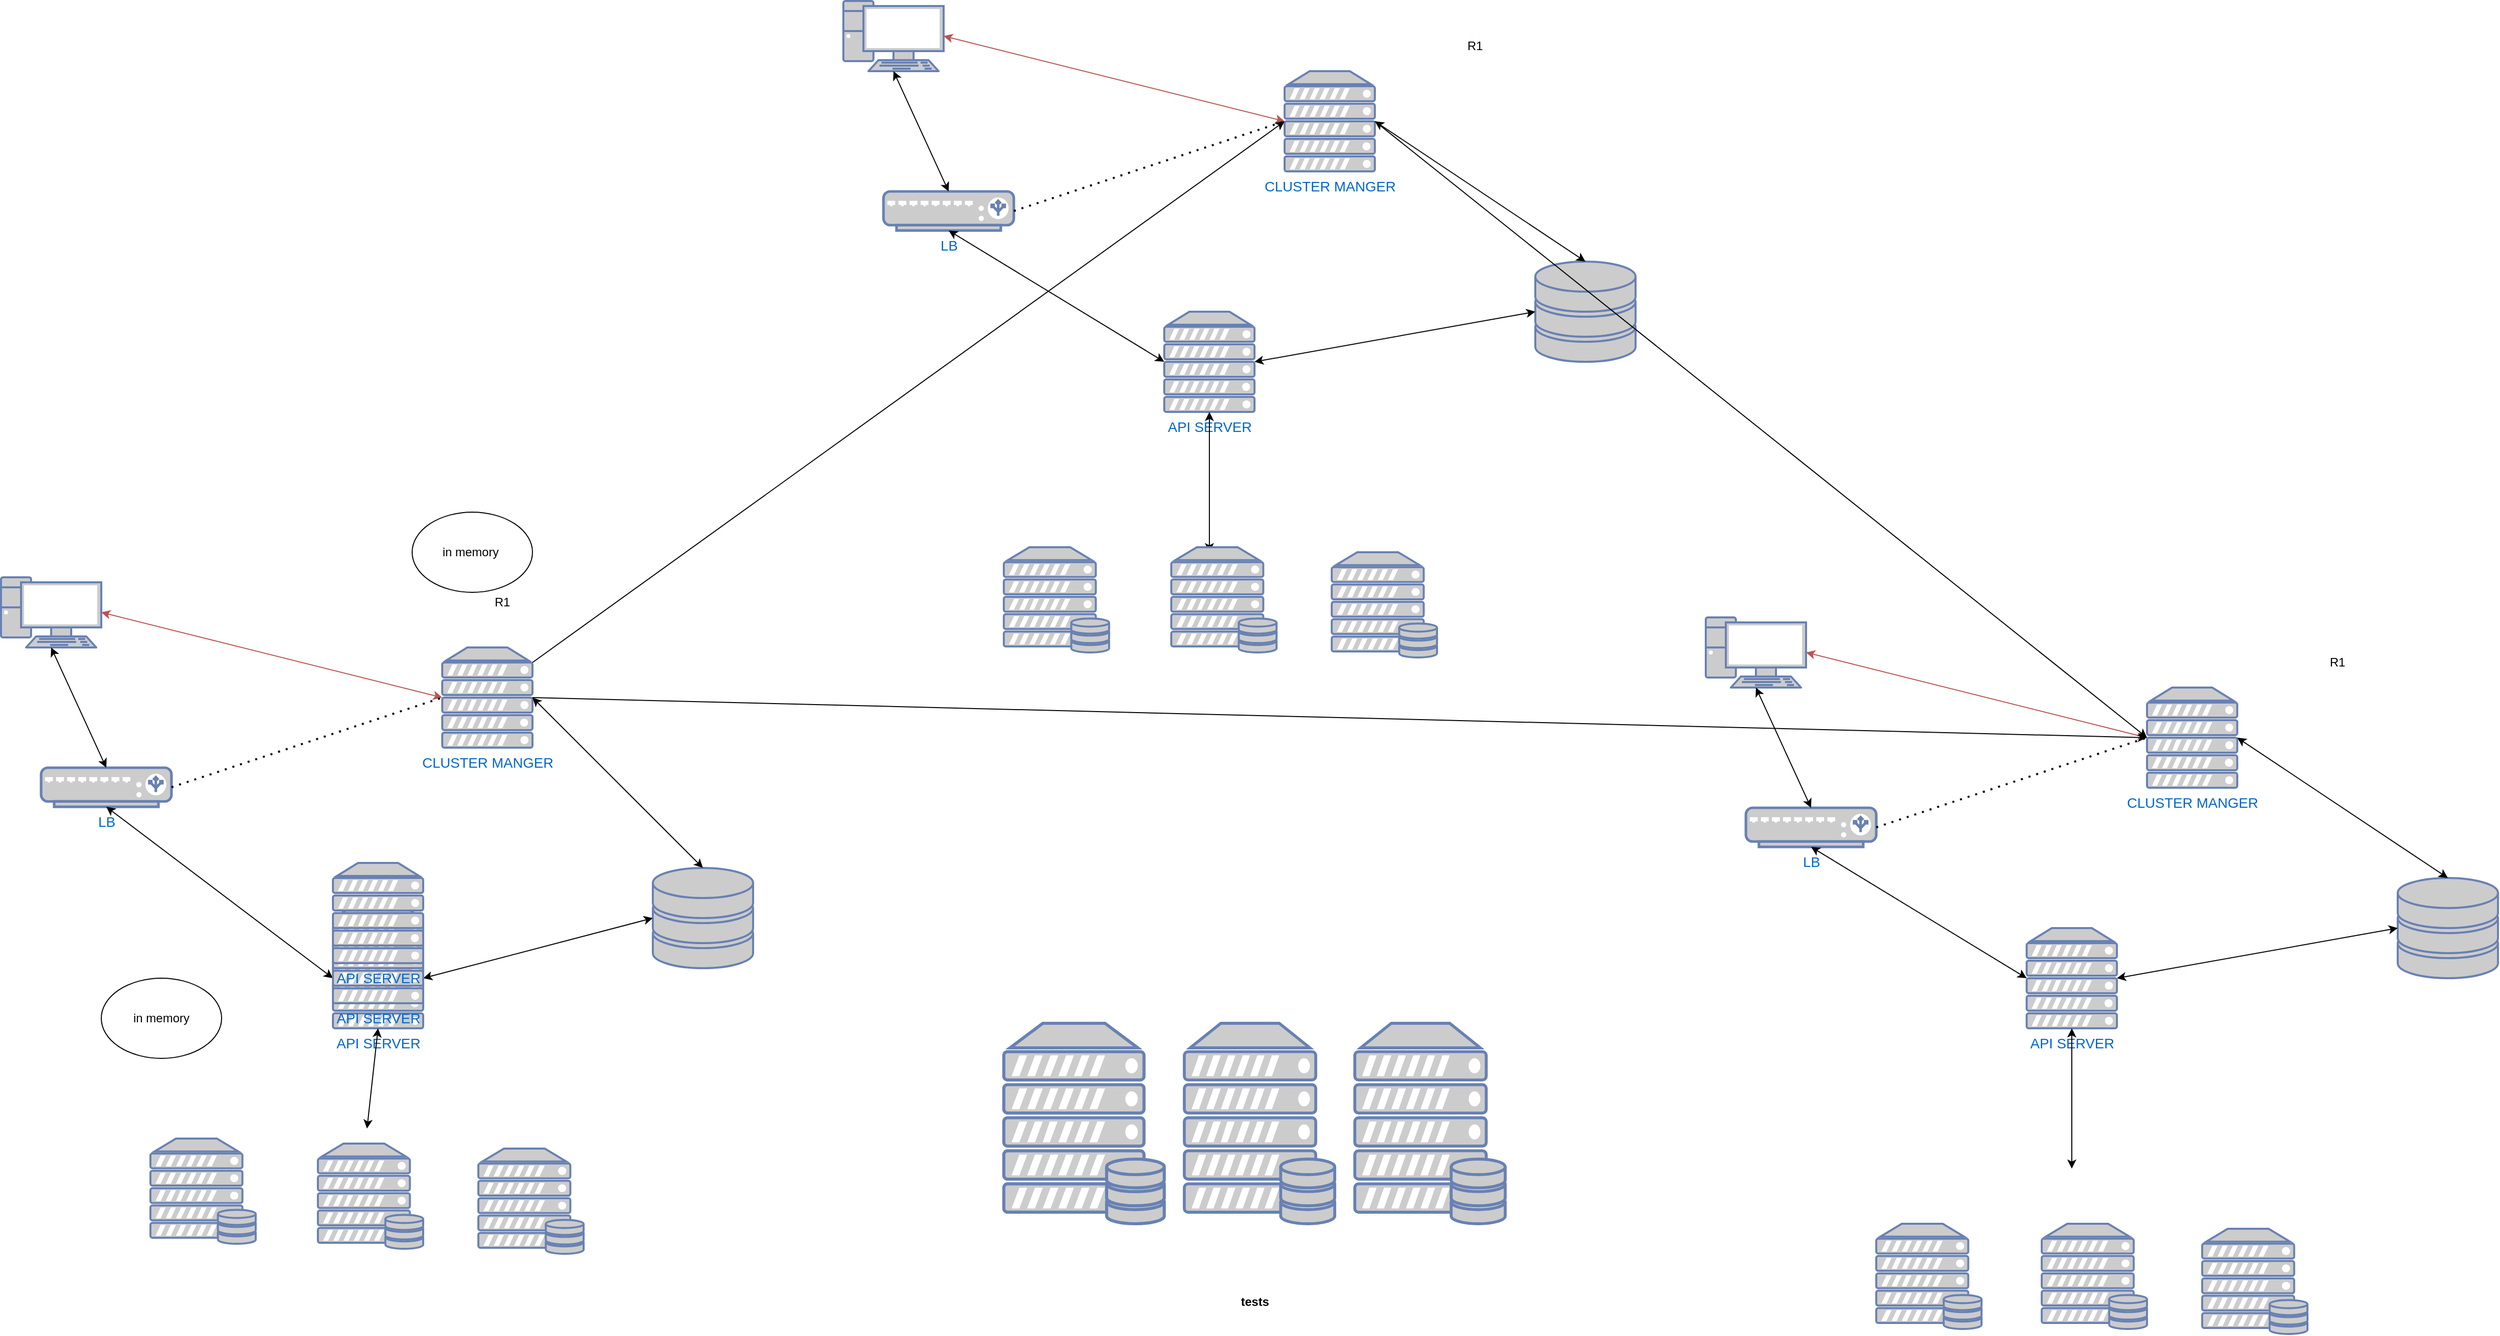 <mxfile version="21.6.8" type="device" pages="8">
  <diagram name="architecture design" id="P6-DfrUvQg3koGl-_2MO">
    <mxGraphModel dx="1884" dy="2285" grid="1" gridSize="10" guides="1" tooltips="1" connect="1" arrows="1" fold="1" page="1" pageScale="1" pageWidth="827" pageHeight="1169" math="0" shadow="0">
      <root>
        <mxCell id="0" />
        <mxCell id="1" parent="0" />
        <mxCell id="37uJfiDSj9l8vIRpMnFU-1" value="&lt;font style=&quot;font-size: 14px;&quot;&gt;API SERVER&lt;/font&gt;" style="fontColor=#0066CC;verticalAlign=top;verticalLabelPosition=bottom;labelPosition=center;align=center;html=1;outlineConnect=0;fillColor=#CCCCCC;strokeColor=#6881B3;gradientColor=none;gradientDirection=north;strokeWidth=2;shape=mxgraph.networks.server;" parent="1" vertex="1">
          <mxGeometry x="771" y="125" width="90" height="100" as="geometry" />
        </mxCell>
        <mxCell id="37uJfiDSj9l8vIRpMnFU-4" value="&lt;font style=&quot;font-size: 14px;&quot;&gt;LB&lt;/font&gt;" style="fontColor=#0066CC;verticalAlign=top;verticalLabelPosition=bottom;labelPosition=center;align=center;html=1;outlineConnect=0;fillColor=#CCCCCC;strokeColor=#6881B3;gradientColor=none;gradientDirection=north;strokeWidth=2;shape=mxgraph.networks.load_balancer;" parent="1" vertex="1">
          <mxGeometry x="480" y="-35" width="130" height="39" as="geometry" />
        </mxCell>
        <mxCell id="PLcrNnFy7F_SjwW9kDCk-1" value="&lt;font style=&quot;font-size: 14px;&quot;&gt;CLUSTER MANGER&lt;/font&gt;" style="fontColor=#0066CC;verticalAlign=top;verticalLabelPosition=bottom;labelPosition=center;align=center;html=1;outlineConnect=0;fillColor=#CCCCCC;strokeColor=#6881B3;gradientColor=none;gradientDirection=north;strokeWidth=2;shape=mxgraph.networks.server;" parent="1" vertex="1">
          <mxGeometry x="880" y="-155" width="90" height="100" as="geometry" />
        </mxCell>
        <mxCell id="PLcrNnFy7F_SjwW9kDCk-2" value="" style="fontColor=#0066CC;verticalAlign=top;verticalLabelPosition=bottom;labelPosition=center;align=center;html=1;outlineConnect=0;fillColor=#CCCCCC;strokeColor=#6881B3;gradientColor=none;gradientDirection=north;strokeWidth=2;shape=mxgraph.networks.pc;" parent="1" vertex="1">
          <mxGeometry x="440" y="-225" width="100" height="70" as="geometry" />
        </mxCell>
        <mxCell id="PLcrNnFy7F_SjwW9kDCk-3" value="" style="fontColor=#0066CC;verticalAlign=top;verticalLabelPosition=bottom;labelPosition=center;align=center;html=1;outlineConnect=0;fillColor=#CCCCCC;strokeColor=#6881B3;gradientColor=none;gradientDirection=north;strokeWidth=2;shape=mxgraph.networks.storage;" parent="1" vertex="1">
          <mxGeometry x="1090" y="65" width="100" height="100" as="geometry" />
        </mxCell>
        <mxCell id="PLcrNnFy7F_SjwW9kDCk-4" value="" style="endArrow=classic;startArrow=classic;html=1;rounded=0;exitX=1;exitY=0.5;exitDx=0;exitDy=0;exitPerimeter=0;entryX=0;entryY=0.5;entryDx=0;entryDy=0;entryPerimeter=0;fillColor=#f8cecc;strokeColor=#b85450;" parent="1" source="PLcrNnFy7F_SjwW9kDCk-2" target="PLcrNnFy7F_SjwW9kDCk-1" edge="1">
          <mxGeometry width="50" height="50" relative="1" as="geometry">
            <mxPoint x="650" y="-135" as="sourcePoint" />
            <mxPoint x="700" y="-185" as="targetPoint" />
          </mxGeometry>
        </mxCell>
        <mxCell id="PLcrNnFy7F_SjwW9kDCk-5" value="" style="endArrow=classic;startArrow=classic;html=1;rounded=0;exitX=0.5;exitY=1;exitDx=0;exitDy=0;exitPerimeter=0;entryX=0.5;entryY=0;entryDx=0;entryDy=0;entryPerimeter=0;" parent="1" source="PLcrNnFy7F_SjwW9kDCk-2" target="37uJfiDSj9l8vIRpMnFU-4" edge="1">
          <mxGeometry width="50" height="50" relative="1" as="geometry">
            <mxPoint x="710" y="-35" as="sourcePoint" />
            <mxPoint x="760" y="-85" as="targetPoint" />
          </mxGeometry>
        </mxCell>
        <mxCell id="PLcrNnFy7F_SjwW9kDCk-6" value="" style="endArrow=classic;startArrow=classic;html=1;rounded=0;entryX=0;entryY=0.5;entryDx=0;entryDy=0;entryPerimeter=0;exitX=0.5;exitY=1;exitDx=0;exitDy=0;exitPerimeter=0;" parent="1" source="37uJfiDSj9l8vIRpMnFU-4" target="37uJfiDSj9l8vIRpMnFU-1" edge="1">
          <mxGeometry width="50" height="50" relative="1" as="geometry">
            <mxPoint x="570" y="75" as="sourcePoint" />
            <mxPoint x="770" y="-25" as="targetPoint" />
          </mxGeometry>
        </mxCell>
        <mxCell id="PLcrNnFy7F_SjwW9kDCk-8" value="" style="endArrow=classic;startArrow=classic;html=1;rounded=0;exitX=1;exitY=0.5;exitDx=0;exitDy=0;exitPerimeter=0;entryX=0;entryY=0.5;entryDx=0;entryDy=0;entryPerimeter=0;" parent="1" source="37uJfiDSj9l8vIRpMnFU-1" target="PLcrNnFy7F_SjwW9kDCk-3" edge="1">
          <mxGeometry width="50" height="50" relative="1" as="geometry">
            <mxPoint x="1010" y="155" as="sourcePoint" />
            <mxPoint x="1060" y="105" as="targetPoint" />
          </mxGeometry>
        </mxCell>
        <mxCell id="PLcrNnFy7F_SjwW9kDCk-10" value="" style="endArrow=classic;startArrow=classic;html=1;rounded=0;entryX=0.5;entryY=1;entryDx=0;entryDy=0;entryPerimeter=0;" parent="1" target="37uJfiDSj9l8vIRpMnFU-1" edge="1">
          <mxGeometry width="50" height="50" relative="1" as="geometry">
            <mxPoint x="805" y="325" as="sourcePoint" />
            <mxPoint x="820" y="275" as="targetPoint" />
          </mxGeometry>
        </mxCell>
        <mxCell id="PLcrNnFy7F_SjwW9kDCk-12" value="R1" style="text;html=1;strokeColor=none;fillColor=none;align=center;verticalAlign=middle;whiteSpace=wrap;rounded=0;" parent="1" vertex="1">
          <mxGeometry x="910" y="-235" width="60" height="70" as="geometry" />
        </mxCell>
        <mxCell id="PLcrNnFy7F_SjwW9kDCk-13" value="" style="endArrow=none;dashed=1;html=1;dashPattern=1 3;strokeWidth=2;rounded=0;exitX=1;exitY=0.5;exitDx=0;exitDy=0;exitPerimeter=0;entryX=0;entryY=0.5;entryDx=0;entryDy=0;entryPerimeter=0;" parent="1" source="37uJfiDSj9l8vIRpMnFU-4" target="PLcrNnFy7F_SjwW9kDCk-1" edge="1">
          <mxGeometry width="50" height="50" relative="1" as="geometry">
            <mxPoint x="700" y="25" as="sourcePoint" />
            <mxPoint x="750" y="-25" as="targetPoint" />
          </mxGeometry>
        </mxCell>
        <mxCell id="U-MdNDoDuVPxRs6_86Xr-1" value="" style="fontColor=#0066CC;verticalAlign=top;verticalLabelPosition=bottom;labelPosition=center;align=center;html=1;outlineConnect=0;fillColor=#CCCCCC;strokeColor=#6881B3;gradientColor=none;gradientDirection=north;strokeWidth=2;shape=mxgraph.networks.server_storage;" parent="1" vertex="1">
          <mxGeometry x="1440" y="220" width="160" height="200" as="geometry" />
        </mxCell>
        <mxCell id="U-MdNDoDuVPxRs6_86Xr-2" value="" style="fontColor=#0066CC;verticalAlign=top;verticalLabelPosition=bottom;labelPosition=center;align=center;html=1;outlineConnect=0;fillColor=#CCCCCC;strokeColor=#6881B3;gradientColor=none;gradientDirection=north;strokeWidth=2;shape=mxgraph.networks.server_storage;" parent="1" vertex="1">
          <mxGeometry x="1620" y="220" width="150" height="200" as="geometry" />
        </mxCell>
        <mxCell id="U-MdNDoDuVPxRs6_86Xr-7" value="&lt;font style=&quot;font-size: 14px;&quot;&gt;API SERVER&lt;/font&gt;" style="fontColor=#0066CC;verticalAlign=top;verticalLabelPosition=bottom;labelPosition=center;align=center;html=1;outlineConnect=0;fillColor=#CCCCCC;strokeColor=#6881B3;gradientColor=none;gradientDirection=north;strokeWidth=2;shape=mxgraph.networks.server;" parent="1" vertex="1">
          <mxGeometry x="2460" y="125" width="90" height="100" as="geometry" />
        </mxCell>
        <mxCell id="U-MdNDoDuVPxRs6_86Xr-8" value="&lt;font style=&quot;font-size: 14px;&quot;&gt;LB&lt;/font&gt;" style="fontColor=#0066CC;verticalAlign=top;verticalLabelPosition=bottom;labelPosition=center;align=center;html=1;outlineConnect=0;fillColor=#CCCCCC;strokeColor=#6881B3;gradientColor=none;gradientDirection=north;strokeWidth=2;shape=mxgraph.networks.load_balancer;" parent="1" vertex="1">
          <mxGeometry x="2180" y="5" width="130" height="39" as="geometry" />
        </mxCell>
        <mxCell id="U-MdNDoDuVPxRs6_86Xr-9" value="&lt;font style=&quot;font-size: 14px;&quot;&gt;CLUSTER MANGER&lt;/font&gt;" style="fontColor=#0066CC;verticalAlign=top;verticalLabelPosition=bottom;labelPosition=center;align=center;html=1;outlineConnect=0;fillColor=#CCCCCC;strokeColor=#6881B3;gradientColor=none;gradientDirection=north;strokeWidth=2;shape=mxgraph.networks.server;" parent="1" vertex="1">
          <mxGeometry x="2580" y="-115" width="90" height="100" as="geometry" />
        </mxCell>
        <mxCell id="U-MdNDoDuVPxRs6_86Xr-10" value="" style="fontColor=#0066CC;verticalAlign=top;verticalLabelPosition=bottom;labelPosition=center;align=center;html=1;outlineConnect=0;fillColor=#CCCCCC;strokeColor=#6881B3;gradientColor=none;gradientDirection=north;strokeWidth=2;shape=mxgraph.networks.pc;" parent="1" vertex="1">
          <mxGeometry x="2140" y="-185" width="100" height="70" as="geometry" />
        </mxCell>
        <mxCell id="U-MdNDoDuVPxRs6_86Xr-11" value="" style="fontColor=#0066CC;verticalAlign=top;verticalLabelPosition=bottom;labelPosition=center;align=center;html=1;outlineConnect=0;fillColor=#CCCCCC;strokeColor=#6881B3;gradientColor=none;gradientDirection=north;strokeWidth=2;shape=mxgraph.networks.storage;" parent="1" vertex="1">
          <mxGeometry x="2830" y="75" width="100" height="100" as="geometry" />
        </mxCell>
        <mxCell id="U-MdNDoDuVPxRs6_86Xr-12" value="" style="endArrow=classic;startArrow=classic;html=1;rounded=0;exitX=1;exitY=0.5;exitDx=0;exitDy=0;exitPerimeter=0;entryX=0;entryY=0.5;entryDx=0;entryDy=0;entryPerimeter=0;fillColor=#f8cecc;strokeColor=#b85450;" parent="1" source="U-MdNDoDuVPxRs6_86Xr-10" target="U-MdNDoDuVPxRs6_86Xr-9" edge="1">
          <mxGeometry width="50" height="50" relative="1" as="geometry">
            <mxPoint x="2350" y="-95" as="sourcePoint" />
            <mxPoint x="2400" y="-145" as="targetPoint" />
          </mxGeometry>
        </mxCell>
        <mxCell id="U-MdNDoDuVPxRs6_86Xr-13" value="" style="endArrow=classic;startArrow=classic;html=1;rounded=0;exitX=0.5;exitY=1;exitDx=0;exitDy=0;exitPerimeter=0;entryX=0.5;entryY=0;entryDx=0;entryDy=0;entryPerimeter=0;" parent="1" source="U-MdNDoDuVPxRs6_86Xr-10" target="U-MdNDoDuVPxRs6_86Xr-8" edge="1">
          <mxGeometry width="50" height="50" relative="1" as="geometry">
            <mxPoint x="2410" y="5" as="sourcePoint" />
            <mxPoint x="2460" y="-45" as="targetPoint" />
          </mxGeometry>
        </mxCell>
        <mxCell id="U-MdNDoDuVPxRs6_86Xr-14" value="" style="endArrow=classic;startArrow=classic;html=1;rounded=0;entryX=0;entryY=0.5;entryDx=0;entryDy=0;entryPerimeter=0;exitX=0.5;exitY=1;exitDx=0;exitDy=0;exitPerimeter=0;" parent="1" source="U-MdNDoDuVPxRs6_86Xr-8" target="U-MdNDoDuVPxRs6_86Xr-7" edge="1">
          <mxGeometry width="50" height="50" relative="1" as="geometry">
            <mxPoint x="2270" y="115" as="sourcePoint" />
            <mxPoint x="2470" y="15" as="targetPoint" />
          </mxGeometry>
        </mxCell>
        <mxCell id="U-MdNDoDuVPxRs6_86Xr-16" value="" style="endArrow=classic;startArrow=classic;html=1;rounded=0;exitX=1;exitY=0.5;exitDx=0;exitDy=0;exitPerimeter=0;entryX=0;entryY=0.5;entryDx=0;entryDy=0;entryPerimeter=0;" parent="1" source="U-MdNDoDuVPxRs6_86Xr-7" target="U-MdNDoDuVPxRs6_86Xr-11" edge="1">
          <mxGeometry width="50" height="50" relative="1" as="geometry">
            <mxPoint x="2710" y="195" as="sourcePoint" />
            <mxPoint x="2760" y="145" as="targetPoint" />
          </mxGeometry>
        </mxCell>
        <mxCell id="U-MdNDoDuVPxRs6_86Xr-18" value="" style="endArrow=classic;startArrow=classic;html=1;rounded=0;entryX=0.5;entryY=1;entryDx=0;entryDy=0;entryPerimeter=0;" parent="1" target="U-MdNDoDuVPxRs6_86Xr-7" edge="1">
          <mxGeometry width="50" height="50" relative="1" as="geometry">
            <mxPoint x="2505" y="365" as="sourcePoint" />
            <mxPoint x="2520" y="315" as="targetPoint" />
          </mxGeometry>
        </mxCell>
        <mxCell id="U-MdNDoDuVPxRs6_86Xr-19" value="R1" style="text;html=1;strokeColor=none;fillColor=none;align=center;verticalAlign=middle;whiteSpace=wrap;rounded=0;" parent="1" vertex="1">
          <mxGeometry x="2740" y="-175" width="60" height="70" as="geometry" />
        </mxCell>
        <mxCell id="U-MdNDoDuVPxRs6_86Xr-20" value="" style="endArrow=none;dashed=1;html=1;dashPattern=1 3;strokeWidth=2;rounded=0;exitX=1;exitY=0.5;exitDx=0;exitDy=0;exitPerimeter=0;entryX=0;entryY=0.5;entryDx=0;entryDy=0;entryPerimeter=0;" parent="1" source="U-MdNDoDuVPxRs6_86Xr-8" target="U-MdNDoDuVPxRs6_86Xr-9" edge="1">
          <mxGeometry width="50" height="50" relative="1" as="geometry">
            <mxPoint x="2400" y="65" as="sourcePoint" />
            <mxPoint x="2450" y="15" as="targetPoint" />
          </mxGeometry>
        </mxCell>
        <mxCell id="U-MdNDoDuVPxRs6_86Xr-21" value="" style="fontColor=#0066CC;verticalAlign=top;verticalLabelPosition=bottom;labelPosition=center;align=center;html=1;outlineConnect=0;fillColor=#CCCCCC;strokeColor=#6881B3;gradientColor=none;gradientDirection=north;strokeWidth=2;shape=mxgraph.networks.server_storage;" parent="1" vertex="1">
          <mxGeometry x="2310" y="420" width="105" height="105" as="geometry" />
        </mxCell>
        <mxCell id="U-MdNDoDuVPxRs6_86Xr-22" value="" style="fontColor=#0066CC;verticalAlign=top;verticalLabelPosition=bottom;labelPosition=center;align=center;html=1;outlineConnect=0;fillColor=#CCCCCC;strokeColor=#6881B3;gradientColor=none;gradientDirection=north;strokeWidth=2;shape=mxgraph.networks.server_storage;" parent="1" vertex="1">
          <mxGeometry x="2475" y="420" width="105" height="105" as="geometry" />
        </mxCell>
        <mxCell id="U-MdNDoDuVPxRs6_86Xr-23" value="" style="fontColor=#0066CC;verticalAlign=top;verticalLabelPosition=bottom;labelPosition=center;align=center;html=1;outlineConnect=0;fillColor=#CCCCCC;strokeColor=#6881B3;gradientColor=none;gradientDirection=north;strokeWidth=2;shape=mxgraph.networks.server_storage;" parent="1" vertex="1">
          <mxGeometry x="2635" y="425" width="105" height="105" as="geometry" />
        </mxCell>
        <mxCell id="U-MdNDoDuVPxRs6_86Xr-24" value="&lt;font style=&quot;font-size: 14px;&quot;&gt;API SERVER&lt;/font&gt;" style="fontColor=#0066CC;verticalAlign=top;verticalLabelPosition=bottom;labelPosition=center;align=center;html=1;outlineConnect=0;fillColor=#CCCCCC;strokeColor=#6881B3;gradientColor=none;gradientDirection=north;strokeWidth=2;shape=mxgraph.networks.server;" parent="1" vertex="1">
          <mxGeometry x="1600" y="-490" width="90" height="100" as="geometry" />
        </mxCell>
        <mxCell id="U-MdNDoDuVPxRs6_86Xr-25" value="&lt;font style=&quot;font-size: 14px;&quot;&gt;LB&lt;/font&gt;" style="fontColor=#0066CC;verticalAlign=top;verticalLabelPosition=bottom;labelPosition=center;align=center;html=1;outlineConnect=0;fillColor=#CCCCCC;strokeColor=#6881B3;gradientColor=none;gradientDirection=north;strokeWidth=2;shape=mxgraph.networks.load_balancer;" parent="1" vertex="1">
          <mxGeometry x="1320" y="-610" width="130" height="39" as="geometry" />
        </mxCell>
        <mxCell id="U-MdNDoDuVPxRs6_86Xr-26" value="&lt;font style=&quot;font-size: 14px;&quot;&gt;CLUSTER MANGER&lt;/font&gt;" style="fontColor=#0066CC;verticalAlign=top;verticalLabelPosition=bottom;labelPosition=center;align=center;html=1;outlineConnect=0;fillColor=#CCCCCC;strokeColor=#6881B3;gradientColor=none;gradientDirection=north;strokeWidth=2;shape=mxgraph.networks.server;" parent="1" vertex="1">
          <mxGeometry x="1720" y="-730" width="90" height="100" as="geometry" />
        </mxCell>
        <mxCell id="U-MdNDoDuVPxRs6_86Xr-27" value="" style="fontColor=#0066CC;verticalAlign=top;verticalLabelPosition=bottom;labelPosition=center;align=center;html=1;outlineConnect=0;fillColor=#CCCCCC;strokeColor=#6881B3;gradientColor=none;gradientDirection=north;strokeWidth=2;shape=mxgraph.networks.pc;" parent="1" vertex="1">
          <mxGeometry x="1280" y="-800" width="100" height="70" as="geometry" />
        </mxCell>
        <mxCell id="U-MdNDoDuVPxRs6_86Xr-28" value="" style="fontColor=#0066CC;verticalAlign=top;verticalLabelPosition=bottom;labelPosition=center;align=center;html=1;outlineConnect=0;fillColor=#CCCCCC;strokeColor=#6881B3;gradientColor=none;gradientDirection=north;strokeWidth=2;shape=mxgraph.networks.storage;" parent="1" vertex="1">
          <mxGeometry x="1970" y="-540" width="100" height="100" as="geometry" />
        </mxCell>
        <mxCell id="U-MdNDoDuVPxRs6_86Xr-29" value="" style="endArrow=classic;startArrow=classic;html=1;rounded=0;exitX=1;exitY=0.5;exitDx=0;exitDy=0;exitPerimeter=0;entryX=0;entryY=0.5;entryDx=0;entryDy=0;entryPerimeter=0;fillColor=#f8cecc;strokeColor=#b85450;" parent="1" source="U-MdNDoDuVPxRs6_86Xr-27" target="U-MdNDoDuVPxRs6_86Xr-26" edge="1">
          <mxGeometry width="50" height="50" relative="1" as="geometry">
            <mxPoint x="1490" y="-710" as="sourcePoint" />
            <mxPoint x="1540" y="-760" as="targetPoint" />
          </mxGeometry>
        </mxCell>
        <mxCell id="U-MdNDoDuVPxRs6_86Xr-30" value="" style="endArrow=classic;startArrow=classic;html=1;rounded=0;exitX=0.5;exitY=1;exitDx=0;exitDy=0;exitPerimeter=0;entryX=0.5;entryY=0;entryDx=0;entryDy=0;entryPerimeter=0;" parent="1" source="U-MdNDoDuVPxRs6_86Xr-27" target="U-MdNDoDuVPxRs6_86Xr-25" edge="1">
          <mxGeometry width="50" height="50" relative="1" as="geometry">
            <mxPoint x="1550" y="-610" as="sourcePoint" />
            <mxPoint x="1600" y="-660" as="targetPoint" />
          </mxGeometry>
        </mxCell>
        <mxCell id="U-MdNDoDuVPxRs6_86Xr-31" value="" style="endArrow=classic;startArrow=classic;html=1;rounded=0;entryX=0;entryY=0.5;entryDx=0;entryDy=0;entryPerimeter=0;exitX=0.5;exitY=1;exitDx=0;exitDy=0;exitPerimeter=0;" parent="1" source="U-MdNDoDuVPxRs6_86Xr-25" target="U-MdNDoDuVPxRs6_86Xr-24" edge="1">
          <mxGeometry width="50" height="50" relative="1" as="geometry">
            <mxPoint x="1410" y="-500" as="sourcePoint" />
            <mxPoint x="1610" y="-600" as="targetPoint" />
          </mxGeometry>
        </mxCell>
        <mxCell id="U-MdNDoDuVPxRs6_86Xr-33" value="" style="endArrow=classic;startArrow=classic;html=1;rounded=0;exitX=1;exitY=0.5;exitDx=0;exitDy=0;exitPerimeter=0;entryX=0;entryY=0.5;entryDx=0;entryDy=0;entryPerimeter=0;" parent="1" source="U-MdNDoDuVPxRs6_86Xr-24" target="U-MdNDoDuVPxRs6_86Xr-28" edge="1">
          <mxGeometry width="50" height="50" relative="1" as="geometry">
            <mxPoint x="1850" y="-420" as="sourcePoint" />
            <mxPoint x="1900" y="-470" as="targetPoint" />
          </mxGeometry>
        </mxCell>
        <mxCell id="U-MdNDoDuVPxRs6_86Xr-35" value="" style="endArrow=classic;startArrow=classic;html=1;rounded=0;entryX=0.5;entryY=1;entryDx=0;entryDy=0;entryPerimeter=0;" parent="1" target="U-MdNDoDuVPxRs6_86Xr-24" edge="1">
          <mxGeometry width="50" height="50" relative="1" as="geometry">
            <mxPoint x="1645" y="-250" as="sourcePoint" />
            <mxPoint x="1660" y="-300" as="targetPoint" />
          </mxGeometry>
        </mxCell>
        <mxCell id="U-MdNDoDuVPxRs6_86Xr-36" value="R1" style="text;html=1;strokeColor=none;fillColor=none;align=center;verticalAlign=middle;whiteSpace=wrap;rounded=0;" parent="1" vertex="1">
          <mxGeometry x="1880" y="-790" width="60" height="70" as="geometry" />
        </mxCell>
        <mxCell id="U-MdNDoDuVPxRs6_86Xr-37" value="" style="endArrow=none;dashed=1;html=1;dashPattern=1 3;strokeWidth=2;rounded=0;exitX=1;exitY=0.5;exitDx=0;exitDy=0;exitPerimeter=0;entryX=0;entryY=0.5;entryDx=0;entryDy=0;entryPerimeter=0;" parent="1" source="U-MdNDoDuVPxRs6_86Xr-25" target="U-MdNDoDuVPxRs6_86Xr-26" edge="1">
          <mxGeometry width="50" height="50" relative="1" as="geometry">
            <mxPoint x="1540" y="-550" as="sourcePoint" />
            <mxPoint x="1590" y="-600" as="targetPoint" />
          </mxGeometry>
        </mxCell>
        <mxCell id="U-MdNDoDuVPxRs6_86Xr-44" value="" style="endArrow=classic;startArrow=classic;html=1;rounded=0;exitX=1;exitY=0.5;exitDx=0;exitDy=0;exitPerimeter=0;entryX=0.5;entryY=0;entryDx=0;entryDy=0;entryPerimeter=0;" parent="1" source="PLcrNnFy7F_SjwW9kDCk-1" target="PLcrNnFy7F_SjwW9kDCk-3" edge="1">
          <mxGeometry width="50" height="50" relative="1" as="geometry">
            <mxPoint x="1080" y="-85" as="sourcePoint" />
            <mxPoint x="1040.0" y="-325" as="targetPoint" />
          </mxGeometry>
        </mxCell>
        <mxCell id="eGQOR0TPheaG0MN7yPtS-1" value="" style="endArrow=classic;startArrow=classic;html=1;rounded=0;exitX=1;exitY=0.5;exitDx=0;exitDy=0;exitPerimeter=0;entryX=0.5;entryY=0;entryDx=0;entryDy=0;entryPerimeter=0;" parent="1" source="U-MdNDoDuVPxRs6_86Xr-26" target="U-MdNDoDuVPxRs6_86Xr-28" edge="1">
          <mxGeometry width="50" height="50" relative="1" as="geometry">
            <mxPoint x="1820" y="-685" as="sourcePoint" />
            <mxPoint x="1990" y="-515" as="targetPoint" />
          </mxGeometry>
        </mxCell>
        <mxCell id="eGQOR0TPheaG0MN7yPtS-2" value="" style="endArrow=classic;startArrow=classic;html=1;rounded=0;exitX=1;exitY=0.5;exitDx=0;exitDy=0;exitPerimeter=0;entryX=0.5;entryY=0;entryDx=0;entryDy=0;entryPerimeter=0;" parent="1" source="U-MdNDoDuVPxRs6_86Xr-9" target="U-MdNDoDuVPxRs6_86Xr-11" edge="1">
          <mxGeometry width="50" height="50" relative="1" as="geometry">
            <mxPoint x="2760" y="-95" as="sourcePoint" />
            <mxPoint x="2930" y="75" as="targetPoint" />
          </mxGeometry>
        </mxCell>
        <mxCell id="eGQOR0TPheaG0MN7yPtS-3" value="" style="fontColor=#0066CC;verticalAlign=top;verticalLabelPosition=bottom;labelPosition=center;align=center;html=1;outlineConnect=0;fillColor=#CCCCCC;strokeColor=#6881B3;gradientColor=none;gradientDirection=north;strokeWidth=2;shape=mxgraph.networks.server_storage;" parent="1" vertex="1">
          <mxGeometry x="589" y="335" width="105" height="105" as="geometry" />
        </mxCell>
        <mxCell id="eGQOR0TPheaG0MN7yPtS-4" value="" style="fontColor=#0066CC;verticalAlign=top;verticalLabelPosition=bottom;labelPosition=center;align=center;html=1;outlineConnect=0;fillColor=#CCCCCC;strokeColor=#6881B3;gradientColor=none;gradientDirection=north;strokeWidth=2;shape=mxgraph.networks.server_storage;" parent="1" vertex="1">
          <mxGeometry x="756" y="340" width="105" height="105" as="geometry" />
        </mxCell>
        <mxCell id="eGQOR0TPheaG0MN7yPtS-5" value="" style="fontColor=#0066CC;verticalAlign=top;verticalLabelPosition=bottom;labelPosition=center;align=center;html=1;outlineConnect=0;fillColor=#CCCCCC;strokeColor=#6881B3;gradientColor=none;gradientDirection=north;strokeWidth=2;shape=mxgraph.networks.server_storage;" parent="1" vertex="1">
          <mxGeometry x="916" y="345" width="105" height="105" as="geometry" />
        </mxCell>
        <mxCell id="eGQOR0TPheaG0MN7yPtS-6" value="" style="fontColor=#0066CC;verticalAlign=top;verticalLabelPosition=bottom;labelPosition=center;align=center;html=1;outlineConnect=0;fillColor=#CCCCCC;strokeColor=#6881B3;gradientColor=none;gradientDirection=north;strokeWidth=2;shape=mxgraph.networks.server_storage;" parent="1" vertex="1">
          <mxGeometry x="1440" y="-255" width="105" height="105" as="geometry" />
        </mxCell>
        <mxCell id="eGQOR0TPheaG0MN7yPtS-7" value="" style="fontColor=#0066CC;verticalAlign=top;verticalLabelPosition=bottom;labelPosition=center;align=center;html=1;outlineConnect=0;fillColor=#CCCCCC;strokeColor=#6881B3;gradientColor=none;gradientDirection=north;strokeWidth=2;shape=mxgraph.networks.server_storage;" parent="1" vertex="1">
          <mxGeometry x="1607" y="-255" width="105" height="105" as="geometry" />
        </mxCell>
        <mxCell id="eGQOR0TPheaG0MN7yPtS-8" value="" style="fontColor=#0066CC;verticalAlign=top;verticalLabelPosition=bottom;labelPosition=center;align=center;html=1;outlineConnect=0;fillColor=#CCCCCC;strokeColor=#6881B3;gradientColor=none;gradientDirection=north;strokeWidth=2;shape=mxgraph.networks.server_storage;" parent="1" vertex="1">
          <mxGeometry x="1767" y="-250" width="105" height="105" as="geometry" />
        </mxCell>
        <mxCell id="eGQOR0TPheaG0MN7yPtS-9" value="" style="fontColor=#0066CC;verticalAlign=top;verticalLabelPosition=bottom;labelPosition=center;align=center;html=1;outlineConnect=0;fillColor=#CCCCCC;strokeColor=#6881B3;gradientColor=none;gradientDirection=north;strokeWidth=2;shape=mxgraph.networks.server_storage;" parent="1" vertex="1">
          <mxGeometry x="1790" y="220" width="150" height="200" as="geometry" />
        </mxCell>
        <mxCell id="YkpvU8wluA4FLDkI2JXl-1" value="" style="endArrow=classic;html=1;rounded=0;exitX=1;exitY=0.15;exitDx=0;exitDy=0;exitPerimeter=0;entryX=0;entryY=0.5;entryDx=0;entryDy=0;entryPerimeter=0;" parent="1" source="PLcrNnFy7F_SjwW9kDCk-1" target="U-MdNDoDuVPxRs6_86Xr-26" edge="1">
          <mxGeometry width="50" height="50" relative="1" as="geometry">
            <mxPoint x="1420" y="-95" as="sourcePoint" />
            <mxPoint x="1470" y="-145" as="targetPoint" />
          </mxGeometry>
        </mxCell>
        <mxCell id="YkpvU8wluA4FLDkI2JXl-2" value="" style="endArrow=classic;html=1;rounded=0;exitX=1;exitY=0.5;exitDx=0;exitDy=0;exitPerimeter=0;entryX=0;entryY=0.5;entryDx=0;entryDy=0;entryPerimeter=0;" parent="1" source="U-MdNDoDuVPxRs6_86Xr-26" target="U-MdNDoDuVPxRs6_86Xr-9" edge="1">
          <mxGeometry width="50" height="50" relative="1" as="geometry">
            <mxPoint x="1950" y="-215" as="sourcePoint" />
            <mxPoint x="2700" y="-755" as="targetPoint" />
          </mxGeometry>
        </mxCell>
        <mxCell id="YkpvU8wluA4FLDkI2JXl-3" value="" style="endArrow=classic;html=1;rounded=0;exitX=1;exitY=0.5;exitDx=0;exitDy=0;exitPerimeter=0;entryX=0;entryY=0.5;entryDx=0;entryDy=0;entryPerimeter=0;" parent="1" source="PLcrNnFy7F_SjwW9kDCk-1" target="U-MdNDoDuVPxRs6_86Xr-9" edge="1">
          <mxGeometry width="50" height="50" relative="1" as="geometry">
            <mxPoint x="990" y="-120" as="sourcePoint" />
            <mxPoint x="1740" y="-660" as="targetPoint" />
          </mxGeometry>
        </mxCell>
        <mxCell id="Mk9-aBiNK0wiPv-X2BUG-1" value="tests" style="text;align=center;fontStyle=1;verticalAlign=middle;spacingLeft=3;spacingRight=3;strokeColor=none;rotatable=0;points=[[0,0.5],[1,0.5]];portConstraint=eastwest;html=1;" parent="1" vertex="1">
          <mxGeometry x="1570" y="485" width="240" height="26" as="geometry" />
        </mxCell>
        <mxCell id="i0lRfYpQwAujwmydUP14-2" value="&lt;font style=&quot;font-size: 14px;&quot;&gt;API SERVER&lt;/font&gt;" style="fontColor=#0066CC;verticalAlign=top;verticalLabelPosition=bottom;labelPosition=center;align=center;html=1;outlineConnect=0;fillColor=#CCCCCC;strokeColor=#6881B3;gradientColor=none;gradientDirection=north;strokeWidth=2;shape=mxgraph.networks.server;" parent="1" vertex="1">
          <mxGeometry x="771" y="100" width="90" height="100" as="geometry" />
        </mxCell>
        <mxCell id="i0lRfYpQwAujwmydUP14-1" value="&lt;font style=&quot;font-size: 14px;&quot;&gt;API SERVER&lt;/font&gt;" style="fontColor=#0066CC;verticalAlign=top;verticalLabelPosition=bottom;labelPosition=center;align=center;html=1;outlineConnect=0;fillColor=#CCCCCC;strokeColor=#6881B3;gradientColor=none;gradientDirection=north;strokeWidth=2;shape=mxgraph.networks.server;" parent="1" vertex="1">
          <mxGeometry x="771" y="60" width="90" height="100" as="geometry" />
        </mxCell>
        <mxCell id="i0lRfYpQwAujwmydUP14-5" value="in memory" style="ellipse;whiteSpace=wrap;html=1;" parent="1" vertex="1">
          <mxGeometry x="540" y="175" width="120" height="80" as="geometry" />
        </mxCell>
        <mxCell id="i0lRfYpQwAujwmydUP14-6" value="in memory&amp;nbsp;" style="ellipse;whiteSpace=wrap;html=1;" parent="1" vertex="1">
          <mxGeometry x="850" y="-290" width="120" height="80" as="geometry" />
        </mxCell>
      </root>
    </mxGraphModel>
  </diagram>
  <diagram id="cdQdqA2Hg-4qT-7ysNlv" name="flow">
    <mxGraphModel dx="2625" dy="2673" grid="1" gridSize="10" guides="1" tooltips="1" connect="1" arrows="1" fold="1" page="1" pageScale="1" pageWidth="850" pageHeight="1100" math="0" shadow="0">
      <root>
        <mxCell id="0" />
        <mxCell id="1" parent="0" />
        <mxCell id="PpI_JbjvqnAKiimcr99n-4" value="" style="endArrow=classic;html=1;rounded=0;entryX=1;entryY=0.5;entryDx=0;entryDy=0;fontSize=12;" parent="1" target="i6tWUsGpYTinviEwMux2-43" edge="1">
          <mxGeometry width="50" height="50" relative="1" as="geometry">
            <mxPoint x="2250" y="4140" as="sourcePoint" />
            <mxPoint x="1920" y="4100" as="targetPoint" />
          </mxGeometry>
        </mxCell>
        <mxCell id="Dr1tksPw5NGKtt_oQEKD-2" value="&lt;font style=&quot;font-size: 12px;&quot;&gt;client goes to the site&lt;/font&gt;" style="rounded=0;whiteSpace=wrap;html=1;fontSize=12;" parent="1" vertex="1">
          <mxGeometry x="90" y="2360" width="120" height="60" as="geometry" />
        </mxCell>
        <mxCell id="Dr1tksPw5NGKtt_oQEKD-4" value="&lt;font style=&quot;font-size: 12px;&quot;&gt;site&lt;/font&gt;" style="rounded=0;whiteSpace=wrap;html=1;fontSize=12;" parent="1" vertex="1">
          <mxGeometry x="90" y="2460" width="120" height="60" as="geometry" />
        </mxCell>
        <mxCell id="Dr1tksPw5NGKtt_oQEKD-15" style="edgeStyle=orthogonalEdgeStyle;rounded=0;orthogonalLoop=1;jettySize=auto;html=1;fontSize=12;" parent="1" source="Dr1tksPw5NGKtt_oQEKD-5" target="Dr1tksPw5NGKtt_oQEKD-16" edge="1">
          <mxGeometry relative="1" as="geometry">
            <mxPoint x="680" y="2610" as="targetPoint" />
          </mxGeometry>
        </mxCell>
        <mxCell id="Dr1tksPw5NGKtt_oQEKD-5" value="&lt;font style=&quot;font-size: 12px;&quot;&gt;cluster manger&lt;/font&gt;" style="rounded=0;whiteSpace=wrap;html=1;fontSize=12;" parent="1" vertex="1">
          <mxGeometry x="620" y="2460" width="120" height="60" as="geometry" />
        </mxCell>
        <mxCell id="Dr1tksPw5NGKtt_oQEKD-8" value="" style="edgeStyle=orthogonalEdgeStyle;rounded=0;orthogonalLoop=1;jettySize=auto;html=1;entryX=0;entryY=0.5;entryDx=0;entryDy=0;fontSize=12;" parent="1" source="Dr1tksPw5NGKtt_oQEKD-4" target="Dr1tksPw5NGKtt_oQEKD-5" edge="1">
          <mxGeometry relative="1" as="geometry">
            <mxPoint x="210" y="2490" as="sourcePoint" />
            <mxPoint x="370" y="2490" as="targetPoint" />
          </mxGeometry>
        </mxCell>
        <mxCell id="Dr1tksPw5NGKtt_oQEKD-54" value="give me ip&amp;amp;port of a load balancer" style="edgeLabel;html=1;align=center;verticalAlign=middle;resizable=0;points=[];fontSize=12;" parent="Dr1tksPw5NGKtt_oQEKD-8" connectable="0" vertex="1">
          <mxGeometry x="0.019" y="-2" relative="1" as="geometry">
            <mxPoint as="offset" />
          </mxGeometry>
        </mxCell>
        <mxCell id="Dr1tksPw5NGKtt_oQEKD-20" style="edgeStyle=orthogonalEdgeStyle;rounded=0;orthogonalLoop=1;jettySize=auto;html=1;entryX=1;entryY=0.5;entryDx=0;entryDy=0;fontSize=12;" parent="1" source="Dr1tksPw5NGKtt_oQEKD-16" target="Dr1tksPw5NGKtt_oQEKD-18" edge="1">
          <mxGeometry relative="1" as="geometry">
            <mxPoint x="490" y="2760" as="targetPoint" />
          </mxGeometry>
        </mxCell>
        <mxCell id="Dr1tksPw5NGKtt_oQEKD-22" style="edgeStyle=orthogonalEdgeStyle;rounded=0;orthogonalLoop=1;jettySize=auto;html=1;entryX=0.5;entryY=1;entryDx=0;entryDy=0;fontSize=12;" parent="1" source="Dr1tksPw5NGKtt_oQEKD-16" target="Dr1tksPw5NGKtt_oQEKD-5" edge="1">
          <mxGeometry relative="1" as="geometry" />
        </mxCell>
        <mxCell id="Dr1tksPw5NGKtt_oQEKD-16" value="&lt;font style=&quot;font-size: 12px;&quot;&gt;(going to the in memory db and) Choosing a load balancer with the highest score calculated from: load + num of available api&lt;br style=&quot;font-size: 12px;&quot;&gt;servers, distance and how many files/backups of the files are saved in its area&lt;/font&gt;" style="rounded=0;whiteSpace=wrap;html=1;fontSize=12;" parent="1" vertex="1">
          <mxGeometry x="575" y="2730" width="210" height="190" as="geometry" />
        </mxCell>
        <mxCell id="Dr1tksPw5NGKtt_oQEKD-17" value="&lt;font style=&quot;font-size: 12px;&quot;&gt;each cluster get the info about the other load balancers from the clusters p2p network&lt;/font&gt;" style="rounded=0;whiteSpace=wrap;html=1;fontSize=12;" parent="1" vertex="1">
          <mxGeometry x="305" y="2850" width="160" height="70" as="geometry" />
        </mxCell>
        <mxCell id="Dr1tksPw5NGKtt_oQEKD-21" style="edgeStyle=orthogonalEdgeStyle;rounded=0;orthogonalLoop=1;jettySize=auto;html=1;entryX=0.5;entryY=0;entryDx=0;entryDy=0;fontSize=12;" parent="1" source="Dr1tksPw5NGKtt_oQEKD-18" target="Dr1tksPw5NGKtt_oQEKD-17" edge="1">
          <mxGeometry relative="1" as="geometry" />
        </mxCell>
        <mxCell id="Dr1tksPw5NGKtt_oQEKD-18" value="&lt;font style=&quot;font-size: 12px;&quot;&gt;Each cluster receives information about its load balancer from the load balancer and the rest of the info from the the db that it and the api servers has access to&lt;/font&gt;" style="rounded=0;whiteSpace=wrap;html=1;fontSize=12;" parent="1" vertex="1">
          <mxGeometry x="290" y="2710" width="190" height="100" as="geometry" />
        </mxCell>
        <mxCell id="Dr1tksPw5NGKtt_oQEKD-27" value="&lt;font style=&quot;font-size: 12px;&quot;&gt;cluster manger&lt;/font&gt;" style="rounded=0;whiteSpace=wrap;html=1;fontSize=12;" parent="1" vertex="1">
          <mxGeometry x="620" y="3030" width="120" height="60" as="geometry" />
        </mxCell>
        <mxCell id="Dr1tksPw5NGKtt_oQEKD-28" value="&lt;font style=&quot;font-size: 12px;&quot;&gt;site&lt;/font&gt;" style="rounded=0;whiteSpace=wrap;html=1;fontSize=12;" parent="1" vertex="1">
          <mxGeometry x="70" y="3030" width="120" height="60" as="geometry" />
        </mxCell>
        <mxCell id="Dr1tksPw5NGKtt_oQEKD-31" value="" style="edgeStyle=orthogonalEdgeStyle;rounded=0;orthogonalLoop=1;jettySize=auto;html=1;entryX=1;entryY=0.5;entryDx=0;entryDy=0;fontSize=12;" parent="1" source="Dr1tksPw5NGKtt_oQEKD-27" target="Dr1tksPw5NGKtt_oQEKD-28" edge="1">
          <mxGeometry relative="1" as="geometry">
            <mxPoint x="620" y="3060" as="sourcePoint" />
            <mxPoint x="350" y="3060" as="targetPoint" />
          </mxGeometry>
        </mxCell>
        <mxCell id="Dr1tksPw5NGKtt_oQEKD-53" value="&lt;font style=&quot;font-size: 12px;&quot;&gt;ip&amp;amp;port&lt;/font&gt;" style="edgeLabel;html=1;align=center;verticalAlign=middle;resizable=0;points=[];spacing=3;fontSize=12;" parent="Dr1tksPw5NGKtt_oQEKD-31" connectable="0" vertex="1">
          <mxGeometry x="-0.06" y="1" relative="1" as="geometry">
            <mxPoint as="offset" />
          </mxGeometry>
        </mxCell>
        <mxCell id="Dr1tksPw5NGKtt_oQEKD-34" style="edgeStyle=orthogonalEdgeStyle;rounded=0;orthogonalLoop=1;jettySize=auto;html=1;entryX=0;entryY=0.5;entryDx=0;entryDy=0;exitX=1;exitY=0.5;exitDx=0;exitDy=0;fontSize=12;" parent="1" source="Dr1tksPw5NGKtt_oQEKD-32" target="Dr1tksPw5NGKtt_oQEKD-33" edge="1">
          <mxGeometry relative="1" as="geometry">
            <mxPoint x="515" y="3260.1" as="sourcePoint" />
          </mxGeometry>
        </mxCell>
        <mxCell id="Dr1tksPw5NGKtt_oQEKD-50" value="&lt;font style=&quot;font-size: 12px;&quot;&gt;signup&lt;/font&gt;" style="edgeLabel;html=1;align=center;verticalAlign=middle;resizable=0;points=[];fontSize=12;" parent="Dr1tksPw5NGKtt_oQEKD-34" connectable="0" vertex="1">
          <mxGeometry x="0.014" y="-1" relative="1" as="geometry">
            <mxPoint as="offset" />
          </mxGeometry>
        </mxCell>
        <mxCell id="Dr1tksPw5NGKtt_oQEKD-32" value="&lt;font style=&quot;font-size: 12px;&quot;&gt;site&lt;/font&gt;" style="rounded=0;whiteSpace=wrap;html=1;fontSize=12;" parent="1" vertex="1">
          <mxGeometry x="70" y="3230" width="120" height="60" as="geometry" />
        </mxCell>
        <mxCell id="Dr1tksPw5NGKtt_oQEKD-40" style="edgeStyle=orthogonalEdgeStyle;rounded=0;orthogonalLoop=1;jettySize=auto;html=1;entryX=0.5;entryY=0;entryDx=0;entryDy=0;exitX=0.5;exitY=1;exitDx=0;exitDy=0;fontSize=12;" parent="1" source="Dr1tksPw5NGKtt_oQEKD-33" target="Dr1tksPw5NGKtt_oQEKD-39" edge="1">
          <mxGeometry relative="1" as="geometry">
            <mxPoint x="680" y="3517.5" as="sourcePoint" />
          </mxGeometry>
        </mxCell>
        <mxCell id="Dr1tksPw5NGKtt_oQEKD-55" value="login/signup" style="edgeLabel;html=1;align=center;verticalAlign=middle;resizable=0;points=[];fontSize=12;" parent="Dr1tksPw5NGKtt_oQEKD-40" connectable="0" vertex="1">
          <mxGeometry x="-0.006" relative="1" as="geometry">
            <mxPoint as="offset" />
          </mxGeometry>
        </mxCell>
        <mxCell id="Dr1tksPw5NGKtt_oQEKD-33" value="&lt;font style=&quot;font-size: 12px;&quot;&gt;load balancer&lt;/font&gt;" style="rounded=0;whiteSpace=wrap;html=1;fontSize=12;" parent="1" vertex="1">
          <mxGeometry x="620" y="3230" width="120" height="60" as="geometry" />
        </mxCell>
        <mxCell id="Dr1tksPw5NGKtt_oQEKD-39" value="&lt;font style=&quot;font-size: 12px;&quot;&gt;api server 1&lt;/font&gt;" style="rounded=0;whiteSpace=wrap;html=1;fontSize=12;" parent="1" vertex="1">
          <mxGeometry x="620" y="3500" width="120" height="60" as="geometry" />
        </mxCell>
        <mxCell id="Dr1tksPw5NGKtt_oQEKD-45" value="&lt;font style=&quot;font-size: 12px;&quot;&gt;check info&lt;/font&gt;" style="rounded=0;whiteSpace=wrap;html=1;fontSize=12;" parent="1" vertex="1">
          <mxGeometry x="620" y="3650" width="120" height="60" as="geometry" />
        </mxCell>
        <mxCell id="Dr1tksPw5NGKtt_oQEKD-46" value="" style="endArrow=classic;html=1;rounded=0;entryX=0.5;entryY=0;entryDx=0;entryDy=0;exitX=0.5;exitY=1;exitDx=0;exitDy=0;fontSize=12;" parent="1" source="Dr1tksPw5NGKtt_oQEKD-39" target="Dr1tksPw5NGKtt_oQEKD-45" edge="1">
          <mxGeometry width="50" height="50" relative="1" as="geometry">
            <mxPoint x="590" y="3770" as="sourcePoint" />
            <mxPoint x="640" y="3720" as="targetPoint" />
          </mxGeometry>
        </mxCell>
        <mxCell id="Dr1tksPw5NGKtt_oQEKD-57" value="" style="endArrow=classic;html=1;rounded=0;exitX=0.5;exitY=1;exitDx=0;exitDy=0;entryX=0.5;entryY=0;entryDx=0;entryDy=0;fontSize=12;" parent="1" source="Dr1tksPw5NGKtt_oQEKD-45" target="Dr1tksPw5NGKtt_oQEKD-61" edge="1">
          <mxGeometry width="50" height="50" relative="1" as="geometry">
            <mxPoint x="690" y="3720" as="sourcePoint" />
            <mxPoint x="770" y="3870" as="targetPoint" />
          </mxGeometry>
        </mxCell>
        <mxCell id="Dr1tksPw5NGKtt_oQEKD-59" value="invalid" style="edgeLabel;html=1;align=center;verticalAlign=middle;resizable=0;points=[];fontSize=12;" parent="Dr1tksPw5NGKtt_oQEKD-57" connectable="0" vertex="1">
          <mxGeometry x="0.036" relative="1" as="geometry">
            <mxPoint as="offset" />
          </mxGeometry>
        </mxCell>
        <mxCell id="Dr1tksPw5NGKtt_oQEKD-60" value="&lt;font style=&quot;font-size: 12px;&quot;&gt;add&amp;nbsp;session id + add info to db + ...&lt;/font&gt;" style="rounded=0;whiteSpace=wrap;html=1;fontSize=12;" parent="1" vertex="1">
          <mxGeometry x="580" y="3880" width="120" height="60" as="geometry" />
        </mxCell>
        <mxCell id="Dr1tksPw5NGKtt_oQEKD-71" style="edgeStyle=orthogonalEdgeStyle;rounded=0;orthogonalLoop=1;jettySize=auto;html=1;entryX=0.5;entryY=0;entryDx=0;entryDy=0;fontSize=12;" parent="1" source="Dr1tksPw5NGKtt_oQEKD-61" target="Dr1tksPw5NGKtt_oQEKD-70" edge="1">
          <mxGeometry relative="1" as="geometry" />
        </mxCell>
        <mxCell id="Dr1tksPw5NGKtt_oQEKD-61" value="&lt;font style=&quot;font-size: 12px;&quot;&gt;return invalid&lt;/font&gt;" style="rounded=0;whiteSpace=wrap;html=1;fontSize=12;" parent="1" vertex="1">
          <mxGeometry x="740" y="3880" width="120" height="60" as="geometry" />
        </mxCell>
        <mxCell id="Dr1tksPw5NGKtt_oQEKD-63" value="" style="endArrow=none;html=1;rounded=0;entryX=0.5;entryY=1;entryDx=0;entryDy=0;fontSize=12;" parent="1" target="Dr1tksPw5NGKtt_oQEKD-45" edge="1">
          <mxGeometry width="50" height="50" relative="1" as="geometry">
            <mxPoint x="640" y="3790" as="sourcePoint" />
            <mxPoint x="600" y="3750" as="targetPoint" />
          </mxGeometry>
        </mxCell>
        <mxCell id="Dr1tksPw5NGKtt_oQEKD-65" value="valid" style="edgeLabel;html=1;align=center;verticalAlign=middle;resizable=0;points=[];fontSize=12;" parent="Dr1tksPw5NGKtt_oQEKD-63" connectable="0" vertex="1">
          <mxGeometry x="-0.06" y="-1" relative="1" as="geometry">
            <mxPoint as="offset" />
          </mxGeometry>
        </mxCell>
        <mxCell id="ED2FjQ_7hoAUFRFD4uGh-4" style="edgeStyle=orthogonalEdgeStyle;rounded=0;orthogonalLoop=1;jettySize=auto;html=1;entryX=0.5;entryY=0;entryDx=0;entryDy=0;fontSize=12;" parent="1" source="Dr1tksPw5NGKtt_oQEKD-64" target="ED2FjQ_7hoAUFRFD4uGh-3" edge="1">
          <mxGeometry relative="1" as="geometry" />
        </mxCell>
        <mxCell id="ED2FjQ_7hoAUFRFD4uGh-5" value="&lt;font style=&quot;font-size: 12px;&quot;&gt;session id + location data&lt;/font&gt;" style="edgeLabel;html=1;align=center;verticalAlign=middle;resizable=0;points=[];fontSize=12;" parent="ED2FjQ_7hoAUFRFD4uGh-4" connectable="0" vertex="1">
          <mxGeometry x="0.022" y="-4" relative="1" as="geometry">
            <mxPoint as="offset" />
          </mxGeometry>
        </mxCell>
        <mxCell id="PpI_JbjvqnAKiimcr99n-2" style="edgeStyle=orthogonalEdgeStyle;rounded=0;orthogonalLoop=1;jettySize=auto;html=1;entryX=1;entryY=0.5;entryDx=0;entryDy=0;fontSize=12;" parent="1" source="Dr1tksPw5NGKtt_oQEKD-64" target="PpI_JbjvqnAKiimcr99n-1" edge="1">
          <mxGeometry relative="1" as="geometry" />
        </mxCell>
        <mxCell id="Dr1tksPw5NGKtt_oQEKD-64" value="&lt;font style=&quot;font-size: 12px;&quot;&gt;cluster manger&lt;/font&gt;" style="rounded=0;whiteSpace=wrap;html=1;fontSize=12;" parent="1" vertex="1">
          <mxGeometry x="420" y="3880" width="120" height="60" as="geometry" />
        </mxCell>
        <mxCell id="Dr1tksPw5NGKtt_oQEKD-66" value="" style="endArrow=classic;html=1;rounded=0;entryX=0.5;entryY=0;entryDx=0;entryDy=0;fontSize=12;" parent="1" target="Dr1tksPw5NGKtt_oQEKD-60" edge="1">
          <mxGeometry width="50" height="50" relative="1" as="geometry">
            <mxPoint x="640" y="3790" as="sourcePoint" />
            <mxPoint x="650" y="3730" as="targetPoint" />
          </mxGeometry>
        </mxCell>
        <mxCell id="Dr1tksPw5NGKtt_oQEKD-67" value="" style="endArrow=classic;html=1;rounded=0;entryX=0.5;entryY=0;entryDx=0;entryDy=0;fontSize=12;" parent="1" target="Dr1tksPw5NGKtt_oQEKD-64" edge="1">
          <mxGeometry width="50" height="50" relative="1" as="geometry">
            <mxPoint x="640" y="3790" as="sourcePoint" />
            <mxPoint x="650" y="3730" as="targetPoint" />
          </mxGeometry>
        </mxCell>
        <mxCell id="Dr1tksPw5NGKtt_oQEKD-69" value="&lt;font style=&quot;font-size: 12px;&quot;&gt;send&amp;nbsp;session id&lt;br style=&quot;font-size: 12px;&quot;&gt;to the other api servers&lt;/font&gt;" style="edgeLabel;html=1;align=center;verticalAlign=middle;resizable=0;points=[];fontSize=12;" parent="Dr1tksPw5NGKtt_oQEKD-67" connectable="0" vertex="1">
          <mxGeometry x="-0.165" y="2" relative="1" as="geometry">
            <mxPoint as="offset" />
          </mxGeometry>
        </mxCell>
        <mxCell id="Dr1tksPw5NGKtt_oQEKD-73" style="edgeStyle=orthogonalEdgeStyle;rounded=0;orthogonalLoop=1;jettySize=auto;html=1;entryX=1;entryY=0.5;entryDx=0;entryDy=0;fontSize=12;" parent="1" source="Dr1tksPw5NGKtt_oQEKD-70" target="Dr1tksPw5NGKtt_oQEKD-72" edge="1">
          <mxGeometry relative="1" as="geometry" />
        </mxCell>
        <mxCell id="ED2FjQ_7hoAUFRFD4uGh-2" value="retuen answer" style="edgeLabel;html=1;align=center;verticalAlign=middle;resizable=0;points=[];fontSize=12;" parent="Dr1tksPw5NGKtt_oQEKD-73" connectable="0" vertex="1">
          <mxGeometry x="-0.008" y="1" relative="1" as="geometry">
            <mxPoint as="offset" />
          </mxGeometry>
        </mxCell>
        <mxCell id="Dr1tksPw5NGKtt_oQEKD-70" value="&lt;font style=&quot;font-size: 12px;&quot;&gt;load balancer&lt;/font&gt;" style="rounded=0;whiteSpace=wrap;html=1;fontSize=12;" parent="1" vertex="1">
          <mxGeometry x="740" y="4350" width="120" height="60" as="geometry" />
        </mxCell>
        <mxCell id="Dr1tksPw5NGKtt_oQEKD-72" value="&lt;font style=&quot;font-size: 12px;&quot;&gt;site&lt;/font&gt;" style="rounded=0;whiteSpace=wrap;html=1;fontSize=12;" parent="1" vertex="1">
          <mxGeometry x="110" y="4350" width="120" height="60" as="geometry" />
        </mxCell>
        <mxCell id="ED2FjQ_7hoAUFRFD4uGh-3" value="&lt;font style=&quot;font-size: 12px;&quot;&gt;other api servers&lt;/font&gt;" style="rounded=0;whiteSpace=wrap;html=1;fontSize=12;" parent="1" vertex="1">
          <mxGeometry x="420" y="4030" width="120" height="60" as="geometry" />
        </mxCell>
        <mxCell id="ED2FjQ_7hoAUFRFD4uGh-8" value="api server 1" style="rounded=0;whiteSpace=wrap;html=1;fontSize=12;" parent="1" vertex="1">
          <mxGeometry x="600" y="4030" width="120" height="60" as="geometry" />
        </mxCell>
        <mxCell id="ED2FjQ_7hoAUFRFD4uGh-9" value="" style="endArrow=classic;html=1;rounded=0;exitX=0.5;exitY=1;exitDx=0;exitDy=0;entryX=0.5;entryY=0;entryDx=0;entryDy=0;fontSize=12;" parent="1" source="Dr1tksPw5NGKtt_oQEKD-64" target="ED2FjQ_7hoAUFRFD4uGh-8" edge="1">
          <mxGeometry width="50" height="50" relative="1" as="geometry">
            <mxPoint x="590" y="4000" as="sourcePoint" />
            <mxPoint x="640" y="3950" as="targetPoint" />
            <Array as="points">
              <mxPoint x="530" y="3970" />
              <mxPoint x="660" y="3970" />
            </Array>
          </mxGeometry>
        </mxCell>
        <mxCell id="GcK-4uBiwAMqAb1qiOCH-4" value="ack info answer" style="edgeLabel;html=1;align=center;verticalAlign=middle;resizable=0;points=[];fontSize=12;" parent="ED2FjQ_7hoAUFRFD4uGh-9" connectable="0" vertex="1">
          <mxGeometry x="0.065" y="-4" relative="1" as="geometry">
            <mxPoint as="offset" />
          </mxGeometry>
        </mxCell>
        <mxCell id="GcK-4uBiwAMqAb1qiOCH-2" value="" style="endArrow=classic;html=1;rounded=0;exitX=0;exitY=0.5;exitDx=0;exitDy=0;entryX=0.5;entryY=1;entryDx=0;entryDy=0;fontSize=12;" parent="1" source="ED2FjQ_7hoAUFRFD4uGh-3" target="Dr1tksPw5NGKtt_oQEKD-64" edge="1">
          <mxGeometry width="50" height="50" relative="1" as="geometry">
            <mxPoint x="310" y="4080" as="sourcePoint" />
            <mxPoint x="380" y="3970" as="targetPoint" />
            <Array as="points">
              <mxPoint x="370" y="4060" />
              <mxPoint x="370" y="3960" />
              <mxPoint x="480" y="3960" />
            </Array>
          </mxGeometry>
        </mxCell>
        <mxCell id="GcK-4uBiwAMqAb1qiOCH-3" value="ack answer" style="edgeLabel;html=1;align=center;verticalAlign=middle;resizable=0;points=[];fontSize=12;" parent="GcK-4uBiwAMqAb1qiOCH-2" connectable="0" vertex="1">
          <mxGeometry x="-0.329" y="1" relative="1" as="geometry">
            <mxPoint as="offset" />
          </mxGeometry>
        </mxCell>
        <mxCell id="GcK-4uBiwAMqAb1qiOCH-5" value="" style="endArrow=classic;html=1;rounded=0;exitX=0.5;exitY=1;exitDx=0;exitDy=0;entryX=0.5;entryY=0;entryDx=0;entryDy=0;fontSize=12;" parent="1" source="ED2FjQ_7hoAUFRFD4uGh-8" target="Dr1tksPw5NGKtt_oQEKD-70" edge="1">
          <mxGeometry width="50" height="50" relative="1" as="geometry">
            <mxPoint x="700" y="4270" as="sourcePoint" />
            <mxPoint x="750" y="4220" as="targetPoint" />
          </mxGeometry>
        </mxCell>
        <mxCell id="GcK-4uBiwAMqAb1qiOCH-6" value="ack answer" style="edgeLabel;html=1;align=center;verticalAlign=middle;resizable=0;points=[];fontSize=12;" parent="GcK-4uBiwAMqAb1qiOCH-5" connectable="0" vertex="1">
          <mxGeometry x="0.014" relative="1" as="geometry">
            <mxPoint as="offset" />
          </mxGeometry>
        </mxCell>
        <mxCell id="GcK-4uBiwAMqAb1qiOCH-11" value="&lt;font color=&quot;#009900&quot; style=&quot;font-size: 12px;&quot;&gt;When a server does not return a response and there is a timeout, the server is considered &quot;may be dead&quot;&lt;/font&gt;" style="rounded=1;whiteSpace=wrap;html=1;fontSize=12;" parent="1" vertex="1">
          <mxGeometry x="170" y="4030" width="140" height="90" as="geometry" />
        </mxCell>
        <mxCell id="GcK-4uBiwAMqAb1qiOCH-12" value="&lt;font style=&quot;font-size: 12px;&quot;&gt;&lt;font color=&quot;#ff0000&quot; style=&quot;font-size: 12px;&quot;&gt;what to do if the&amp;nbsp;region cluster manger is down &lt;/font&gt;&lt;font style=&quot;font-size: 12px;&quot;&gt;- &lt;font style=&quot;font-size: 12px;&quot; color=&quot;#009900&quot;&gt;dns table a&lt;/font&gt;&lt;/font&gt;&lt;font style=&quot;font-size: 12px;&quot; color=&quot;#009900&quot;&gt;&lt;font style=&quot;font-size: 12px;&quot;&gt;ccording to location (the cluster will be chosen&amp;nbsp;&lt;/font&gt;&lt;span style=&quot;font-size: 12px;&quot;&gt;according to the user&#39;s location)&lt;/span&gt;&lt;/font&gt;&lt;/font&gt;" style="rounded=1;whiteSpace=wrap;html=1;fontSize=12;" parent="1" vertex="1">
          <mxGeometry x="325" y="2320" width="230" height="120" as="geometry" />
        </mxCell>
        <mxCell id="i6tWUsGpYTinviEwMux2-1" value="&lt;font style=&quot;font-size: 12px;&quot;&gt;client goes to the site&lt;/font&gt;" style="rounded=0;whiteSpace=wrap;html=1;fontSize=12;" parent="1" vertex="1">
          <mxGeometry x="1460" y="2340" width="120" height="60" as="geometry" />
        </mxCell>
        <mxCell id="i6tWUsGpYTinviEwMux2-2" value="&lt;font style=&quot;font-size: 12px;&quot;&gt;site&lt;/font&gt;" style="rounded=0;whiteSpace=wrap;html=1;fontSize=12;" parent="1" vertex="1">
          <mxGeometry x="1460" y="2440" width="120" height="60" as="geometry" />
        </mxCell>
        <mxCell id="i6tWUsGpYTinviEwMux2-3" style="edgeStyle=orthogonalEdgeStyle;rounded=0;orthogonalLoop=1;jettySize=auto;html=1;fontSize=12;" parent="1" source="i6tWUsGpYTinviEwMux2-4" target="i6tWUsGpYTinviEwMux2-9" edge="1">
          <mxGeometry relative="1" as="geometry">
            <mxPoint x="2050" y="2590" as="targetPoint" />
          </mxGeometry>
        </mxCell>
        <mxCell id="i6tWUsGpYTinviEwMux2-4" value="&lt;font style=&quot;font-size: 12px;&quot;&gt;cluster manger&lt;/font&gt;" style="rounded=0;whiteSpace=wrap;html=1;fontSize=12;" parent="1" vertex="1">
          <mxGeometry x="1990" y="2440" width="120" height="60" as="geometry" />
        </mxCell>
        <mxCell id="i6tWUsGpYTinviEwMux2-5" value="" style="edgeStyle=orthogonalEdgeStyle;rounded=0;orthogonalLoop=1;jettySize=auto;html=1;entryX=0;entryY=0.5;entryDx=0;entryDy=0;fontSize=12;" parent="1" source="i6tWUsGpYTinviEwMux2-2" target="i6tWUsGpYTinviEwMux2-4" edge="1">
          <mxGeometry relative="1" as="geometry">
            <mxPoint x="1580" y="2470" as="sourcePoint" />
            <mxPoint x="1740" y="2470" as="targetPoint" />
          </mxGeometry>
        </mxCell>
        <mxCell id="i6tWUsGpYTinviEwMux2-6" value="give me ip&amp;amp;port of a load balancer" style="edgeLabel;html=1;align=center;verticalAlign=middle;resizable=0;points=[];fontSize=12;" parent="i6tWUsGpYTinviEwMux2-5" connectable="0" vertex="1">
          <mxGeometry x="0.019" y="-2" relative="1" as="geometry">
            <mxPoint as="offset" />
          </mxGeometry>
        </mxCell>
        <mxCell id="i6tWUsGpYTinviEwMux2-7" style="edgeStyle=orthogonalEdgeStyle;rounded=0;orthogonalLoop=1;jettySize=auto;html=1;entryX=1;entryY=0.5;entryDx=0;entryDy=0;fontSize=12;" parent="1" source="i6tWUsGpYTinviEwMux2-9" target="i6tWUsGpYTinviEwMux2-12" edge="1">
          <mxGeometry relative="1" as="geometry">
            <mxPoint x="1860" y="2740" as="targetPoint" />
          </mxGeometry>
        </mxCell>
        <mxCell id="i6tWUsGpYTinviEwMux2-8" style="edgeStyle=orthogonalEdgeStyle;rounded=0;orthogonalLoop=1;jettySize=auto;html=1;entryX=0.5;entryY=1;entryDx=0;entryDy=0;fontSize=12;" parent="1" source="i6tWUsGpYTinviEwMux2-9" target="i6tWUsGpYTinviEwMux2-4" edge="1">
          <mxGeometry relative="1" as="geometry" />
        </mxCell>
        <mxCell id="i6tWUsGpYTinviEwMux2-9" value="&lt;font style=&quot;font-size: 12px;&quot;&gt;(going to the in memory db and) Choosing a load balancer with the highest score calculated from: load + num of available api&lt;br style=&quot;font-size: 12px;&quot;&gt;servers, distance and how many files/backups of the files are saved in its area&lt;/font&gt;" style="rounded=0;whiteSpace=wrap;html=1;fontSize=12;" parent="1" vertex="1">
          <mxGeometry x="1945" y="2710" width="210" height="190" as="geometry" />
        </mxCell>
        <mxCell id="i6tWUsGpYTinviEwMux2-10" value="&lt;font style=&quot;font-size: 12px;&quot;&gt;each cluster get the info about the other load balancers from the clusters p2p network&lt;/font&gt;" style="rounded=0;whiteSpace=wrap;html=1;fontSize=12;" parent="1" vertex="1">
          <mxGeometry x="1675" y="2830" width="160" height="70" as="geometry" />
        </mxCell>
        <mxCell id="i6tWUsGpYTinviEwMux2-11" style="edgeStyle=orthogonalEdgeStyle;rounded=0;orthogonalLoop=1;jettySize=auto;html=1;entryX=0.5;entryY=0;entryDx=0;entryDy=0;fontSize=12;" parent="1" source="i6tWUsGpYTinviEwMux2-12" target="i6tWUsGpYTinviEwMux2-10" edge="1">
          <mxGeometry relative="1" as="geometry" />
        </mxCell>
        <mxCell id="i6tWUsGpYTinviEwMux2-12" value="&lt;font style=&quot;font-size: 12px;&quot;&gt;Each cluster receives information about its load balancer from the load balancer and the rest of the info from the the db that it and the api servers has access to&lt;/font&gt;" style="rounded=0;whiteSpace=wrap;html=1;fontSize=12;" parent="1" vertex="1">
          <mxGeometry x="1660" y="2690" width="190" height="100" as="geometry" />
        </mxCell>
        <mxCell id="i6tWUsGpYTinviEwMux2-13" value="&lt;font style=&quot;font-size: 12px;&quot;&gt;cluster manger&lt;/font&gt;" style="rounded=0;whiteSpace=wrap;html=1;fontSize=12;" parent="1" vertex="1">
          <mxGeometry x="1990" y="3010" width="120" height="60" as="geometry" />
        </mxCell>
        <mxCell id="i6tWUsGpYTinviEwMux2-14" value="&lt;font style=&quot;font-size: 12px;&quot;&gt;site&lt;/font&gt;" style="rounded=0;whiteSpace=wrap;html=1;fontSize=12;" parent="1" vertex="1">
          <mxGeometry x="1440" y="3010" width="120" height="60" as="geometry" />
        </mxCell>
        <mxCell id="i6tWUsGpYTinviEwMux2-15" value="" style="edgeStyle=orthogonalEdgeStyle;rounded=0;orthogonalLoop=1;jettySize=auto;html=1;entryX=1;entryY=0.5;entryDx=0;entryDy=0;fontSize=12;" parent="1" source="i6tWUsGpYTinviEwMux2-13" target="i6tWUsGpYTinviEwMux2-14" edge="1">
          <mxGeometry relative="1" as="geometry">
            <mxPoint x="1990" y="3040" as="sourcePoint" />
            <mxPoint x="1720" y="3040" as="targetPoint" />
          </mxGeometry>
        </mxCell>
        <mxCell id="i6tWUsGpYTinviEwMux2-16" value="&lt;font style=&quot;font-size: 12px;&quot;&gt;ip&amp;amp;port&lt;/font&gt;" style="edgeLabel;html=1;align=center;verticalAlign=middle;resizable=0;points=[];spacing=3;fontSize=12;" parent="i6tWUsGpYTinviEwMux2-15" connectable="0" vertex="1">
          <mxGeometry x="-0.06" y="1" relative="1" as="geometry">
            <mxPoint as="offset" />
          </mxGeometry>
        </mxCell>
        <mxCell id="i6tWUsGpYTinviEwMux2-17" style="edgeStyle=orthogonalEdgeStyle;rounded=0;orthogonalLoop=1;jettySize=auto;html=1;entryX=0;entryY=0.5;entryDx=0;entryDy=0;exitX=1;exitY=0.5;exitDx=0;exitDy=0;fontSize=12;" parent="1" source="i6tWUsGpYTinviEwMux2-19" target="i6tWUsGpYTinviEwMux2-22" edge="1">
          <mxGeometry relative="1" as="geometry">
            <mxPoint x="1885" y="3240.1" as="sourcePoint" />
          </mxGeometry>
        </mxCell>
        <mxCell id="i6tWUsGpYTinviEwMux2-18" value="&lt;font style=&quot;font-size: 12px;&quot;&gt;login&lt;/font&gt;" style="edgeLabel;html=1;align=center;verticalAlign=middle;resizable=0;points=[];fontSize=12;" parent="i6tWUsGpYTinviEwMux2-17" connectable="0" vertex="1">
          <mxGeometry x="0.014" y="-1" relative="1" as="geometry">
            <mxPoint as="offset" />
          </mxGeometry>
        </mxCell>
        <mxCell id="i6tWUsGpYTinviEwMux2-19" value="&lt;font style=&quot;font-size: 12px;&quot;&gt;site&lt;/font&gt;" style="rounded=0;whiteSpace=wrap;html=1;fontSize=12;" parent="1" vertex="1">
          <mxGeometry x="1440" y="3210" width="120" height="60" as="geometry" />
        </mxCell>
        <mxCell id="i6tWUsGpYTinviEwMux2-20" style="edgeStyle=orthogonalEdgeStyle;rounded=0;orthogonalLoop=1;jettySize=auto;html=1;entryX=0.5;entryY=0;entryDx=0;entryDy=0;exitX=0.5;exitY=1;exitDx=0;exitDy=0;fontSize=12;" parent="1" source="i6tWUsGpYTinviEwMux2-22" target="i6tWUsGpYTinviEwMux2-23" edge="1">
          <mxGeometry relative="1" as="geometry">
            <mxPoint x="2050" y="3497.5" as="sourcePoint" />
          </mxGeometry>
        </mxCell>
        <mxCell id="i6tWUsGpYTinviEwMux2-21" value="login/signup" style="edgeLabel;html=1;align=center;verticalAlign=middle;resizable=0;points=[];fontSize=12;" parent="i6tWUsGpYTinviEwMux2-20" connectable="0" vertex="1">
          <mxGeometry x="-0.006" relative="1" as="geometry">
            <mxPoint as="offset" />
          </mxGeometry>
        </mxCell>
        <mxCell id="i6tWUsGpYTinviEwMux2-22" value="&lt;font style=&quot;font-size: 12px;&quot;&gt;load balancer&lt;/font&gt;" style="rounded=0;whiteSpace=wrap;html=1;fontSize=12;" parent="1" vertex="1">
          <mxGeometry x="1990" y="3210" width="120" height="60" as="geometry" />
        </mxCell>
        <mxCell id="i6tWUsGpYTinviEwMux2-23" value="&lt;font style=&quot;font-size: 12px;&quot;&gt;api server 1&lt;/font&gt;" style="rounded=0;whiteSpace=wrap;html=1;fontSize=12;" parent="1" vertex="1">
          <mxGeometry x="1990" y="3480" width="120" height="60" as="geometry" />
        </mxCell>
        <mxCell id="i6tWUsGpYTinviEwMux2-24" value="&lt;font style=&quot;font-size: 12px;&quot;&gt;check info&lt;/font&gt;" style="rounded=0;whiteSpace=wrap;html=1;fontSize=12;" parent="1" vertex="1">
          <mxGeometry x="1990" y="3630" width="120" height="60" as="geometry" />
        </mxCell>
        <mxCell id="i6tWUsGpYTinviEwMux2-25" value="" style="endArrow=classic;html=1;rounded=0;entryX=0.5;entryY=0;entryDx=0;entryDy=0;exitX=0.5;exitY=1;exitDx=0;exitDy=0;fontSize=12;" parent="1" source="i6tWUsGpYTinviEwMux2-23" target="i6tWUsGpYTinviEwMux2-24" edge="1">
          <mxGeometry width="50" height="50" relative="1" as="geometry">
            <mxPoint x="1960" y="3750" as="sourcePoint" />
            <mxPoint x="2010" y="3700" as="targetPoint" />
          </mxGeometry>
        </mxCell>
        <mxCell id="i6tWUsGpYTinviEwMux2-26" value="" style="endArrow=classic;html=1;rounded=0;exitX=0.5;exitY=1;exitDx=0;exitDy=0;entryX=0.5;entryY=0;entryDx=0;entryDy=0;fontSize=12;" parent="1" source="i6tWUsGpYTinviEwMux2-24" target="i6tWUsGpYTinviEwMux2-30" edge="1">
          <mxGeometry width="50" height="50" relative="1" as="geometry">
            <mxPoint x="2060" y="3700" as="sourcePoint" />
            <mxPoint x="2140" y="3850" as="targetPoint" />
          </mxGeometry>
        </mxCell>
        <mxCell id="i6tWUsGpYTinviEwMux2-27" value="invalid" style="edgeLabel;html=1;align=center;verticalAlign=middle;resizable=0;points=[];fontSize=12;" parent="i6tWUsGpYTinviEwMux2-26" connectable="0" vertex="1">
          <mxGeometry x="0.036" relative="1" as="geometry">
            <mxPoint as="offset" />
          </mxGeometry>
        </mxCell>
        <mxCell id="i6tWUsGpYTinviEwMux2-28" value="&lt;font style=&quot;font-size: 12px;&quot;&gt;add&amp;nbsp;session id + ...&lt;/font&gt;" style="rounded=0;whiteSpace=wrap;html=1;fontSize=12;" parent="1" vertex="1">
          <mxGeometry x="1950" y="3860" width="120" height="60" as="geometry" />
        </mxCell>
        <mxCell id="i6tWUsGpYTinviEwMux2-57" style="edgeStyle=orthogonalEdgeStyle;rounded=0;orthogonalLoop=1;jettySize=auto;html=1;entryX=0.5;entryY=0;entryDx=0;entryDy=0;fontSize=12;" parent="1" source="i6tWUsGpYTinviEwMux2-30" target="i6tWUsGpYTinviEwMux2-56" edge="1">
          <mxGeometry relative="1" as="geometry" />
        </mxCell>
        <mxCell id="i6tWUsGpYTinviEwMux2-30" value="&lt;font style=&quot;font-size: 12px;&quot;&gt;cluster maneger&lt;/font&gt;" style="rounded=0;whiteSpace=wrap;html=1;fontSize=12;" parent="1" vertex="1">
          <mxGeometry x="2110" y="3860" width="120" height="60" as="geometry" />
        </mxCell>
        <mxCell id="i6tWUsGpYTinviEwMux2-31" value="" style="endArrow=none;html=1;rounded=0;entryX=0.5;entryY=1;entryDx=0;entryDy=0;fontSize=12;" parent="1" target="i6tWUsGpYTinviEwMux2-24" edge="1">
          <mxGeometry width="50" height="50" relative="1" as="geometry">
            <mxPoint x="2010" y="3770" as="sourcePoint" />
            <mxPoint x="1970" y="3730" as="targetPoint" />
          </mxGeometry>
        </mxCell>
        <mxCell id="i6tWUsGpYTinviEwMux2-32" value="valid" style="edgeLabel;html=1;align=center;verticalAlign=middle;resizable=0;points=[];fontSize=12;" parent="i6tWUsGpYTinviEwMux2-31" connectable="0" vertex="1">
          <mxGeometry x="-0.06" y="-1" relative="1" as="geometry">
            <mxPoint as="offset" />
          </mxGeometry>
        </mxCell>
        <mxCell id="i6tWUsGpYTinviEwMux2-33" style="edgeStyle=orthogonalEdgeStyle;rounded=0;orthogonalLoop=1;jettySize=auto;html=1;entryX=0.5;entryY=0;entryDx=0;entryDy=0;fontSize=12;" parent="1" source="i6tWUsGpYTinviEwMux2-35" target="i6tWUsGpYTinviEwMux2-43" edge="1">
          <mxGeometry relative="1" as="geometry" />
        </mxCell>
        <mxCell id="i6tWUsGpYTinviEwMux2-34" value="&lt;font style=&quot;font-size: 12px;&quot;&gt;session id + location data&lt;/font&gt;" style="edgeLabel;html=1;align=center;verticalAlign=middle;resizable=0;points=[];fontSize=12;" parent="i6tWUsGpYTinviEwMux2-33" connectable="0" vertex="1">
          <mxGeometry x="0.022" y="-4" relative="1" as="geometry">
            <mxPoint as="offset" />
          </mxGeometry>
        </mxCell>
        <mxCell id="i6tWUsGpYTinviEwMux2-35" value="&lt;font style=&quot;font-size: 12px;&quot;&gt;cluster manger&lt;/font&gt;" style="rounded=0;whiteSpace=wrap;html=1;fontSize=12;" parent="1" vertex="1">
          <mxGeometry x="1790" y="3860" width="120" height="60" as="geometry" />
        </mxCell>
        <mxCell id="i6tWUsGpYTinviEwMux2-36" value="" style="endArrow=classic;html=1;rounded=0;entryX=0.5;entryY=0;entryDx=0;entryDy=0;fontSize=12;" parent="1" target="i6tWUsGpYTinviEwMux2-28" edge="1">
          <mxGeometry width="50" height="50" relative="1" as="geometry">
            <mxPoint x="2010" y="3770" as="sourcePoint" />
            <mxPoint x="2020" y="3710" as="targetPoint" />
          </mxGeometry>
        </mxCell>
        <mxCell id="i6tWUsGpYTinviEwMux2-37" value="" style="endArrow=classic;html=1;rounded=0;entryX=0.5;entryY=0;entryDx=0;entryDy=0;fontSize=12;" parent="1" target="i6tWUsGpYTinviEwMux2-35" edge="1">
          <mxGeometry width="50" height="50" relative="1" as="geometry">
            <mxPoint x="2010" y="3770" as="sourcePoint" />
            <mxPoint x="2020" y="3710" as="targetPoint" />
          </mxGeometry>
        </mxCell>
        <mxCell id="i6tWUsGpYTinviEwMux2-38" value="&lt;font style=&quot;font-size: 12px;&quot;&gt;send&amp;nbsp;session id&lt;br style=&quot;font-size: 12px;&quot;&gt;to the other api servers&lt;/font&gt;" style="edgeLabel;html=1;align=center;verticalAlign=middle;resizable=0;points=[];fontSize=12;" parent="i6tWUsGpYTinviEwMux2-37" connectable="0" vertex="1">
          <mxGeometry x="-0.165" y="2" relative="1" as="geometry">
            <mxPoint as="offset" />
          </mxGeometry>
        </mxCell>
        <mxCell id="i6tWUsGpYTinviEwMux2-39" style="edgeStyle=orthogonalEdgeStyle;rounded=0;orthogonalLoop=1;jettySize=auto;html=1;entryX=1;entryY=0.5;entryDx=0;entryDy=0;fontSize=12;" parent="1" source="i6tWUsGpYTinviEwMux2-41" target="i6tWUsGpYTinviEwMux2-42" edge="1">
          <mxGeometry relative="1" as="geometry" />
        </mxCell>
        <mxCell id="i6tWUsGpYTinviEwMux2-40" value="retuen answer" style="edgeLabel;html=1;align=center;verticalAlign=middle;resizable=0;points=[];fontSize=12;" parent="i6tWUsGpYTinviEwMux2-39" connectable="0" vertex="1">
          <mxGeometry x="-0.008" y="1" relative="1" as="geometry">
            <mxPoint as="offset" />
          </mxGeometry>
        </mxCell>
        <mxCell id="i6tWUsGpYTinviEwMux2-41" value="&lt;font style=&quot;font-size: 12px;&quot;&gt;load balancer&lt;/font&gt;" style="rounded=0;whiteSpace=wrap;html=1;fontSize=12;" parent="1" vertex="1">
          <mxGeometry x="2110" y="4330" width="120" height="60" as="geometry" />
        </mxCell>
        <mxCell id="i6tWUsGpYTinviEwMux2-42" value="&lt;font style=&quot;font-size: 12px;&quot;&gt;site&lt;/font&gt;" style="rounded=0;whiteSpace=wrap;html=1;fontSize=12;" parent="1" vertex="1">
          <mxGeometry x="1480" y="4330" width="120" height="60" as="geometry" />
        </mxCell>
        <mxCell id="i6tWUsGpYTinviEwMux2-43" value="&lt;font style=&quot;font-size: 12px;&quot;&gt;other api servers cash&lt;/font&gt;" style="rounded=0;whiteSpace=wrap;html=1;fontSize=12;" parent="1" vertex="1">
          <mxGeometry x="1790" y="4010" width="120" height="60" as="geometry" />
        </mxCell>
        <mxCell id="i6tWUsGpYTinviEwMux2-44" value="&lt;font style=&quot;font-size: 12px;&quot;&gt;api server 1&lt;/font&gt;" style="rounded=0;whiteSpace=wrap;html=1;fontSize=12;" parent="1" vertex="1">
          <mxGeometry x="1970" y="4010" width="120" height="60" as="geometry" />
        </mxCell>
        <mxCell id="i6tWUsGpYTinviEwMux2-45" value="" style="endArrow=classic;html=1;rounded=0;exitX=0.5;exitY=1;exitDx=0;exitDy=0;entryX=0.5;entryY=0;entryDx=0;entryDy=0;fontSize=12;" parent="1" source="i6tWUsGpYTinviEwMux2-35" target="i6tWUsGpYTinviEwMux2-44" edge="1">
          <mxGeometry width="50" height="50" relative="1" as="geometry">
            <mxPoint x="1960" y="3980" as="sourcePoint" />
            <mxPoint x="2010" y="3930" as="targetPoint" />
            <Array as="points">
              <mxPoint x="1900" y="3950" />
              <mxPoint x="2030" y="3950" />
            </Array>
          </mxGeometry>
        </mxCell>
        <mxCell id="i6tWUsGpYTinviEwMux2-46" value="ack info answer" style="edgeLabel;html=1;align=center;verticalAlign=middle;resizable=0;points=[];fontSize=12;" parent="i6tWUsGpYTinviEwMux2-45" connectable="0" vertex="1">
          <mxGeometry x="0.065" y="-4" relative="1" as="geometry">
            <mxPoint as="offset" />
          </mxGeometry>
        </mxCell>
        <mxCell id="i6tWUsGpYTinviEwMux2-47" value="" style="endArrow=classic;html=1;rounded=0;exitX=0;exitY=0.5;exitDx=0;exitDy=0;entryX=0.5;entryY=1;entryDx=0;entryDy=0;fontSize=12;" parent="1" source="i6tWUsGpYTinviEwMux2-43" target="i6tWUsGpYTinviEwMux2-35" edge="1">
          <mxGeometry width="50" height="50" relative="1" as="geometry">
            <mxPoint x="1680" y="4060" as="sourcePoint" />
            <mxPoint x="1750" y="3950" as="targetPoint" />
            <Array as="points">
              <mxPoint x="1740" y="4040" />
              <mxPoint x="1740" y="3940" />
              <mxPoint x="1850" y="3940" />
            </Array>
          </mxGeometry>
        </mxCell>
        <mxCell id="i6tWUsGpYTinviEwMux2-48" value="ack answer" style="edgeLabel;html=1;align=center;verticalAlign=middle;resizable=0;points=[];fontSize=12;" parent="i6tWUsGpYTinviEwMux2-47" connectable="0" vertex="1">
          <mxGeometry x="-0.329" y="1" relative="1" as="geometry">
            <mxPoint as="offset" />
          </mxGeometry>
        </mxCell>
        <mxCell id="i6tWUsGpYTinviEwMux2-49" value="" style="endArrow=classic;html=1;rounded=0;exitX=0.5;exitY=1;exitDx=0;exitDy=0;entryX=0.5;entryY=0;entryDx=0;entryDy=0;fontSize=12;" parent="1" source="i6tWUsGpYTinviEwMux2-44" target="i6tWUsGpYTinviEwMux2-41" edge="1">
          <mxGeometry width="50" height="50" relative="1" as="geometry">
            <mxPoint x="2070" y="4250" as="sourcePoint" />
            <mxPoint x="2120" y="4200" as="targetPoint" />
          </mxGeometry>
        </mxCell>
        <mxCell id="i6tWUsGpYTinviEwMux2-50" value="ack answer" style="edgeLabel;html=1;align=center;verticalAlign=middle;resizable=0;points=[];fontSize=12;" parent="i6tWUsGpYTinviEwMux2-49" connectable="0" vertex="1">
          <mxGeometry x="0.014" relative="1" as="geometry">
            <mxPoint as="offset" />
          </mxGeometry>
        </mxCell>
        <mxCell id="i6tWUsGpYTinviEwMux2-51" value="&lt;font style=&quot;font-size: 12px;&quot; color=&quot;#009900&quot;&gt;When a server does not return a response and there is a timeout, the server is considered &quot;may be dead&quot;&lt;/font&gt;" style="rounded=1;whiteSpace=wrap;html=1;fontSize=12;" parent="1" vertex="1">
          <mxGeometry x="1540" y="4010" width="160" height="120" as="geometry" />
        </mxCell>
        <mxCell id="i6tWUsGpYTinviEwMux2-54" value="&lt;span style=&quot;font-size: 12px;&quot;&gt;signup&lt;/span&gt;" style="text;html=1;strokeColor=none;fillColor=none;align=center;verticalAlign=middle;whiteSpace=wrap;rounded=0;fontSize=12;" parent="1" vertex="1">
          <mxGeometry x="420" y="2240" width="60" height="30" as="geometry" />
        </mxCell>
        <mxCell id="i6tWUsGpYTinviEwMux2-55" value="&lt;span style=&quot;font-size: 12px;&quot;&gt;login&lt;/span&gt;" style="text;html=1;strokeColor=none;fillColor=none;align=center;verticalAlign=middle;whiteSpace=wrap;rounded=0;fontSize=12;" parent="1" vertex="1">
          <mxGeometry x="1805" y="2240" width="60" height="30" as="geometry" />
        </mxCell>
        <mxCell id="i6tWUsGpYTinviEwMux2-56" value="&lt;font style=&quot;font-size: 12px;&quot;&gt;send a request to the cluster network that ask if any one as the user info&lt;/font&gt;" style="rounded=0;whiteSpace=wrap;html=1;fontSize=12;" parent="1" vertex="1">
          <mxGeometry x="2610" y="3790" width="170" height="90" as="geometry" />
        </mxCell>
        <mxCell id="i6tWUsGpYTinviEwMux2-58" value="" style="endArrow=classic;html=1;rounded=0;exitX=0.5;exitY=1;exitDx=0;exitDy=0;entryX=0.5;entryY=0;entryDx=0;entryDy=0;fontSize=12;" parent="1" source="i6tWUsGpYTinviEwMux2-56" target="i6tWUsGpYTinviEwMux2-68" edge="1">
          <mxGeometry width="50" height="50" relative="1" as="geometry">
            <mxPoint x="2000" y="4150" as="sourcePoint" />
            <mxPoint x="2840" y="4220" as="targetPoint" />
          </mxGeometry>
        </mxCell>
        <mxCell id="i6tWUsGpYTinviEwMux2-61" value="doesn&#39;t have" style="edgeLabel;html=1;align=center;verticalAlign=middle;resizable=0;points=[];fontSize=12;" parent="i6tWUsGpYTinviEwMux2-58" connectable="0" vertex="1">
          <mxGeometry x="0.045" y="3" relative="1" as="geometry">
            <mxPoint as="offset" />
          </mxGeometry>
        </mxCell>
        <mxCell id="i6tWUsGpYTinviEwMux2-72" style="edgeStyle=orthogonalEdgeStyle;rounded=0;orthogonalLoop=1;jettySize=auto;html=1;entryX=1;entryY=0.5;entryDx=0;entryDy=0;fontSize=12;" parent="1" source="i6tWUsGpYTinviEwMux2-68" target="i6tWUsGpYTinviEwMux2-70" edge="1">
          <mxGeometry relative="1" as="geometry" />
        </mxCell>
        <mxCell id="i6tWUsGpYTinviEwMux2-68" value="&lt;font style=&quot;font-size: 12px;&quot;&gt;return message to the api server: ack or invalid&lt;/font&gt;" style="rounded=0;whiteSpace=wrap;html=1;fontSize=12;" parent="1" vertex="1">
          <mxGeometry x="2690" y="4330" width="120" height="60" as="geometry" />
        </mxCell>
        <mxCell id="i6tWUsGpYTinviEwMux2-73" style="edgeStyle=orthogonalEdgeStyle;rounded=0;orthogonalLoop=1;jettySize=auto;html=1;entryX=1;entryY=0.5;entryDx=0;entryDy=0;fontSize=12;" parent="1" source="i6tWUsGpYTinviEwMux2-70" target="i6tWUsGpYTinviEwMux2-41" edge="1">
          <mxGeometry relative="1" as="geometry" />
        </mxCell>
        <mxCell id="i6tWUsGpYTinviEwMux2-70" value="&lt;font style=&quot;font-size: 12px;&quot;&gt;api server 1&lt;/font&gt;" style="rounded=0;whiteSpace=wrap;html=1;fontSize=12;" parent="1" vertex="1">
          <mxGeometry x="2430" y="4330" width="120" height="60" as="geometry" />
        </mxCell>
        <mxCell id="i6tWUsGpYTinviEwMux2-74" value="&lt;font color=&quot;#009900&quot; style=&quot;font-size: 12px;&quot;&gt;if api sever as a time out the load balancer will inform the cluster and try the next best api server&lt;/font&gt;" style="rounded=1;whiteSpace=wrap;html=1;fontSize=12;" parent="1" vertex="1">
          <mxGeometry x="1780" y="3330" width="180" height="95" as="geometry" />
        </mxCell>
        <mxCell id="i6tWUsGpYTinviEwMux2-75" value="&lt;font color=&quot;#009900&quot; style=&quot;font-size: 12px;&quot;&gt;if api sever has a time out the load balancer will inform the cluster and try the next best api server&lt;/font&gt;" style="rounded=1;whiteSpace=wrap;html=1;fontSize=12;" parent="1" vertex="1">
          <mxGeometry x="375" y="3350" width="180" height="95" as="geometry" />
        </mxCell>
        <mxCell id="i6tWUsGpYTinviEwMux2-76" value="&lt;font style=&quot;font-size: 12px;&quot;&gt;&lt;font color=&quot;#ff0000&quot; style=&quot;font-size: 12px;&quot;&gt;what to do if the&amp;nbsp;region cluster manger is down &lt;/font&gt;&lt;font style=&quot;font-size: 12px;&quot;&gt;- &lt;font style=&quot;font-size: 12px;&quot; color=&quot;#009900&quot;&gt;dns table a&lt;/font&gt;&lt;/font&gt;&lt;font style=&quot;font-size: 12px;&quot; color=&quot;#009900&quot;&gt;&lt;font style=&quot;font-size: 12px;&quot;&gt;ccording to location (the cluster will be chosen&amp;nbsp;&lt;/font&gt;&lt;span style=&quot;font-size: 12px;&quot;&gt;according to the user&#39;s location)&lt;/span&gt;&lt;/font&gt;&lt;/font&gt;" style="rounded=1;whiteSpace=wrap;html=1;fontSize=12;" parent="1" vertex="1">
          <mxGeometry x="1720" y="2310" width="230" height="120" as="geometry" />
        </mxCell>
        <mxCell id="PpI_JbjvqnAKiimcr99n-1" value="&lt;font style=&quot;font-size: 12px;&quot;&gt;backup info in two oder sub networks (two different regions)&lt;/font&gt;" style="rounded=0;whiteSpace=wrap;html=1;fontSize=12;" parent="1" vertex="1">
          <mxGeometry x="140" y="3870" width="140" height="80" as="geometry" />
        </mxCell>
        <mxCell id="PpI_JbjvqnAKiimcr99n-3" value="" style="endArrow=none;html=1;rounded=0;entryX=0.5;entryY=1;entryDx=0;entryDy=0;fontSize=12;" parent="1" target="i6tWUsGpYTinviEwMux2-56" edge="1">
          <mxGeometry width="50" height="50" relative="1" as="geometry">
            <mxPoint x="2250" y="4140" as="sourcePoint" />
            <mxPoint x="2620" y="3940" as="targetPoint" />
          </mxGeometry>
        </mxCell>
        <mxCell id="PpI_JbjvqnAKiimcr99n-7" value="&lt;font style=&quot;font-size: 12px;&quot;&gt;have&lt;/font&gt;" style="edgeLabel;html=1;align=center;verticalAlign=middle;resizable=0;points=[];fontSize=12;" parent="PpI_JbjvqnAKiimcr99n-3" connectable="0" vertex="1">
          <mxGeometry x="-0.018" y="-2" relative="1" as="geometry">
            <mxPoint as="offset" />
          </mxGeometry>
        </mxCell>
        <mxCell id="PpI_JbjvqnAKiimcr99n-5" value="" style="endArrow=classic;html=1;rounded=0;entryX=1;entryY=0.5;entryDx=0;entryDy=0;fontSize=12;" parent="1" target="i6tWUsGpYTinviEwMux2-44" edge="1">
          <mxGeometry width="50" height="50" relative="1" as="geometry">
            <mxPoint x="2250" y="4140" as="sourcePoint" />
            <mxPoint x="2130" y="4040" as="targetPoint" />
          </mxGeometry>
        </mxCell>
        <mxCell id="36jHcKRctfIlswDTUFTD-3" value="" style="html=1;dashed=0;whiteSpace=wrap;shape=mxgraph.dfd.start;fontSize=12;" parent="1" vertex="1">
          <mxGeometry x="25" y="-1028" width="80" height="30" as="geometry" />
        </mxCell>
        <mxCell id="36jHcKRctfIlswDTUFTD-4" value="start/end" style="text;html=1;align=center;verticalAlign=middle;resizable=0;points=[];autosize=1;strokeColor=none;fillColor=none;fontSize=12;" parent="1" vertex="1">
          <mxGeometry x="30" y="-1068" width="70" height="30" as="geometry" />
        </mxCell>
        <mxCell id="36jHcKRctfIlswDTUFTD-5" value="" style="html=1;dashed=0;whiteSpace=wrap;fontSize=12;" parent="1" vertex="1">
          <mxGeometry x="175" y="-1028" width="100" height="50" as="geometry" />
        </mxCell>
        <mxCell id="36jHcKRctfIlswDTUFTD-6" value="procces/activity" style="text;html=1;align=center;verticalAlign=middle;resizable=0;points=[];autosize=1;strokeColor=none;fillColor=none;fontSize=12;" parent="1" vertex="1">
          <mxGeometry x="170" y="-1068" width="110" height="30" as="geometry" />
        </mxCell>
        <mxCell id="36jHcKRctfIlswDTUFTD-7" value="" style="shape=rhombus;html=1;dashed=0;whiteSpace=wrap;perimeter=rhombusPerimeter;fontSize=12;" parent="1" vertex="1">
          <mxGeometry x="355" y="-1028" width="60" height="50" as="geometry" />
        </mxCell>
        <mxCell id="36jHcKRctfIlswDTUFTD-8" value="decision" style="text;html=1;align=center;verticalAlign=middle;resizable=0;points=[];autosize=1;strokeColor=none;fillColor=none;fontSize=12;" parent="1" vertex="1">
          <mxGeometry x="350" y="-1068" width="70" height="30" as="geometry" />
        </mxCell>
        <mxCell id="36jHcKRctfIlswDTUFTD-9" value="" style="shape=parallelogram;perimeter=parallelogramPerimeter;whiteSpace=wrap;html=1;dashed=0;fontSize=12;" parent="1" vertex="1">
          <mxGeometry x="515" y="-1028" width="100" height="50" as="geometry" />
        </mxCell>
        <mxCell id="36jHcKRctfIlswDTUFTD-10" value="input/output" style="text;html=1;align=center;verticalAlign=middle;resizable=0;points=[];autosize=1;strokeColor=none;fillColor=none;fontSize=12;" parent="1" vertex="1">
          <mxGeometry x="530" y="-1070" width="90" height="30" as="geometry" />
        </mxCell>
        <mxCell id="36jHcKRctfIlswDTUFTD-11" value="" style="shape=cylinder3;whiteSpace=wrap;html=1;boundedLbl=1;backgroundOutline=1;size=15;fontSize=12;" parent="1" vertex="1">
          <mxGeometry x="680" y="-1028" width="60" height="80" as="geometry" />
        </mxCell>
        <mxCell id="36jHcKRctfIlswDTUFTD-12" value="database" style="text;html=1;align=center;verticalAlign=middle;resizable=0;points=[];autosize=1;strokeColor=none;fillColor=none;fontSize=12;" parent="1" vertex="1">
          <mxGeometry x="675" y="-1068" width="70" height="30" as="geometry" />
        </mxCell>
        <mxCell id="36jHcKRctfIlswDTUFTD-69" value="&lt;span style=&quot;font-size: 12px;&quot;&gt;signup&lt;/span&gt;" style="text;html=1;strokeColor=none;fillColor=none;align=center;verticalAlign=middle;whiteSpace=wrap;rounded=0;fontSize=12;" parent="1" vertex="1">
          <mxGeometry x="395" y="-910" width="60" height="30" as="geometry" />
        </mxCell>
        <mxCell id="36jHcKRctfIlswDTUFTD-72" style="edgeStyle=orthogonalEdgeStyle;rounded=0;orthogonalLoop=1;jettySize=auto;html=1;entryX=0.5;entryY=0;entryDx=0;entryDy=0;fontSize=12;" parent="1" source="36jHcKRctfIlswDTUFTD-70" target="36jHcKRctfIlswDTUFTD-71" edge="1">
          <mxGeometry relative="1" as="geometry" />
        </mxCell>
        <mxCell id="36jHcKRctfIlswDTUFTD-70" value="start&lt;br style=&quot;font-size: 12px;&quot;&gt;client" style="html=1;dashed=0;whiteSpace=wrap;shape=mxgraph.dfd.start;fontSize=12;" parent="1" vertex="1">
          <mxGeometry x="385" y="-840" width="80" height="30" as="geometry" />
        </mxCell>
        <mxCell id="36jHcKRctfIlswDTUFTD-73" style="edgeStyle=orthogonalEdgeStyle;rounded=0;orthogonalLoop=1;jettySize=auto;html=1;entryX=0.5;entryY=0;entryDx=0;entryDy=0;fontSize=12;" parent="1" source="36jHcKRctfIlswDTUFTD-71" target="36jHcKRctfIlswDTUFTD-85" edge="1">
          <mxGeometry relative="1" as="geometry">
            <mxPoint x="425.505" y="-560" as="targetPoint" />
          </mxGeometry>
        </mxCell>
        <mxCell id="36jHcKRctfIlswDTUFTD-71" value="sends a request to cluster&lt;br style=&quot;font-size: 12px;&quot;&gt;&lt;br style=&quot;font-size: 12px;&quot;&gt;the request:&amp;nbsp;give me ip&amp;amp;port of a load balancer" style="html=1;dashed=0;whiteSpace=wrap;fontSize=12;" parent="1" vertex="1">
          <mxGeometry x="339.5" y="-710" width="172" height="80" as="geometry" />
        </mxCell>
        <mxCell id="36jHcKRctfIlswDTUFTD-76" style="edgeStyle=orthogonalEdgeStyle;rounded=0;orthogonalLoop=1;jettySize=auto;html=1;entryX=0;entryY=0.5;entryDx=0;entryDy=0;exitX=1;exitY=0.5;exitDx=0;exitDy=0;fontSize=12;" parent="1" source="36jHcKRctfIlswDTUFTD-85" target="36jHcKRctfIlswDTUFTD-82" edge="1">
          <mxGeometry relative="1" as="geometry">
            <mxPoint x="590" y="-490" as="targetPoint" />
            <mxPoint x="506.38" y="-490" as="sourcePoint" />
          </mxGeometry>
        </mxCell>
        <mxCell id="36jHcKRctfIlswDTUFTD-78" value="&lt;font style=&quot;font-size: 12px;&quot;&gt;yes&lt;/font&gt;" style="edgeLabel;html=1;align=center;verticalAlign=middle;resizable=0;points=[];fontSize=12;" parent="36jHcKRctfIlswDTUFTD-76" vertex="1" connectable="0">
          <mxGeometry x="0.102" relative="1" as="geometry">
            <mxPoint as="offset" />
          </mxGeometry>
        </mxCell>
        <mxCell id="36jHcKRctfIlswDTUFTD-77" style="edgeStyle=orthogonalEdgeStyle;rounded=0;orthogonalLoop=1;jettySize=auto;html=1;entryX=0.5;entryY=0;entryDx=0;entryDy=0;exitX=0.5;exitY=1;exitDx=0;exitDy=0;fontSize=12;" parent="1" source="36jHcKRctfIlswDTUFTD-85" target="36jHcKRctfIlswDTUFTD-80" edge="1">
          <mxGeometry relative="1" as="geometry">
            <mxPoint x="425.5" y="-290" as="targetPoint" />
            <mxPoint x="425.5" y="-420.004" as="sourcePoint" />
          </mxGeometry>
        </mxCell>
        <mxCell id="36jHcKRctfIlswDTUFTD-79" value="&lt;font style=&quot;font-size: 12px;&quot;&gt;no&lt;/font&gt;" style="edgeLabel;html=1;align=center;verticalAlign=middle;resizable=0;points=[];fontSize=12;" parent="36jHcKRctfIlswDTUFTD-77" vertex="1" connectable="0">
          <mxGeometry x="-0.124" y="2" relative="1" as="geometry">
            <mxPoint as="offset" />
          </mxGeometry>
        </mxCell>
        <mxCell id="36jHcKRctfIlswDTUFTD-81" style="edgeStyle=orthogonalEdgeStyle;rounded=0;orthogonalLoop=1;jettySize=auto;html=1;entryX=0;entryY=0.5;entryDx=0;entryDy=0;exitX=0;exitY=0.5;exitDx=0;exitDy=0;fontSize=12;" parent="1" source="36jHcKRctfIlswDTUFTD-80" target="36jHcKRctfIlswDTUFTD-85" edge="1">
          <mxGeometry relative="1" as="geometry">
            <mxPoint x="344.63" y="-490" as="targetPoint" />
            <Array as="points">
              <mxPoint x="270" y="-290" />
              <mxPoint x="270" y="-495" />
            </Array>
          </mxGeometry>
        </mxCell>
        <mxCell id="36jHcKRctfIlswDTUFTD-80" value="sends a request to the next closest cluster in the dns table&lt;br style=&quot;font-size: 12px;&quot;&gt;&lt;br style=&quot;font-size: 12px;&quot;&gt;the request:&amp;nbsp;give me ip&amp;amp;port of a load balancer" style="html=1;dashed=0;whiteSpace=wrap;fontSize=12;" parent="1" vertex="1">
          <mxGeometry x="358" y="-340" width="135" height="100" as="geometry" />
        </mxCell>
        <mxCell id="36jHcKRctfIlswDTUFTD-84" style="edgeStyle=orthogonalEdgeStyle;rounded=0;orthogonalLoop=1;jettySize=auto;html=1;entryX=0.5;entryY=0;entryDx=0;entryDy=0;fontSize=12;" parent="1" source="36jHcKRctfIlswDTUFTD-82" target="36jHcKRctfIlswDTUFTD-83" edge="1">
          <mxGeometry relative="1" as="geometry" />
        </mxCell>
        <mxCell id="36jHcKRctfIlswDTUFTD-82" value="sends a request to&amp;nbsp;load balancer&lt;br style=&quot;font-size: 12px;&quot;&gt;&lt;br style=&quot;font-size: 12px;&quot;&gt;the request:&amp;nbsp;give me ip&amp;amp;port of a load balancer" style="html=1;dashed=0;whiteSpace=wrap;fontSize=12;" parent="1" vertex="1">
          <mxGeometry x="626.24" y="-533.75" width="180" height="77.5" as="geometry" />
        </mxCell>
        <mxCell id="36jHcKRctfIlswDTUFTD-86" style="edgeStyle=orthogonalEdgeStyle;rounded=0;orthogonalLoop=1;jettySize=auto;html=1;entryX=0.5;entryY=0;entryDx=0;entryDy=0;fontSize=12;" parent="1" source="36jHcKRctfIlswDTUFTD-83" target="36jHcKRctfIlswDTUFTD-90" edge="1">
          <mxGeometry relative="1" as="geometry">
            <mxPoint x="716.24" y="-90" as="targetPoint" />
          </mxGeometry>
        </mxCell>
        <mxCell id="36jHcKRctfIlswDTUFTD-88" value="&lt;font style=&quot;font-size: 12px;&quot;&gt;no&lt;/font&gt;" style="edgeLabel;html=1;align=center;verticalAlign=middle;resizable=0;points=[];fontSize=12;" parent="36jHcKRctfIlswDTUFTD-86" vertex="1" connectable="0">
          <mxGeometry x="-0.217" y="-1" relative="1" as="geometry">
            <mxPoint as="offset" />
          </mxGeometry>
        </mxCell>
        <mxCell id="36jHcKRctfIlswDTUFTD-87" style="edgeStyle=orthogonalEdgeStyle;rounded=0;orthogonalLoop=1;jettySize=auto;html=1;entryX=0;entryY=0.5;entryDx=0;entryDy=0;fontSize=12;" parent="1" source="36jHcKRctfIlswDTUFTD-83" edge="1" target="1iO0IGIcVRkCkStfJnFa-8">
          <mxGeometry relative="1" as="geometry">
            <mxPoint x="890" y="-290" as="targetPoint" />
          </mxGeometry>
        </mxCell>
        <mxCell id="36jHcKRctfIlswDTUFTD-89" value="&lt;font style=&quot;font-size: 12px;&quot;&gt;yes&lt;/font&gt;" style="edgeLabel;html=1;align=center;verticalAlign=middle;resizable=0;points=[];fontSize=12;" parent="36jHcKRctfIlswDTUFTD-87" vertex="1" connectable="0">
          <mxGeometry x="-0.024" y="-3" relative="1" as="geometry">
            <mxPoint as="offset" />
          </mxGeometry>
        </mxCell>
        <mxCell id="36jHcKRctfIlswDTUFTD-83" value="has load balancer answered? (before timeout)" style="shape=rhombus;html=1;dashed=0;whiteSpace=wrap;perimeter=rhombusPerimeter;fontSize=12;" parent="1" vertex="1">
          <mxGeometry x="643.74" y="-347.5" width="145" height="115" as="geometry" />
        </mxCell>
        <mxCell id="36jHcKRctfIlswDTUFTD-85" value="has cluster answered? (before timeout)" style="shape=rhombus;html=1;dashed=0;whiteSpace=wrap;perimeter=rhombusPerimeter;fontSize=12;" parent="1" vertex="1">
          <mxGeometry x="353" y="-555" width="145" height="120" as="geometry" />
        </mxCell>
        <mxCell id="1iO0IGIcVRkCkStfJnFa-1" style="edgeStyle=orthogonalEdgeStyle;rounded=0;orthogonalLoop=1;jettySize=auto;html=1;entryX=0;entryY=0.5;entryDx=0;entryDy=0;fontSize=12;" edge="1" parent="1" source="36jHcKRctfIlswDTUFTD-90" target="36jHcKRctfIlswDTUFTD-85">
          <mxGeometry relative="1" as="geometry">
            <mxPoint x="330" y="-490" as="targetPoint" />
            <Array as="points">
              <mxPoint x="200" y="-75" />
              <mxPoint x="200" y="-495" />
            </Array>
          </mxGeometry>
        </mxCell>
        <mxCell id="36jHcKRctfIlswDTUFTD-90" value="sends a request to cluster&lt;br style=&quot;font-size: 12px;&quot;&gt;&lt;br style=&quot;font-size: 12px;&quot;&gt;the request: give me ip&amp;amp;port of a load balancer that is not the ip of any known load balancer (list)" style="html=1;dashed=0;whiteSpace=wrap;fontSize=12;" parent="1" vertex="1">
          <mxGeometry x="623.42" y="-120" width="185.64" height="90" as="geometry" />
        </mxCell>
        <mxCell id="1iO0IGIcVRkCkStfJnFa-4" style="edgeStyle=orthogonalEdgeStyle;rounded=0;orthogonalLoop=1;jettySize=auto;html=1;entryX=0;entryY=0.5;entryDx=0;entryDy=0;fontSize=12;" edge="1" parent="1" source="1iO0IGIcVRkCkStfJnFa-2" target="1iO0IGIcVRkCkStfJnFa-3">
          <mxGeometry relative="1" as="geometry" />
        </mxCell>
        <mxCell id="1iO0IGIcVRkCkStfJnFa-2" value="send&amp;nbsp;signup request&amp;nbsp;to the load balancer" style="html=1;dashed=0;whiteSpace=wrap;fontSize=12;" vertex="1" parent="1">
          <mxGeometry x="1190" y="-315" width="100" height="50" as="geometry" />
        </mxCell>
        <mxCell id="1iO0IGIcVRkCkStfJnFa-5" style="edgeStyle=orthogonalEdgeStyle;rounded=0;orthogonalLoop=1;jettySize=auto;html=1;entryX=1;entryY=0.5;entryDx=0;entryDy=0;fontSize=12;" edge="1" parent="1" source="1iO0IGIcVRkCkStfJnFa-3" target="36jHcKRctfIlswDTUFTD-90">
          <mxGeometry relative="1" as="geometry">
            <mxPoint x="1555" y="-90" as="targetPoint" />
            <Array as="points">
              <mxPoint x="1557" y="-75" />
            </Array>
          </mxGeometry>
        </mxCell>
        <mxCell id="1iO0IGIcVRkCkStfJnFa-6" value="&lt;font style=&quot;font-size: 14px;&quot;&gt;no&lt;/font&gt;" style="edgeLabel;html=1;align=center;verticalAlign=middle;resizable=0;points=[];fontSize=12;" vertex="1" connectable="0" parent="1iO0IGIcVRkCkStfJnFa-5">
          <mxGeometry x="0.033" y="1" relative="1" as="geometry">
            <mxPoint as="offset" />
          </mxGeometry>
        </mxCell>
        <mxCell id="1iO0IGIcVRkCkStfJnFa-10" style="edgeStyle=orthogonalEdgeStyle;rounded=0;orthogonalLoop=1;jettySize=auto;html=1;fontSize=12;entryX=0;entryY=0.5;entryDx=0;entryDy=0;" edge="1" parent="1" source="1iO0IGIcVRkCkStfJnFa-3" target="1iO0IGIcVRkCkStfJnFa-12">
          <mxGeometry relative="1" as="geometry">
            <mxPoint x="1860" y="-290" as="targetPoint" />
          </mxGeometry>
        </mxCell>
        <mxCell id="1iO0IGIcVRkCkStfJnFa-11" value="&lt;font style=&quot;font-size: 12px;&quot;&gt;yes&lt;/font&gt;" style="edgeLabel;html=1;align=center;verticalAlign=middle;resizable=0;points=[];fontSize=12;" vertex="1" connectable="0" parent="1iO0IGIcVRkCkStfJnFa-10">
          <mxGeometry x="-0.008" y="3" relative="1" as="geometry">
            <mxPoint as="offset" />
          </mxGeometry>
        </mxCell>
        <mxCell id="1iO0IGIcVRkCkStfJnFa-3" value="has load balancer answered? (before timeout (longer timeout))" style="shape=rhombus;html=1;dashed=0;whiteSpace=wrap;perimeter=rhombusPerimeter;fontSize=12;" vertex="1" parent="1">
          <mxGeometry x="1460" y="-373.75" width="195" height="167.5" as="geometry" />
        </mxCell>
        <mxCell id="1iO0IGIcVRkCkStfJnFa-9" style="edgeStyle=orthogonalEdgeStyle;rounded=0;orthogonalLoop=1;jettySize=auto;html=1;entryX=0;entryY=0.5;entryDx=0;entryDy=0;fontSize=12;" edge="1" parent="1" source="1iO0IGIcVRkCkStfJnFa-8" target="1iO0IGIcVRkCkStfJnFa-2">
          <mxGeometry relative="1" as="geometry" />
        </mxCell>
        <mxCell id="1iO0IGIcVRkCkStfJnFa-8" value="get username, password and mail" style="shape=parallelogram;perimeter=parallelogramPerimeter;whiteSpace=wrap;html=1;dashed=0;fontSize=12;" vertex="1" parent="1">
          <mxGeometry x="950" y="-337.5" width="130" height="95" as="geometry" />
        </mxCell>
        <mxCell id="1iO0IGIcVRkCkStfJnFa-13" style="edgeStyle=orthogonalEdgeStyle;rounded=0;orthogonalLoop=1;jettySize=auto;html=1;entryX=0.5;entryY=0;entryDx=0;entryDy=0;" edge="1" parent="1" source="1iO0IGIcVRkCkStfJnFa-12" target="1iO0IGIcVRkCkStfJnFa-19">
          <mxGeometry relative="1" as="geometry">
            <mxPoint x="1985" y="-60" as="targetPoint" />
          </mxGeometry>
        </mxCell>
        <mxCell id="1iO0IGIcVRkCkStfJnFa-14" value="&lt;font style=&quot;font-size: 14px;&quot;&gt;invalid&lt;/font&gt;" style="edgeLabel;html=1;align=center;verticalAlign=middle;resizable=0;points=[];" vertex="1" connectable="0" parent="1iO0IGIcVRkCkStfJnFa-13">
          <mxGeometry x="-0.032" y="-2" relative="1" as="geometry">
            <mxPoint as="offset" />
          </mxGeometry>
        </mxCell>
        <mxCell id="1iO0IGIcVRkCkStfJnFa-17" style="edgeStyle=orthogonalEdgeStyle;rounded=0;orthogonalLoop=1;jettySize=auto;html=1;entryX=0;entryY=0.5;entryDx=0;entryDy=0;entryPerimeter=0;" edge="1" parent="1" source="1iO0IGIcVRkCkStfJnFa-12" target="1iO0IGIcVRkCkStfJnFa-22">
          <mxGeometry relative="1" as="geometry">
            <mxPoint x="2220" y="-290" as="targetPoint" />
          </mxGeometry>
        </mxCell>
        <mxCell id="1iO0IGIcVRkCkStfJnFa-18" value="&lt;font style=&quot;font-size: 14px;&quot;&gt;valid&lt;/font&gt;" style="edgeLabel;html=1;align=center;verticalAlign=middle;resizable=0;points=[];" vertex="1" connectable="0" parent="1iO0IGIcVRkCkStfJnFa-17">
          <mxGeometry x="-0.004" y="1" relative="1" as="geometry">
            <mxPoint y="-1" as="offset" />
          </mxGeometry>
        </mxCell>
        <mxCell id="1iO0IGIcVRkCkStfJnFa-12" value="is the returned answer is that the requast was vaild or not" style="shape=rhombus;html=1;dashed=0;whiteSpace=wrap;perimeter=rhombusPerimeter;fontSize=12;" vertex="1" parent="1">
          <mxGeometry x="1880" y="-380" width="210" height="180" as="geometry" />
        </mxCell>
        <mxCell id="1iO0IGIcVRkCkStfJnFa-21" style="edgeStyle=orthogonalEdgeStyle;rounded=0;orthogonalLoop=1;jettySize=auto;html=1;entryX=0.416;entryY=0.987;entryDx=0;entryDy=0;entryPerimeter=0;" edge="1" parent="1" source="1iO0IGIcVRkCkStfJnFa-19" target="1iO0IGIcVRkCkStfJnFa-8">
          <mxGeometry relative="1" as="geometry" />
        </mxCell>
        <mxCell id="1iO0IGIcVRkCkStfJnFa-19" value="toast to the user that the request is invalid" style="shape=parallelogram;perimeter=parallelogramPerimeter;whiteSpace=wrap;html=1;dashed=0;fontSize=12;" vertex="1" parent="1">
          <mxGeometry x="1916.25" y="-70" width="137.5" height="80" as="geometry" />
        </mxCell>
        <mxCell id="1iO0IGIcVRkCkStfJnFa-22" value="client&lt;br&gt;end" style="html=1;dashed=0;whiteSpace=wrap;shape=mxgraph.dfd.start;fontSize=12;" vertex="1" parent="1">
          <mxGeometry x="2240" y="-307.5" width="90" height="35" as="geometry" />
        </mxCell>
      </root>
    </mxGraphModel>
  </diagram>
  <diagram id="RBXvbxM813emC0fQ8J0j" name="node-data-server">
    <mxGraphModel grid="1" page="1" gridSize="10" guides="1" tooltips="1" connect="1" arrows="1" fold="1" pageScale="1" pageWidth="827" pageHeight="1169" math="0" shadow="0">
      <root>
        <mxCell id="0" />
        <mxCell id="1" parent="0" />
        <mxCell id="Tdz-DtrffzLGG11rXZcn-1" value="&lt;p style=&quot;border-color: var(--border-color); font-weight: 400; background-color: rgb(255, 255, 255); margin: 4px 0px 0px;&quot;&gt;&lt;b style=&quot;border-color: var(--border-color);&quot;&gt;&amp;lt;&amp;lt;static&amp;gt;&amp;gt;&lt;/b&gt;&lt;/p&gt;filesInOut" style="swimlane;fontStyle=1;align=center;verticalAlign=top;childLayout=stackLayout;horizontal=1;startSize=50;horizontalStack=0;resizeParent=1;resizeParentMax=0;resizeLast=0;collapsible=1;marginBottom=0;whiteSpace=wrap;html=1;" parent="1" vertex="1">
          <mxGeometry x="200" y="200" width="340" height="128" as="geometry">
            <mxRectangle x="280" y="178" width="100" height="50" as="alternateBounds" />
          </mxGeometry>
        </mxCell>
        <mxCell id="Tdz-DtrffzLGG11rXZcn-4" value="+ read(chunkHash: string): string" style="text;strokeColor=none;fillColor=none;align=left;verticalAlign=top;spacingLeft=4;spacingRight=4;overflow=hidden;rotatable=0;points=[[0,0.5],[1,0.5]];portConstraint=eastwest;whiteSpace=wrap;html=1;" parent="Tdz-DtrffzLGG11rXZcn-1" vertex="1">
          <mxGeometry y="50" width="340" height="26" as="geometry" />
        </mxCell>
        <mxCell id="Y0ZYXZ5FtEhXn0bSCyYo-9" value="+ write(chunkHash: string, data: string): void" style="text;strokeColor=none;fillColor=none;align=left;verticalAlign=top;spacingLeft=4;spacingRight=4;overflow=hidden;rotatable=0;points=[[0,0.5],[1,0.5]];portConstraint=eastwest;whiteSpace=wrap;html=1;" parent="Tdz-DtrffzLGG11rXZcn-1" vertex="1">
          <mxGeometry y="76" width="340" height="26" as="geometry" />
        </mxCell>
        <mxCell id="Y0ZYXZ5FtEhXn0bSCyYo-11" value="+ delete(chunkHash: string): void" style="text;strokeColor=none;fillColor=none;align=left;verticalAlign=top;spacingLeft=4;spacingRight=4;overflow=hidden;rotatable=0;points=[[0,0.5],[1,0.5]];portConstraint=eastwest;whiteSpace=wrap;html=1;" parent="Tdz-DtrffzLGG11rXZcn-1" vertex="1">
          <mxGeometry y="102" width="340" height="26" as="geometry" />
        </mxCell>
        <mxCell id="0mq8BHSktHWY98ZxLaYk-1" value="Server" style="swimlane;fontStyle=1;align=center;verticalAlign=top;childLayout=stackLayout;horizontal=1;startSize=50;horizontalStack=0;resizeParent=1;resizeParentMax=0;resizeLast=0;collapsible=1;marginBottom=0;whiteSpace=wrap;html=1;" parent="1" vertex="1">
          <mxGeometry x="620" y="160" width="280" height="370" as="geometry" />
        </mxCell>
        <mxCell id="0mq8BHSktHWY98ZxLaYk-2" value="- serverSocket: socket" style="text;strokeColor=none;fillColor=none;align=left;verticalAlign=top;spacingLeft=4;spacingRight=4;overflow=hidden;rotatable=0;points=[[0,0.5],[1,0.5]];portConstraint=eastwest;whiteSpace=wrap;html=1;" parent="0mq8BHSktHWY98ZxLaYk-1" vertex="1">
          <mxGeometry y="50" width="280" height="26" as="geometry" />
        </mxCell>
        <mxCell id="vDdY1n-__3AUcOXkesiQ-1" value="- threadpool: Threadpool" style="text;strokeColor=none;fillColor=none;align=left;verticalAlign=top;spacingLeft=4;spacingRight=4;overflow=hidden;rotatable=0;points=[[0,0.5],[1,0.5]];portConstraint=eastwest;whiteSpace=wrap;html=1;" parent="0mq8BHSktHWY98ZxLaYk-1" vertex="1">
          <mxGeometry y="76" width="280" height="26" as="geometry" />
        </mxCell>
        <mxCell id="0mq8BHSktHWY98ZxLaYk-3" value="" style="line;strokeWidth=1;fillColor=none;align=left;verticalAlign=middle;spacingTop=-1;spacingLeft=3;spacingRight=3;rotatable=0;labelPosition=right;points=[];portConstraint=eastwest;strokeColor=inherit;" parent="0mq8BHSktHWY98ZxLaYk-1" vertex="1">
          <mxGeometry y="102" width="280" height="8" as="geometry" />
        </mxCell>
        <mxCell id="po7d6p-CI3Fw3Xz88f3D-1" value="+ Server()" style="text;strokeColor=none;fillColor=none;align=left;verticalAlign=top;spacingLeft=4;spacingRight=4;overflow=hidden;rotatable=0;points=[[0,0.5],[1,0.5]];portConstraint=eastwest;whiteSpace=wrap;html=1;" parent="0mq8BHSktHWY98ZxLaYk-1" vertex="1">
          <mxGeometry y="110" width="280" height="26" as="geometry" />
        </mxCell>
        <mxCell id="po7d6p-CI3Fw3Xz88f3D-2" value="+ Server(port: int)" style="text;strokeColor=none;fillColor=none;align=left;verticalAlign=top;spacingLeft=4;spacingRight=4;overflow=hidden;rotatable=0;points=[[0,0.5],[1,0.5]];portConstraint=eastwest;whiteSpace=wrap;html=1;" parent="0mq8BHSktHWY98ZxLaYk-1" vertex="1">
          <mxGeometry y="136" width="280" height="26" as="geometry" />
        </mxCell>
        <mxCell id="po7d6p-CI3Fw3Xz88f3D-3" value="+ ~Server()" style="text;strokeColor=none;fillColor=none;align=left;verticalAlign=top;spacingLeft=4;spacingRight=4;overflow=hidden;rotatable=0;points=[[0,0.5],[1,0.5]];portConstraint=eastwest;whiteSpace=wrap;html=1;" parent="0mq8BHSktHWY98ZxLaYk-1" vertex="1">
          <mxGeometry y="162" width="280" height="26" as="geometry" />
        </mxCell>
        <mxCell id="0mq8BHSktHWY98ZxLaYk-4" value="+ run(port: int): void" style="text;strokeColor=none;fillColor=none;align=left;verticalAlign=top;spacingLeft=4;spacingRight=4;overflow=hidden;rotatable=0;points=[[0,0.5],[1,0.5]];portConstraint=eastwest;whiteSpace=wrap;html=1;" parent="0mq8BHSktHWY98ZxLaYk-1" vertex="1">
          <mxGeometry y="188" width="280" height="26" as="geometry" />
        </mxCell>
        <mxCell id="ctkfjrpDh5vy4uk0vvlH-2" value="- isValidPort(port: int): bool" style="text;strokeColor=none;fillColor=none;align=left;verticalAlign=top;spacingLeft=4;spacingRight=4;overflow=hidden;rotatable=0;points=[[0,0.5],[1,0.5]];portConstraint=eastwest;whiteSpace=wrap;html=1;" parent="0mq8BHSktHWY98ZxLaYk-1" vertex="1">
          <mxGeometry y="214" width="280" height="26" as="geometry" />
        </mxCell>
        <mxCell id="ctkfjrpDh5vy4uk0vvlH-3" value="- bindAndListen(port: int): void" style="text;strokeColor=none;fillColor=none;align=left;verticalAlign=top;spacingLeft=4;spacingRight=4;overflow=hidden;rotatable=0;points=[[0,0.5],[1,0.5]];portConstraint=eastwest;whiteSpace=wrap;html=1;" parent="0mq8BHSktHWY98ZxLaYk-1" vertex="1">
          <mxGeometry y="240" width="280" height="26" as="geometry" />
        </mxCell>
        <mxCell id="ctkfjrpDh5vy4uk0vvlH-4" value="- acceptNewRequest(): void" style="text;strokeColor=none;fillColor=none;align=left;verticalAlign=top;spacingLeft=4;spacingRight=4;overflow=hidden;rotatable=0;points=[[0,0.5],[1,0.5]];portConstraint=eastwest;whiteSpace=wrap;html=1;" parent="0mq8BHSktHWY98ZxLaYk-1" vertex="1">
          <mxGeometry y="266" width="280" height="26" as="geometry" />
        </mxCell>
        <mxCell id="ctkfjrpDh5vy4uk0vvlH-1" value="- handleRequest(userSocket: socket): void" style="text;strokeColor=none;fillColor=none;align=left;verticalAlign=top;spacingLeft=4;spacingRight=4;overflow=hidden;rotatable=0;points=[[0,0.5],[1,0.5]];portConstraint=eastwest;whiteSpace=wrap;html=1;" parent="0mq8BHSktHWY98ZxLaYk-1" vertex="1">
          <mxGeometry y="292" width="280" height="26" as="geometry" />
        </mxCell>
        <mxCell id="ctkfjrpDh5vy4uk0vvlH-10" value="- recvMessage(userSocket: socket): Buffer" style="text;strokeColor=none;fillColor=none;align=left;verticalAlign=top;spacingLeft=4;spacingRight=4;overflow=hidden;rotatable=0;points=[[0,0.5],[1,0.5]];portConstraint=eastwest;whiteSpace=wrap;html=1;" parent="0mq8BHSktHWY98ZxLaYk-1" vertex="1">
          <mxGeometry y="318" width="280" height="26" as="geometry" />
        </mxCell>
        <mxCell id="ctkfjrpDh5vy4uk0vvlH-11" value="- sendMessage(userSocket: socket, Buffer): void" style="text;strokeColor=none;fillColor=none;align=left;verticalAlign=top;spacingLeft=4;spacingRight=4;overflow=hidden;rotatable=0;points=[[0,0.5],[1,0.5]];portConstraint=eastwest;whiteSpace=wrap;html=1;" parent="0mq8BHSktHWY98ZxLaYk-1" vertex="1">
          <mxGeometry y="344" width="280" height="26" as="geometry" />
        </mxCell>
        <mxCell id="ctkfjrpDh5vy4uk0vvlH-8" style="edgeStyle=orthogonalEdgeStyle;rounded=0;orthogonalLoop=1;jettySize=auto;html=1;entryX=0;entryY=0.5;entryDx=0;entryDy=0;" parent="1" source="Y0ZYXZ5FtEhXn0bSCyYo-5" target="Tdz-DtrffzLGG11rXZcn-4" edge="1">
          <mxGeometry relative="1" as="geometry" />
        </mxCell>
        <mxCell id="Y0ZYXZ5FtEhXn0bSCyYo-5" value="chunkHash -&amp;gt; userId + dirName + fileName" style="text;html=1;strokeColor=none;fillColor=none;align=center;verticalAlign=middle;whiteSpace=wrap;rounded=0;" parent="1" vertex="1">
          <mxGeometry x="-10" y="248" width="140" height="30" as="geometry" />
        </mxCell>
        <mxCell id="ctkfjrpDh5vy4uk0vvlH-7" style="edgeStyle=orthogonalEdgeStyle;rounded=0;orthogonalLoop=1;jettySize=auto;html=1;entryX=0.5;entryY=0;entryDx=0;entryDy=0;" parent="1" source="ctkfjrpDh5vy4uk0vvlH-5" target="0mq8BHSktHWY98ZxLaYk-1" edge="1">
          <mxGeometry relative="1" as="geometry" />
        </mxCell>
        <mxCell id="ctkfjrpDh5vy4uk0vvlH-5" value="השראה לשרת עם תקשורת בטוחה&lt;br&gt;https://github.com/embeddedmz/socket-cpp" style="text;html=1;align=center;verticalAlign=middle;resizable=0;points=[];autosize=1;strokeColor=none;fillColor=none;" parent="1" vertex="1">
          <mxGeometry x="630" y="45" width="260" height="40" as="geometry" />
        </mxCell>
        <mxCell id="llqU81x4K8BKRi190qtj-5" value="IRequest" style="swimlane;fontStyle=1;align=center;verticalAlign=top;childLayout=stackLayout;horizontal=1;startSize=26;horizontalStack=0;resizeParent=1;resizeParentMax=0;resizeLast=0;collapsible=1;marginBottom=0;whiteSpace=wrap;html=1;" parent="1" vertex="1">
          <mxGeometry x="1230" y="230" width="170" height="34" as="geometry" />
        </mxCell>
        <mxCell id="llqU81x4K8BKRi190qtj-7" value="" style="line;strokeWidth=1;fillColor=none;align=left;verticalAlign=middle;spacingTop=-1;spacingLeft=3;spacingRight=3;rotatable=0;labelPosition=right;points=[];portConstraint=eastwest;strokeColor=inherit;" parent="llqU81x4K8BKRi190qtj-5" vertex="1">
          <mxGeometry y="26" width="170" height="8" as="geometry" />
        </mxCell>
        <mxCell id="llqU81x4K8BKRi190qtj-9" value="readChunk" style="swimlane;fontStyle=1;align=center;verticalAlign=top;childLayout=stackLayout;horizontal=1;startSize=26;horizontalStack=0;resizeParent=1;resizeParentMax=0;resizeLast=0;collapsible=1;marginBottom=0;whiteSpace=wrap;html=1;" parent="1" vertex="1">
          <mxGeometry x="1020" y="363" width="160" height="60" as="geometry" />
        </mxCell>
        <mxCell id="llqU81x4K8BKRi190qtj-10" value="- chunkId: string" style="text;strokeColor=none;fillColor=none;align=left;verticalAlign=top;spacingLeft=4;spacingRight=4;overflow=hidden;rotatable=0;points=[[0,0.5],[1,0.5]];portConstraint=eastwest;whiteSpace=wrap;html=1;" parent="llqU81x4K8BKRi190qtj-9" vertex="1">
          <mxGeometry y="26" width="160" height="26" as="geometry" />
        </mxCell>
        <mxCell id="llqU81x4K8BKRi190qtj-11" value="" style="line;strokeWidth=1;fillColor=none;align=left;verticalAlign=middle;spacingTop=-1;spacingLeft=3;spacingRight=3;rotatable=0;labelPosition=right;points=[];portConstraint=eastwest;strokeColor=inherit;" parent="llqU81x4K8BKRi190qtj-9" vertex="1">
          <mxGeometry y="52" width="160" height="8" as="geometry" />
        </mxCell>
        <mxCell id="llqU81x4K8BKRi190qtj-13" value="deleteChunk" style="swimlane;fontStyle=1;align=center;verticalAlign=top;childLayout=stackLayout;horizontal=1;startSize=26;horizontalStack=0;resizeParent=1;resizeParentMax=0;resizeLast=0;collapsible=1;marginBottom=0;whiteSpace=wrap;html=1;" parent="1" vertex="1">
          <mxGeometry x="1234" y="363" width="160" height="60" as="geometry" />
        </mxCell>
        <mxCell id="llqU81x4K8BKRi190qtj-14" value="- chunkId: string" style="text;strokeColor=none;fillColor=none;align=left;verticalAlign=top;spacingLeft=4;spacingRight=4;overflow=hidden;rotatable=0;points=[[0,0.5],[1,0.5]];portConstraint=eastwest;whiteSpace=wrap;html=1;" parent="llqU81x4K8BKRi190qtj-13" vertex="1">
          <mxGeometry y="26" width="160" height="26" as="geometry" />
        </mxCell>
        <mxCell id="llqU81x4K8BKRi190qtj-15" value="" style="line;strokeWidth=1;fillColor=none;align=left;verticalAlign=middle;spacingTop=-1;spacingLeft=3;spacingRight=3;rotatable=0;labelPosition=right;points=[];portConstraint=eastwest;strokeColor=inherit;" parent="llqU81x4K8BKRi190qtj-13" vertex="1">
          <mxGeometry y="52" width="160" height="8" as="geometry" />
        </mxCell>
        <mxCell id="llqU81x4K8BKRi190qtj-16" value="writeChunk" style="swimlane;fontStyle=1;align=center;verticalAlign=top;childLayout=stackLayout;horizontal=1;startSize=26;horizontalStack=0;resizeParent=1;resizeParentMax=0;resizeLast=0;collapsible=1;marginBottom=0;whiteSpace=wrap;html=1;" parent="1" vertex="1">
          <mxGeometry x="1430" y="360" width="160" height="86" as="geometry" />
        </mxCell>
        <mxCell id="llqU81x4K8BKRi190qtj-17" value="- chunkId: string" style="text;strokeColor=none;fillColor=none;align=left;verticalAlign=top;spacingLeft=4;spacingRight=4;overflow=hidden;rotatable=0;points=[[0,0.5],[1,0.5]];portConstraint=eastwest;whiteSpace=wrap;html=1;" parent="llqU81x4K8BKRi190qtj-16" vertex="1">
          <mxGeometry y="26" width="160" height="26" as="geometry" />
        </mxCell>
        <mxCell id="llqU81x4K8BKRi190qtj-19" value="- data: bytes[]" style="text;strokeColor=none;fillColor=none;align=left;verticalAlign=top;spacingLeft=4;spacingRight=4;overflow=hidden;rotatable=0;points=[[0,0.5],[1,0.5]];portConstraint=eastwest;whiteSpace=wrap;html=1;" parent="llqU81x4K8BKRi190qtj-16" vertex="1">
          <mxGeometry y="52" width="160" height="26" as="geometry" />
        </mxCell>
        <mxCell id="llqU81x4K8BKRi190qtj-18" value="" style="line;strokeWidth=1;fillColor=none;align=left;verticalAlign=middle;spacingTop=-1;spacingLeft=3;spacingRight=3;rotatable=0;labelPosition=right;points=[];portConstraint=eastwest;strokeColor=inherit;" parent="llqU81x4K8BKRi190qtj-16" vertex="1">
          <mxGeometry y="78" width="160" height="8" as="geometry" />
        </mxCell>
        <mxCell id="llqU81x4K8BKRi190qtj-20" value="" style="endArrow=open;startArrow=circlePlus;endFill=0;startFill=0;endSize=8;html=1;rounded=0;exitX=0.5;exitY=0;exitDx=0;exitDy=0;entryX=0.5;entryY=1;entryDx=0;entryDy=0;" parent="1" source="llqU81x4K8BKRi190qtj-9" target="llqU81x4K8BKRi190qtj-5" edge="1">
          <mxGeometry width="160" relative="1" as="geometry">
            <mxPoint x="1130" y="465" as="sourcePoint" />
            <mxPoint x="1290" y="465" as="targetPoint" />
          </mxGeometry>
        </mxCell>
        <mxCell id="llqU81x4K8BKRi190qtj-21" value="" style="endArrow=open;startArrow=circlePlus;endFill=0;startFill=0;endSize=8;html=1;rounded=0;exitX=0.5;exitY=0;exitDx=0;exitDy=0;entryX=0.5;entryY=1;entryDx=0;entryDy=0;" parent="1" source="llqU81x4K8BKRi190qtj-13" target="llqU81x4K8BKRi190qtj-5" edge="1">
          <mxGeometry width="160" relative="1" as="geometry">
            <mxPoint x="1110" y="373" as="sourcePoint" />
            <mxPoint x="1330" y="305" as="targetPoint" />
          </mxGeometry>
        </mxCell>
        <mxCell id="llqU81x4K8BKRi190qtj-22" value="" style="endArrow=open;startArrow=circlePlus;endFill=0;startFill=0;endSize=8;html=1;rounded=0;exitX=0.546;exitY=0.008;exitDx=0;exitDy=0;exitPerimeter=0;entryX=0.5;entryY=1;entryDx=0;entryDy=0;" parent="1" source="llqU81x4K8BKRi190qtj-16" target="llqU81x4K8BKRi190qtj-5" edge="1">
          <mxGeometry width="160" relative="1" as="geometry">
            <mxPoint x="1544" y="333" as="sourcePoint" />
            <mxPoint x="1530" y="255" as="targetPoint" />
          </mxGeometry>
        </mxCell>
        <mxCell id="llqU81x4K8BKRi190qtj-23" value="IResponse" style="swimlane;fontStyle=1;align=center;verticalAlign=top;childLayout=stackLayout;horizontal=1;startSize=26;horizontalStack=0;resizeParent=1;resizeParentMax=0;resizeLast=0;collapsible=1;marginBottom=0;whiteSpace=wrap;html=1;" parent="1" vertex="1">
          <mxGeometry x="1746" y="230" width="170" height="34" as="geometry" />
        </mxCell>
        <mxCell id="llqU81x4K8BKRi190qtj-25" value="" style="line;strokeWidth=1;fillColor=none;align=left;verticalAlign=middle;spacingTop=-1;spacingLeft=3;spacingRight=3;rotatable=0;labelPosition=right;points=[];portConstraint=eastwest;strokeColor=inherit;" parent="llqU81x4K8BKRi190qtj-23" vertex="1">
          <mxGeometry y="26" width="170" height="8" as="geometry" />
        </mxCell>
        <mxCell id="llqU81x4K8BKRi190qtj-26" value="ErrorMessage" style="swimlane;fontStyle=1;align=center;verticalAlign=top;childLayout=stackLayout;horizontal=1;startSize=26;horizontalStack=0;resizeParent=1;resizeParentMax=0;resizeLast=0;collapsible=1;marginBottom=0;whiteSpace=wrap;html=1;" parent="1" vertex="1">
          <mxGeometry x="1654" y="363" width="160" height="60" as="geometry" />
        </mxCell>
        <mxCell id="llqU81x4K8BKRi190qtj-27" value="- errorData: string" style="text;strokeColor=none;fillColor=none;align=left;verticalAlign=top;spacingLeft=4;spacingRight=4;overflow=hidden;rotatable=0;points=[[0,0.5],[1,0.5]];portConstraint=eastwest;whiteSpace=wrap;html=1;" parent="llqU81x4K8BKRi190qtj-26" vertex="1">
          <mxGeometry y="26" width="160" height="26" as="geometry" />
        </mxCell>
        <mxCell id="llqU81x4K8BKRi190qtj-28" value="" style="line;strokeWidth=1;fillColor=none;align=left;verticalAlign=middle;spacingTop=-1;spacingLeft=3;spacingRight=3;rotatable=0;labelPosition=right;points=[];portConstraint=eastwest;strokeColor=inherit;" parent="llqU81x4K8BKRi190qtj-26" vertex="1">
          <mxGeometry y="52" width="160" height="8" as="geometry" />
        </mxCell>
        <mxCell id="llqU81x4K8BKRi190qtj-29" value="ACKMessage" style="swimlane;fontStyle=1;align=center;verticalAlign=top;childLayout=stackLayout;horizontal=1;startSize=26;horizontalStack=0;resizeParent=1;resizeParentMax=0;resizeLast=0;collapsible=1;marginBottom=0;whiteSpace=wrap;html=1;" parent="1" vertex="1">
          <mxGeometry x="1870" y="363" width="160" height="34" as="geometry" />
        </mxCell>
        <mxCell id="llqU81x4K8BKRi190qtj-31" value="" style="line;strokeWidth=1;fillColor=none;align=left;verticalAlign=middle;spacingTop=-1;spacingLeft=3;spacingRight=3;rotatable=0;labelPosition=right;points=[];portConstraint=eastwest;strokeColor=inherit;" parent="llqU81x4K8BKRi190qtj-29" vertex="1">
          <mxGeometry y="26" width="160" height="8" as="geometry" />
        </mxCell>
        <mxCell id="llqU81x4K8BKRi190qtj-32" value="" style="endArrow=open;startArrow=circlePlus;endFill=0;startFill=0;endSize=8;html=1;rounded=0;exitX=0.5;exitY=0;exitDx=0;exitDy=0;entryX=0.5;entryY=1;entryDx=0;entryDy=0;" parent="1" source="llqU81x4K8BKRi190qtj-26" target="llqU81x4K8BKRi190qtj-23" edge="1">
          <mxGeometry width="160" relative="1" as="geometry">
            <mxPoint x="1750" y="495" as="sourcePoint" />
            <mxPoint x="1910" y="495" as="targetPoint" />
          </mxGeometry>
        </mxCell>
        <mxCell id="llqU81x4K8BKRi190qtj-33" value="" style="endArrow=open;startArrow=circlePlus;endFill=0;startFill=0;endSize=8;html=1;rounded=0;exitX=0.5;exitY=0;exitDx=0;exitDy=0;entryX=0.5;entryY=1;entryDx=0;entryDy=0;" parent="1" source="llqU81x4K8BKRi190qtj-29" target="llqU81x4K8BKRi190qtj-23" edge="1">
          <mxGeometry width="160" relative="1" as="geometry">
            <mxPoint x="1840" y="485" as="sourcePoint" />
            <mxPoint x="2000" y="485" as="targetPoint" />
          </mxGeometry>
        </mxCell>
        <mxCell id="llqU81x4K8BKRi190qtj-35" value="IMessage" style="swimlane;fontStyle=1;align=center;verticalAlign=top;childLayout=stackLayout;horizontal=1;startSize=26;horizontalStack=0;resizeParent=1;resizeParentMax=0;resizeLast=0;collapsible=1;marginBottom=0;whiteSpace=wrap;html=1;" parent="1" vertex="1">
          <mxGeometry x="1510" y="65" width="160" height="60" as="geometry" />
        </mxCell>
        <mxCell id="llqU81x4K8BKRi190qtj-39" value="- id: int" style="text;strokeColor=none;fillColor=none;align=left;verticalAlign=top;spacingLeft=4;spacingRight=4;overflow=hidden;rotatable=0;points=[[0,0.5],[1,0.5]];portConstraint=eastwest;whiteSpace=wrap;html=1;" parent="llqU81x4K8BKRi190qtj-35" vertex="1">
          <mxGeometry y="26" width="160" height="26" as="geometry" />
        </mxCell>
        <mxCell id="llqU81x4K8BKRi190qtj-37" value="" style="line;strokeWidth=1;fillColor=none;align=left;verticalAlign=middle;spacingTop=-1;spacingLeft=3;spacingRight=3;rotatable=0;labelPosition=right;points=[];portConstraint=eastwest;strokeColor=inherit;" parent="llqU81x4K8BKRi190qtj-35" vertex="1">
          <mxGeometry y="52" width="160" height="8" as="geometry" />
        </mxCell>
        <mxCell id="llqU81x4K8BKRi190qtj-40" value="" style="endArrow=open;startArrow=circlePlus;endFill=0;startFill=0;endSize=8;html=1;rounded=0;exitX=0.5;exitY=0;exitDx=0;exitDy=0;entryX=0.5;entryY=1;entryDx=0;entryDy=0;" parent="1" source="llqU81x4K8BKRi190qtj-5" target="llqU81x4K8BKRi190qtj-35" edge="1">
          <mxGeometry width="160" relative="1" as="geometry">
            <mxPoint x="1520" y="185" as="sourcePoint" />
            <mxPoint x="1680" y="185" as="targetPoint" />
          </mxGeometry>
        </mxCell>
        <mxCell id="llqU81x4K8BKRi190qtj-41" value="" style="endArrow=open;startArrow=circlePlus;endFill=0;startFill=0;endSize=8;html=1;rounded=0;exitX=0.5;exitY=0;exitDx=0;exitDy=0;entryX=0.5;entryY=1;entryDx=0;entryDy=0;entryPerimeter=0;" parent="1" source="llqU81x4K8BKRi190qtj-23" target="llqU81x4K8BKRi190qtj-37" edge="1">
          <mxGeometry width="160" relative="1" as="geometry">
            <mxPoint x="1325" y="240" as="sourcePoint" />
            <mxPoint x="1600" y="135" as="targetPoint" />
          </mxGeometry>
        </mxCell>
        <mxCell id="Ko_II3e4p-cAO6Aa9XSR-1" value="protocol:&lt;br&gt;request:&lt;br&gt;&amp;lt;one byte - number - id&amp;gt;&amp;lt;four bytes - sha256 - chunckHash&amp;gt;&amp;lt;64mb - max length - optionl&amp;gt;&lt;br&gt;&amp;lt;one byte - id&amp;gt;&amp;lt;&amp;gt;" style="text;html=1;strokeColor=none;fillColor=none;align=center;verticalAlign=middle;whiteSpace=wrap;rounded=0;" parent="1" vertex="1">
          <mxGeometry x="30" y="360" width="510" height="90" as="geometry" />
        </mxCell>
        <mxCell id="6MCx3eK_TDeWb_75fjET-1" value="GetChunck" style="swimlane;fontStyle=1;align=center;verticalAlign=top;childLayout=stackLayout;horizontal=1;startSize=26;horizontalStack=0;resizeParent=1;resizeParentMax=0;resizeLast=0;collapsible=1;marginBottom=0;whiteSpace=wrap;html=1;" parent="1" vertex="1">
          <mxGeometry x="2060" y="363" width="160" height="60" as="geometry" />
        </mxCell>
        <mxCell id="6MCx3eK_TDeWb_75fjET-4" value="- chunkData: string" style="text;strokeColor=none;fillColor=none;align=left;verticalAlign=top;spacingLeft=4;spacingRight=4;overflow=hidden;rotatable=0;points=[[0,0.5],[1,0.5]];portConstraint=eastwest;whiteSpace=wrap;html=1;" parent="6MCx3eK_TDeWb_75fjET-1" vertex="1">
          <mxGeometry y="26" width="160" height="26" as="geometry" />
        </mxCell>
        <mxCell id="6MCx3eK_TDeWb_75fjET-2" value="" style="line;strokeWidth=1;fillColor=none;align=left;verticalAlign=middle;spacingTop=-1;spacingLeft=3;spacingRight=3;rotatable=0;labelPosition=right;points=[];portConstraint=eastwest;strokeColor=inherit;" parent="6MCx3eK_TDeWb_75fjET-1" vertex="1">
          <mxGeometry y="52" width="160" height="8" as="geometry" />
        </mxCell>
        <mxCell id="6MCx3eK_TDeWb_75fjET-3" value="" style="endArrow=open;startArrow=circlePlus;endFill=0;startFill=0;endSize=8;html=1;rounded=0;exitX=0.5;exitY=0;exitDx=0;exitDy=0;entryX=0.455;entryY=1.236;entryDx=0;entryDy=0;entryPerimeter=0;" parent="1" source="6MCx3eK_TDeWb_75fjET-1" target="llqU81x4K8BKRi190qtj-25" edge="1">
          <mxGeometry width="160" relative="1" as="geometry">
            <mxPoint x="2149" y="339" as="sourcePoint" />
            <mxPoint x="2030" y="240" as="targetPoint" />
          </mxGeometry>
        </mxCell>
      </root>
    </mxGraphModel>
  </diagram>
  <diagram id="r9xEtNwS_OaISpKItrcA" name="cluster">
    <mxGraphModel dx="2625" dy="2604" grid="1" gridSize="10" guides="1" tooltips="1" connect="1" arrows="1" fold="1" page="1" pageScale="1" pageWidth="827" pageHeight="1169" math="0" shadow="0">
      <root>
        <mxCell id="0" />
        <mxCell id="1" parent="0" />
        <mxCell id="1unkqe77UDFg-DGR0OdD-1" value="client" style="fontColor=#0066CC;verticalAlign=top;verticalLabelPosition=bottom;labelPosition=center;align=center;html=1;outlineConnect=0;fillColor=#CCCCCC;strokeColor=#6881B3;gradientColor=none;gradientDirection=north;strokeWidth=2;shape=mxgraph.networks.pc;" parent="1" vertex="1">
          <mxGeometry x="60" y="130" width="100" height="70" as="geometry" />
        </mxCell>
        <mxCell id="1unkqe77UDFg-DGR0OdD-2" value="cluster manger" style="fontColor=#0066CC;verticalAlign=top;verticalLabelPosition=bottom;labelPosition=center;align=center;html=1;outlineConnect=0;fillColor=#CCCCCC;strokeColor=#6881B3;gradientColor=none;gradientDirection=north;strokeWidth=2;shape=mxgraph.networks.server;" parent="1" vertex="1">
          <mxGeometry x="480" y="120" width="90" height="100" as="geometry" />
        </mxCell>
        <mxCell id="1unkqe77UDFg-DGR0OdD-3" value="metadata storage" style="fontColor=#0066CC;verticalAlign=top;verticalLabelPosition=bottom;labelPosition=center;align=center;html=1;outlineConnect=0;fillColor=#CCCCCC;strokeColor=#6881B3;gradientColor=none;gradientDirection=north;strokeWidth=2;shape=mxgraph.networks.storage;" parent="1" vertex="1">
          <mxGeometry x="650" y="250" width="100" height="100" as="geometry" />
        </mxCell>
        <mxCell id="1unkqe77UDFg-DGR0OdD-4" value="self storage" style="fontColor=#0066CC;verticalAlign=top;verticalLabelPosition=bottom;labelPosition=center;align=center;html=1;outlineConnect=0;fillColor=#CCCCCC;strokeColor=#6881B3;gradientColor=none;gradientDirection=north;strokeWidth=2;shape=mxgraph.networks.storage;" parent="1" vertex="1">
          <mxGeometry x="270" y="-20" width="100" height="100" as="geometry" />
        </mxCell>
        <mxCell id="1unkqe77UDFg-DGR0OdD-5" value="api server" style="fontColor=#0066CC;verticalAlign=top;verticalLabelPosition=bottom;labelPosition=center;align=center;html=1;outlineConnect=0;fillColor=#CCCCCC;strokeColor=#6881B3;gradientColor=none;gradientDirection=north;strokeWidth=2;shape=mxgraph.networks.server;" parent="1" vertex="1">
          <mxGeometry x="290" y="310" width="90" height="100" as="geometry" />
        </mxCell>
        <mxCell id="1unkqe77UDFg-DGR0OdD-6" value="api server" style="fontColor=#0066CC;verticalAlign=top;verticalLabelPosition=bottom;labelPosition=center;align=center;html=1;outlineConnect=0;fillColor=#CCCCCC;strokeColor=#6881B3;gradientColor=none;gradientDirection=north;strokeWidth=2;shape=mxgraph.networks.server;" parent="1" vertex="1">
          <mxGeometry x="420" y="310" width="90" height="100" as="geometry" />
        </mxCell>
        <mxCell id="1unkqe77UDFg-DGR0OdD-7" value="" style="endArrow=block;startArrow=block;endFill=1;startFill=1;html=1;rounded=0;exitX=0.5;exitY=0;exitDx=0;exitDy=0;exitPerimeter=0;entryX=0.5;entryY=1;entryDx=0;entryDy=0;entryPerimeter=0;" parent="1" source="1unkqe77UDFg-DGR0OdD-5" target="1unkqe77UDFg-DGR0OdD-2" edge="1">
          <mxGeometry width="160" relative="1" as="geometry">
            <mxPoint x="190" y="270" as="sourcePoint" />
            <mxPoint x="350" y="270" as="targetPoint" />
          </mxGeometry>
        </mxCell>
        <mxCell id="1unkqe77UDFg-DGR0OdD-8" value="" style="endArrow=block;startArrow=block;endFill=1;startFill=1;html=1;rounded=0;exitX=0.5;exitY=0;exitDx=0;exitDy=0;exitPerimeter=0;entryX=0.5;entryY=1;entryDx=0;entryDy=0;entryPerimeter=0;" parent="1" source="1unkqe77UDFg-DGR0OdD-6" target="1unkqe77UDFg-DGR0OdD-2" edge="1">
          <mxGeometry width="160" relative="1" as="geometry">
            <mxPoint x="345" y="320" as="sourcePoint" />
            <mxPoint x="535" y="230" as="targetPoint" />
          </mxGeometry>
        </mxCell>
        <mxCell id="1unkqe77UDFg-DGR0OdD-9" value="" style="endArrow=block;startArrow=block;endFill=1;startFill=1;html=1;rounded=0;exitX=0.5;exitY=0;exitDx=0;exitDy=0;exitPerimeter=0;entryX=1;entryY=1;entryDx=0;entryDy=0;entryPerimeter=0;" parent="1" source="1unkqe77UDFg-DGR0OdD-3" target="1unkqe77UDFg-DGR0OdD-2" edge="1">
          <mxGeometry width="160" relative="1" as="geometry">
            <mxPoint x="475" y="320" as="sourcePoint" />
            <mxPoint x="535" y="230" as="targetPoint" />
          </mxGeometry>
        </mxCell>
        <mxCell id="1unkqe77UDFg-DGR0OdD-10" value="" style="endArrow=block;startArrow=block;endFill=1;startFill=1;html=1;rounded=0;entryX=1;entryY=0.15;entryDx=0;entryDy=0;entryPerimeter=0;" parent="1" target="1unkqe77UDFg-DGR0OdD-2" edge="1">
          <mxGeometry width="160" relative="1" as="geometry">
            <mxPoint x="710" y="50" as="sourcePoint" />
            <mxPoint x="580" y="230" as="targetPoint" />
          </mxGeometry>
        </mxCell>
        <mxCell id="1unkqe77UDFg-DGR0OdD-11" value="" style="endArrow=block;startArrow=block;endFill=1;startFill=1;html=1;rounded=0;entryX=1;entryY=0.5;entryDx=0;entryDy=0;entryPerimeter=0;" parent="1" source="1unkqe77UDFg-DGR0OdD-2" target="1unkqe77UDFg-DGR0OdD-4" edge="1">
          <mxGeometry width="160" relative="1" as="geometry">
            <mxPoint x="720" y="60" as="sourcePoint" />
            <mxPoint x="580" y="145" as="targetPoint" />
          </mxGeometry>
        </mxCell>
        <mxCell id="1unkqe77UDFg-DGR0OdD-12" value="" style="endArrow=block;startArrow=block;endFill=1;startFill=1;html=1;rounded=0;entryX=1;entryY=0.5;entryDx=0;entryDy=0;entryPerimeter=0;exitX=0;exitY=0.5;exitDx=0;exitDy=0;exitPerimeter=0;" parent="1" source="1unkqe77UDFg-DGR0OdD-2" target="1unkqe77UDFg-DGR0OdD-1" edge="1">
          <mxGeometry width="160" relative="1" as="geometry">
            <mxPoint x="410" y="239" as="sourcePoint" />
            <mxPoint x="300" y="140" as="targetPoint" />
          </mxGeometry>
        </mxCell>
        <mxCell id="XQ5NKZ9DetnZF8jxaBF7-1" value="Server" style="swimlane;fontStyle=1;align=center;verticalAlign=top;childLayout=stackLayout;horizontal=1;startSize=26;horizontalStack=0;resizeParent=1;resizeParentMax=0;resizeLast=0;collapsible=1;marginBottom=0;whiteSpace=wrap;html=1;" parent="1" vertex="1">
          <mxGeometry x="110" y="786" width="250" height="164" as="geometry" />
        </mxCell>
        <mxCell id="XQ5NKZ9DetnZF8jxaBF7-6" value="-&amp;nbsp;ClustersMangersCommunication" style="text;strokeColor=none;fillColor=none;align=left;verticalAlign=top;spacingLeft=4;spacingRight=4;overflow=hidden;rotatable=0;points=[[0,0.5],[1,0.5]];portConstraint=eastwest;whiteSpace=wrap;html=1;" parent="XQ5NKZ9DetnZF8jxaBF7-1" vertex="1">
          <mxGeometry y="26" width="250" height="26" as="geometry" />
        </mxCell>
        <mxCell id="5Xc-vNxfB1MzKvf7T_ez-18" value="-&amp;nbsp;APIServersComunication" style="text;strokeColor=none;fillColor=none;align=left;verticalAlign=top;spacingLeft=4;spacingRight=4;overflow=hidden;rotatable=0;points=[[0,0.5],[1,0.5]];portConstraint=eastwest;whiteSpace=wrap;html=1;" parent="XQ5NKZ9DetnZF8jxaBF7-1" vertex="1">
          <mxGeometry y="52" width="250" height="26" as="geometry" />
        </mxCell>
        <mxCell id="FD0Nz2KgP3hsJoT5vnCt-13" value="- usersComunication" style="text;strokeColor=none;fillColor=none;align=left;verticalAlign=top;spacingLeft=4;spacingRight=4;overflow=hidden;rotatable=0;points=[[0,0.5],[1,0.5]];portConstraint=eastwest;whiteSpace=wrap;html=1;" parent="XQ5NKZ9DetnZF8jxaBF7-1" vertex="1">
          <mxGeometry y="78" width="250" height="26" as="geometry" />
        </mxCell>
        <mxCell id="5Xc-vNxfB1MzKvf7T_ez-20" value="- taskQeue : Qeue&amp;lt;task&amp;gt;" style="text;strokeColor=none;fillColor=none;align=left;verticalAlign=top;spacingLeft=4;spacingRight=4;overflow=hidden;rotatable=0;points=[[0,0.5],[1,0.5]];portConstraint=eastwest;whiteSpace=wrap;html=1;" parent="XQ5NKZ9DetnZF8jxaBF7-1" vertex="1">
          <mxGeometry y="104" width="250" height="26" as="geometry" />
        </mxCell>
        <mxCell id="XQ5NKZ9DetnZF8jxaBF7-3" value="" style="line;strokeWidth=1;fillColor=none;align=left;verticalAlign=middle;spacingTop=-1;spacingLeft=3;spacingRight=3;rotatable=0;labelPosition=right;points=[];portConstraint=eastwest;strokeColor=inherit;" parent="XQ5NKZ9DetnZF8jxaBF7-1" vertex="1">
          <mxGeometry y="130" width="250" height="8" as="geometry" />
        </mxCell>
        <mxCell id="XQ5NKZ9DetnZF8jxaBF7-4" value="+ run():&amp;nbsp;" style="text;strokeColor=none;fillColor=none;align=left;verticalAlign=top;spacingLeft=4;spacingRight=4;overflow=hidden;rotatable=0;points=[[0,0.5],[1,0.5]];portConstraint=eastwest;whiteSpace=wrap;html=1;" parent="XQ5NKZ9DetnZF8jxaBF7-1" vertex="1">
          <mxGeometry y="138" width="250" height="26" as="geometry" />
        </mxCell>
        <mxCell id="5Xc-vNxfB1MzKvf7T_ez-2" value="ClustersMangersCommunication" style="swimlane;fontStyle=1;align=center;verticalAlign=top;childLayout=stackLayout;horizontal=1;startSize=26;horizontalStack=0;resizeParent=1;resizeParentMax=0;resizeLast=0;collapsible=1;marginBottom=0;whiteSpace=wrap;html=1;" parent="1" vertex="1">
          <mxGeometry x="600" y="550" width="320" height="168" as="geometry" />
        </mxCell>
        <mxCell id="5Xc-vNxfB1MzKvf7T_ez-3" value="- clusterManagers: socket[]" style="text;strokeColor=none;fillColor=none;align=left;verticalAlign=top;spacingLeft=4;spacingRight=4;overflow=hidden;rotatable=0;points=[[0,0.5],[1,0.5]];portConstraint=eastwest;whiteSpace=wrap;html=1;" parent="5Xc-vNxfB1MzKvf7T_ez-2" vertex="1">
          <mxGeometry y="26" width="320" height="26" as="geometry" />
        </mxCell>
        <mxCell id="5Xc-vNxfB1MzKvf7T_ez-17" value="-clusterCommunicationSocket: socket" style="text;strokeColor=none;fillColor=none;align=left;verticalAlign=top;spacingLeft=4;spacingRight=4;overflow=hidden;rotatable=0;points=[[0,0.5],[1,0.5]];portConstraint=eastwest;whiteSpace=wrap;html=1;" parent="5Xc-vNxfB1MzKvf7T_ez-2" vertex="1">
          <mxGeometry y="52" width="320" height="26" as="geometry" />
        </mxCell>
        <mxCell id="5Xc-vNxfB1MzKvf7T_ez-4" value="" style="line;strokeWidth=1;fillColor=none;align=left;verticalAlign=middle;spacingTop=-1;spacingLeft=3;spacingRight=3;rotatable=0;labelPosition=right;points=[];portConstraint=eastwest;strokeColor=inherit;" parent="5Xc-vNxfB1MzKvf7T_ez-2" vertex="1">
          <mxGeometry y="78" width="320" height="8" as="geometry" />
        </mxCell>
        <mxCell id="FD0Nz2KgP3hsJoT5vnCt-7" value="- sendMessage(message, socket): void" style="text;strokeColor=none;fillColor=none;align=left;verticalAlign=top;spacingLeft=4;spacingRight=4;overflow=hidden;rotatable=0;points=[[0,0.5],[1,0.5]];portConstraint=eastwest;whiteSpace=wrap;html=1;" parent="5Xc-vNxfB1MzKvf7T_ez-2" vertex="1">
          <mxGeometry y="86" width="320" height="30" as="geometry" />
        </mxCell>
        <mxCell id="FD0Nz2KgP3hsJoT5vnCt-6" value="- handleRequest(userSocket: socket): void" style="text;strokeColor=none;fillColor=none;align=left;verticalAlign=top;spacingLeft=4;spacingRight=4;overflow=hidden;rotatable=0;points=[[0,0.5],[1,0.5]];portConstraint=eastwest;whiteSpace=wrap;html=1;" parent="5Xc-vNxfB1MzKvf7T_ez-2" vertex="1">
          <mxGeometry y="116" width="320" height="26" as="geometry" />
        </mxCell>
        <mxCell id="FD0Nz2KgP3hsJoT5vnCt-5" value="- recvMessage(userSocket: socket): Buffer" style="text;strokeColor=none;fillColor=none;align=left;verticalAlign=top;spacingLeft=4;spacingRight=4;overflow=hidden;rotatable=0;points=[[0,0.5],[1,0.5]];portConstraint=eastwest;whiteSpace=wrap;html=1;" parent="5Xc-vNxfB1MzKvf7T_ez-2" vertex="1">
          <mxGeometry y="142" width="320" height="26" as="geometry" />
        </mxCell>
        <mxCell id="5Xc-vNxfB1MzKvf7T_ez-6" value="APIServersComunication" style="swimlane;fontStyle=1;align=center;verticalAlign=top;childLayout=stackLayout;horizontal=1;startSize=26;horizontalStack=0;resizeParent=1;resizeParentMax=0;resizeLast=0;collapsible=1;marginBottom=0;whiteSpace=wrap;html=1;" parent="1" vertex="1">
          <mxGeometry x="600" y="760" width="330" height="190" as="geometry" />
        </mxCell>
        <mxCell id="5Xc-vNxfB1MzKvf7T_ez-7" value="- apiServers: socket[]" style="text;strokeColor=none;fillColor=none;align=left;verticalAlign=top;spacingLeft=4;spacingRight=4;overflow=hidden;rotatable=0;points=[[0,0.5],[1,0.5]];portConstraint=eastwest;whiteSpace=wrap;html=1;" parent="5Xc-vNxfB1MzKvf7T_ez-6" vertex="1">
          <mxGeometry y="26" width="330" height="26" as="geometry" />
        </mxCell>
        <mxCell id="5Xc-vNxfB1MzKvf7T_ez-16" value="- apiSocket: socket" style="text;strokeColor=none;fillColor=none;align=left;verticalAlign=top;spacingLeft=4;spacingRight=4;overflow=hidden;rotatable=0;points=[[0,0.5],[1,0.5]];portConstraint=eastwest;whiteSpace=wrap;html=1;" parent="5Xc-vNxfB1MzKvf7T_ez-6" vertex="1">
          <mxGeometry y="52" width="330" height="26" as="geometry" />
        </mxCell>
        <mxCell id="5Xc-vNxfB1MzKvf7T_ez-8" value="" style="line;strokeWidth=1;fillColor=none;align=left;verticalAlign=middle;spacingTop=-1;spacingLeft=3;spacingRight=3;rotatable=0;labelPosition=right;points=[];portConstraint=eastwest;strokeColor=inherit;" parent="5Xc-vNxfB1MzKvf7T_ez-6" vertex="1">
          <mxGeometry y="78" width="330" height="8" as="geometry" />
        </mxCell>
        <mxCell id="5Xc-vNxfB1MzKvf7T_ez-9" value="- sendBrodcatMessage(message): void" style="text;strokeColor=none;fillColor=none;align=left;verticalAlign=top;spacingLeft=4;spacingRight=4;overflow=hidden;rotatable=0;points=[[0,0.5],[1,0.5]];portConstraint=eastwest;whiteSpace=wrap;html=1;" parent="5Xc-vNxfB1MzKvf7T_ez-6" vertex="1">
          <mxGeometry y="86" width="330" height="26" as="geometry" />
        </mxCell>
        <mxCell id="5Xc-vNxfB1MzKvf7T_ez-14" value="- sendMessage(message, socket): void" style="text;strokeColor=none;fillColor=none;align=left;verticalAlign=top;spacingLeft=4;spacingRight=4;overflow=hidden;rotatable=0;points=[[0,0.5],[1,0.5]];portConstraint=eastwest;whiteSpace=wrap;html=1;" parent="5Xc-vNxfB1MzKvf7T_ez-6" vertex="1">
          <mxGeometry y="112" width="330" height="26" as="geometry" />
        </mxCell>
        <mxCell id="FD0Nz2KgP3hsJoT5vnCt-2" value="- recvMessage(userSocket: socket): Buffer" style="text;strokeColor=none;fillColor=none;align=left;verticalAlign=top;spacingLeft=4;spacingRight=4;overflow=hidden;rotatable=0;points=[[0,0.5],[1,0.5]];portConstraint=eastwest;whiteSpace=wrap;html=1;" parent="5Xc-vNxfB1MzKvf7T_ez-6" vertex="1">
          <mxGeometry y="138" width="330" height="26" as="geometry" />
        </mxCell>
        <mxCell id="FD0Nz2KgP3hsJoT5vnCt-3" value="- handleRequest(userSocket: socket): void" style="text;strokeColor=none;fillColor=none;align=left;verticalAlign=top;spacingLeft=4;spacingRight=4;overflow=hidden;rotatable=0;points=[[0,0.5],[1,0.5]];portConstraint=eastwest;whiteSpace=wrap;html=1;" parent="5Xc-vNxfB1MzKvf7T_ez-6" vertex="1">
          <mxGeometry y="164" width="330" height="26" as="geometry" />
        </mxCell>
        <mxCell id="5Xc-vNxfB1MzKvf7T_ez-10" value="usersComunication" style="swimlane;fontStyle=1;align=center;verticalAlign=top;childLayout=stackLayout;horizontal=1;startSize=26;horizontalStack=0;resizeParent=1;resizeParentMax=0;resizeLast=0;collapsible=1;marginBottom=0;whiteSpace=wrap;html=1;" parent="1" vertex="1">
          <mxGeometry x="610" y="1040" width="320" height="256" as="geometry" />
        </mxCell>
        <mxCell id="5Xc-vNxfB1MzKvf7T_ez-11" value="- loadbalncerIps: map&amp;nbsp;" style="text;strokeColor=none;fillColor=none;align=left;verticalAlign=top;spacingLeft=4;spacingRight=4;overflow=hidden;rotatable=0;points=[[0,0.5],[1,0.5]];portConstraint=eastwest;whiteSpace=wrap;html=1;" parent="5Xc-vNxfB1MzKvf7T_ez-10" vertex="1">
          <mxGeometry y="26" width="320" height="26" as="geometry" />
        </mxCell>
        <mxCell id="-Arn83RYiLgn9l0bsemn-1" value="&lt;span style=&quot;color: rgb(0, 0, 0); font-family: Helvetica; font-size: 12px; font-style: normal; font-variant-ligatures: normal; font-variant-caps: normal; font-weight: 400; letter-spacing: normal; orphans: 2; text-align: left; text-indent: 0px; text-transform: none; widows: 2; word-spacing: 0px; -webkit-text-stroke-width: 0px; background-color: rgb(251, 251, 251); text-decoration-thickness: initial; text-decoration-style: initial; text-decoration-color: initial; float: none; display: inline !important;&quot;&gt;- threadpool: Threadpool&lt;/span&gt;" style="text;whiteSpace=wrap;html=1;" parent="5Xc-vNxfB1MzKvf7T_ez-10" vertex="1">
          <mxGeometry y="52" width="320" height="28" as="geometry" />
        </mxCell>
        <mxCell id="5Xc-vNxfB1MzKvf7T_ez-15" value="- usersSocket: socket" style="text;strokeColor=none;fillColor=none;align=left;verticalAlign=top;spacingLeft=4;spacingRight=4;overflow=hidden;rotatable=0;points=[[0,0.5],[1,0.5]];portConstraint=eastwest;whiteSpace=wrap;html=1;" parent="5Xc-vNxfB1MzKvf7T_ez-10" vertex="1">
          <mxGeometry y="80" width="320" height="26" as="geometry" />
        </mxCell>
        <mxCell id="5Xc-vNxfB1MzKvf7T_ez-12" value="" style="line;strokeWidth=1;fillColor=none;align=left;verticalAlign=middle;spacingTop=-1;spacingLeft=3;spacingRight=3;rotatable=0;labelPosition=right;points=[];portConstraint=eastwest;strokeColor=inherit;" parent="5Xc-vNxfB1MzKvf7T_ez-10" vertex="1">
          <mxGeometry y="106" width="320" height="8" as="geometry" />
        </mxCell>
        <mxCell id="5Xc-vNxfB1MzKvf7T_ez-13" value="- findNearLoadBalncer(location):&amp;nbsp; ip" style="text;strokeColor=none;fillColor=none;align=left;verticalAlign=top;spacingLeft=4;spacingRight=4;overflow=hidden;rotatable=0;points=[[0,0.5],[1,0.5]];portConstraint=eastwest;whiteSpace=wrap;html=1;" parent="5Xc-vNxfB1MzKvf7T_ez-10" vertex="1">
          <mxGeometry y="114" width="320" height="30" as="geometry" />
        </mxCell>
        <mxCell id="5Xc-vNxfB1MzKvf7T_ez-21" value="- locationUnavlible(location):&amp;nbsp; void" style="text;strokeColor=none;fillColor=none;align=left;verticalAlign=top;spacingLeft=4;spacingRight=4;overflow=hidden;rotatable=0;points=[[0,0.5],[1,0.5]];portConstraint=eastwest;whiteSpace=wrap;html=1;" parent="5Xc-vNxfB1MzKvf7T_ez-10" vertex="1">
          <mxGeometry y="144" width="320" height="30" as="geometry" />
        </mxCell>
        <mxCell id="pTFqWgCiMmLPMrz7v0h4-1" value="- recvMessage(userSocket: socket): Buffer" style="text;strokeColor=none;fillColor=none;align=left;verticalAlign=top;spacingLeft=4;spacingRight=4;overflow=hidden;rotatable=0;points=[[0,0.5],[1,0.5]];portConstraint=eastwest;whiteSpace=wrap;html=1;" parent="5Xc-vNxfB1MzKvf7T_ez-10" vertex="1">
          <mxGeometry y="174" width="320" height="26" as="geometry" />
        </mxCell>
        <mxCell id="FD0Nz2KgP3hsJoT5vnCt-1" value="- handleRequest(userSocket: socket): void" style="text;strokeColor=none;fillColor=none;align=left;verticalAlign=top;spacingLeft=4;spacingRight=4;overflow=hidden;rotatable=0;points=[[0,0.5],[1,0.5]];portConstraint=eastwest;whiteSpace=wrap;html=1;" parent="5Xc-vNxfB1MzKvf7T_ez-10" vertex="1">
          <mxGeometry y="200" width="320" height="26" as="geometry" />
        </mxCell>
        <mxCell id="R_-Pphw3lkjFSUjpoSNK-2" value="- sendMessage(message, socket): void" style="text;strokeColor=none;fillColor=none;align=left;verticalAlign=top;spacingLeft=4;spacingRight=4;overflow=hidden;rotatable=0;points=[[0,0.5],[1,0.5]];portConstraint=eastwest;whiteSpace=wrap;html=1;" parent="5Xc-vNxfB1MzKvf7T_ez-10" vertex="1">
          <mxGeometry y="226" width="320" height="30" as="geometry" />
        </mxCell>
        <mxCell id="FD0Nz2KgP3hsJoT5vnCt-9" value="" style="endArrow=diamondThin;endFill=0;endSize=24;html=1;rounded=0;entryX=1;entryY=0.5;entryDx=0;entryDy=0;exitX=0;exitY=0;exitDx=0;exitDy=0;" parent="1" source="5Xc-vNxfB1MzKvf7T_ez-2" target="XQ5NKZ9DetnZF8jxaBF7-6" edge="1">
          <mxGeometry width="160" relative="1" as="geometry">
            <mxPoint x="380" y="970" as="sourcePoint" />
            <mxPoint x="540" y="970" as="targetPoint" />
          </mxGeometry>
        </mxCell>
        <mxCell id="FD0Nz2KgP3hsJoT5vnCt-11" value="" style="endArrow=diamondThin;endFill=0;endSize=24;html=1;rounded=0;entryX=1;entryY=0.5;entryDx=0;entryDy=0;exitX=-0.003;exitY=-0.145;exitDx=0;exitDy=0;exitPerimeter=0;" parent="1" source="5Xc-vNxfB1MzKvf7T_ez-7" target="5Xc-vNxfB1MzKvf7T_ez-18" edge="1">
          <mxGeometry width="160" relative="1" as="geometry">
            <mxPoint x="350" y="1110" as="sourcePoint" />
            <mxPoint x="510" y="1110" as="targetPoint" />
          </mxGeometry>
        </mxCell>
        <mxCell id="FD0Nz2KgP3hsJoT5vnCt-12" value="" style="endArrow=diamondThin;endFill=0;endSize=24;html=1;rounded=0;exitX=0;exitY=0;exitDx=0;exitDy=0;entryX=1;entryY=0.5;entryDx=0;entryDy=0;" parent="1" source="5Xc-vNxfB1MzKvf7T_ez-10" target="FD0Nz2KgP3hsJoT5vnCt-13" edge="1">
          <mxGeometry width="160" relative="1" as="geometry">
            <mxPoint x="609" y="792" as="sourcePoint" />
            <mxPoint x="410" y="940" as="targetPoint" />
          </mxGeometry>
        </mxCell>
      </root>
    </mxGraphModel>
  </diagram>
  <diagram id="7f5maQLFxxSXw5ZLVgC9" name="api-server">
    <mxGraphModel dx="2625" dy="1435" grid="1" gridSize="10" guides="1" tooltips="1" connect="1" arrows="1" fold="1" page="1" pageScale="1" pageWidth="827" pageHeight="1169" math="0" shadow="0">
      <root>
        <mxCell id="0" />
        <mxCell id="1" parent="0" />
        <mxCell id="p_aTbZeHFwoUQclSiepU-1" value="IChunckRequest" style="swimlane;fontStyle=1;align=center;verticalAlign=top;childLayout=stackLayout;horizontal=1;startSize=26;horizontalStack=0;resizeParent=1;resizeParentMax=0;resizeLast=0;collapsible=1;marginBottom=0;whiteSpace=wrap;html=1;" parent="1" vertex="1">
          <mxGeometry x="1985" y="515" width="170" height="34" as="geometry" />
        </mxCell>
        <mxCell id="p_aTbZeHFwoUQclSiepU-2" value="" style="line;strokeWidth=1;fillColor=none;align=left;verticalAlign=middle;spacingTop=-1;spacingLeft=3;spacingRight=3;rotatable=0;labelPosition=right;points=[];portConstraint=eastwest;strokeColor=inherit;" parent="p_aTbZeHFwoUQclSiepU-1" vertex="1">
          <mxGeometry y="26" width="170" height="8" as="geometry" />
        </mxCell>
        <mxCell id="p_aTbZeHFwoUQclSiepU-3" value="readChunk" style="swimlane;fontStyle=1;align=center;verticalAlign=top;childLayout=stackLayout;horizontal=1;startSize=26;horizontalStack=0;resizeParent=1;resizeParentMax=0;resizeLast=0;collapsible=1;marginBottom=0;whiteSpace=wrap;html=1;" parent="1" vertex="1">
          <mxGeometry x="1775" y="648" width="160" height="60" as="geometry" />
        </mxCell>
        <mxCell id="p_aTbZeHFwoUQclSiepU-4" value="- chunkId: string" style="text;strokeColor=none;fillColor=none;align=left;verticalAlign=top;spacingLeft=4;spacingRight=4;overflow=hidden;rotatable=0;points=[[0,0.5],[1,0.5]];portConstraint=eastwest;whiteSpace=wrap;html=1;" parent="p_aTbZeHFwoUQclSiepU-3" vertex="1">
          <mxGeometry y="26" width="160" height="26" as="geometry" />
        </mxCell>
        <mxCell id="p_aTbZeHFwoUQclSiepU-5" value="" style="line;strokeWidth=1;fillColor=none;align=left;verticalAlign=middle;spacingTop=-1;spacingLeft=3;spacingRight=3;rotatable=0;labelPosition=right;points=[];portConstraint=eastwest;strokeColor=inherit;" parent="p_aTbZeHFwoUQclSiepU-3" vertex="1">
          <mxGeometry y="52" width="160" height="8" as="geometry" />
        </mxCell>
        <mxCell id="p_aTbZeHFwoUQclSiepU-6" value="deleteChunk" style="swimlane;fontStyle=1;align=center;verticalAlign=top;childLayout=stackLayout;horizontal=1;startSize=26;horizontalStack=0;resizeParent=1;resizeParentMax=0;resizeLast=0;collapsible=1;marginBottom=0;whiteSpace=wrap;html=1;" parent="1" vertex="1">
          <mxGeometry x="1989" y="648" width="160" height="60" as="geometry" />
        </mxCell>
        <mxCell id="p_aTbZeHFwoUQclSiepU-7" value="- chunkId: string" style="text;strokeColor=none;fillColor=none;align=left;verticalAlign=top;spacingLeft=4;spacingRight=4;overflow=hidden;rotatable=0;points=[[0,0.5],[1,0.5]];portConstraint=eastwest;whiteSpace=wrap;html=1;" parent="p_aTbZeHFwoUQclSiepU-6" vertex="1">
          <mxGeometry y="26" width="160" height="26" as="geometry" />
        </mxCell>
        <mxCell id="p_aTbZeHFwoUQclSiepU-8" value="" style="line;strokeWidth=1;fillColor=none;align=left;verticalAlign=middle;spacingTop=-1;spacingLeft=3;spacingRight=3;rotatable=0;labelPosition=right;points=[];portConstraint=eastwest;strokeColor=inherit;" parent="p_aTbZeHFwoUQclSiepU-6" vertex="1">
          <mxGeometry y="52" width="160" height="8" as="geometry" />
        </mxCell>
        <mxCell id="p_aTbZeHFwoUQclSiepU-9" value="writeChunk" style="swimlane;fontStyle=1;align=center;verticalAlign=top;childLayout=stackLayout;horizontal=1;startSize=26;horizontalStack=0;resizeParent=1;resizeParentMax=0;resizeLast=0;collapsible=1;marginBottom=0;whiteSpace=wrap;html=1;" parent="1" vertex="1">
          <mxGeometry x="2185" y="648" width="160" height="86" as="geometry" />
        </mxCell>
        <mxCell id="p_aTbZeHFwoUQclSiepU-10" value="- chunkId: string" style="text;strokeColor=none;fillColor=none;align=left;verticalAlign=top;spacingLeft=4;spacingRight=4;overflow=hidden;rotatable=0;points=[[0,0.5],[1,0.5]];portConstraint=eastwest;whiteSpace=wrap;html=1;" parent="p_aTbZeHFwoUQclSiepU-9" vertex="1">
          <mxGeometry y="26" width="160" height="26" as="geometry" />
        </mxCell>
        <mxCell id="p_aTbZeHFwoUQclSiepU-11" value="- data: string" style="text;strokeColor=none;fillColor=none;align=left;verticalAlign=top;spacingLeft=4;spacingRight=4;overflow=hidden;rotatable=0;points=[[0,0.5],[1,0.5]];portConstraint=eastwest;whiteSpace=wrap;html=1;" parent="p_aTbZeHFwoUQclSiepU-9" vertex="1">
          <mxGeometry y="52" width="160" height="26" as="geometry" />
        </mxCell>
        <mxCell id="p_aTbZeHFwoUQclSiepU-12" value="" style="line;strokeWidth=1;fillColor=none;align=left;verticalAlign=middle;spacingTop=-1;spacingLeft=3;spacingRight=3;rotatable=0;labelPosition=right;points=[];portConstraint=eastwest;strokeColor=inherit;" parent="p_aTbZeHFwoUQclSiepU-9" vertex="1">
          <mxGeometry y="78" width="160" height="8" as="geometry" />
        </mxCell>
        <mxCell id="p_aTbZeHFwoUQclSiepU-13" value="" style="endArrow=open;startArrow=circlePlus;endFill=0;startFill=0;endSize=8;html=1;rounded=0;exitX=0.5;exitY=0;exitDx=0;exitDy=0;entryX=0.5;entryY=1;entryDx=0;entryDy=0;" parent="1" source="p_aTbZeHFwoUQclSiepU-3" target="p_aTbZeHFwoUQclSiepU-1" edge="1">
          <mxGeometry width="160" relative="1" as="geometry">
            <mxPoint x="1885" y="750" as="sourcePoint" />
            <mxPoint x="2045" y="750" as="targetPoint" />
          </mxGeometry>
        </mxCell>
        <mxCell id="p_aTbZeHFwoUQclSiepU-14" value="" style="endArrow=open;startArrow=circlePlus;endFill=0;startFill=0;endSize=8;html=1;rounded=0;exitX=0.5;exitY=0;exitDx=0;exitDy=0;entryX=0.5;entryY=1;entryDx=0;entryDy=0;" parent="1" source="p_aTbZeHFwoUQclSiepU-6" target="p_aTbZeHFwoUQclSiepU-1" edge="1">
          <mxGeometry width="160" relative="1" as="geometry">
            <mxPoint x="1865" y="658" as="sourcePoint" />
            <mxPoint x="2085" y="590" as="targetPoint" />
          </mxGeometry>
        </mxCell>
        <mxCell id="p_aTbZeHFwoUQclSiepU-15" value="" style="endArrow=open;startArrow=circlePlus;endFill=0;startFill=0;endSize=8;html=1;rounded=0;exitX=0.546;exitY=0.008;exitDx=0;exitDy=0;exitPerimeter=0;entryX=0.5;entryY=1;entryDx=0;entryDy=0;" parent="1" source="p_aTbZeHFwoUQclSiepU-9" target="p_aTbZeHFwoUQclSiepU-1" edge="1">
          <mxGeometry width="160" relative="1" as="geometry">
            <mxPoint x="2299" y="618" as="sourcePoint" />
            <mxPoint x="2285" y="540" as="targetPoint" />
          </mxGeometry>
        </mxCell>
        <mxCell id="p_aTbZeHFwoUQclSiepU-16" value="IChunckResponse" style="swimlane;fontStyle=1;align=center;verticalAlign=top;childLayout=stackLayout;horizontal=1;startSize=26;horizontalStack=0;resizeParent=1;resizeParentMax=0;resizeLast=0;collapsible=1;marginBottom=0;whiteSpace=wrap;html=1;" parent="1" vertex="1">
          <mxGeometry x="2501" y="515" width="170" height="34" as="geometry" />
        </mxCell>
        <mxCell id="p_aTbZeHFwoUQclSiepU-17" value="" style="line;strokeWidth=1;fillColor=none;align=left;verticalAlign=middle;spacingTop=-1;spacingLeft=3;spacingRight=3;rotatable=0;labelPosition=right;points=[];portConstraint=eastwest;strokeColor=inherit;" parent="p_aTbZeHFwoUQclSiepU-16" vertex="1">
          <mxGeometry y="26" width="170" height="8" as="geometry" />
        </mxCell>
        <mxCell id="p_aTbZeHFwoUQclSiepU-18" value="ChunckErrorMessage" style="swimlane;fontStyle=1;align=center;verticalAlign=top;childLayout=stackLayout;horizontal=1;startSize=26;horizontalStack=0;resizeParent=1;resizeParentMax=0;resizeLast=0;collapsible=1;marginBottom=0;whiteSpace=wrap;html=1;" parent="1" vertex="1">
          <mxGeometry x="2409" y="648" width="160" height="60" as="geometry" />
        </mxCell>
        <mxCell id="p_aTbZeHFwoUQclSiepU-19" value="- errorData: string" style="text;strokeColor=none;fillColor=none;align=left;verticalAlign=top;spacingLeft=4;spacingRight=4;overflow=hidden;rotatable=0;points=[[0,0.5],[1,0.5]];portConstraint=eastwest;whiteSpace=wrap;html=1;" parent="p_aTbZeHFwoUQclSiepU-18" vertex="1">
          <mxGeometry y="26" width="160" height="26" as="geometry" />
        </mxCell>
        <mxCell id="p_aTbZeHFwoUQclSiepU-20" value="" style="line;strokeWidth=1;fillColor=none;align=left;verticalAlign=middle;spacingTop=-1;spacingLeft=3;spacingRight=3;rotatable=0;labelPosition=right;points=[];portConstraint=eastwest;strokeColor=inherit;" parent="p_aTbZeHFwoUQclSiepU-18" vertex="1">
          <mxGeometry y="52" width="160" height="8" as="geometry" />
        </mxCell>
        <mxCell id="p_aTbZeHFwoUQclSiepU-21" value="ChunckACKMessage" style="swimlane;fontStyle=1;align=center;verticalAlign=top;childLayout=stackLayout;horizontal=1;startSize=26;horizontalStack=0;resizeParent=1;resizeParentMax=0;resizeLast=0;collapsible=1;marginBottom=0;whiteSpace=wrap;html=1;" parent="1" vertex="1">
          <mxGeometry x="2615" y="648" width="160" height="34" as="geometry" />
        </mxCell>
        <mxCell id="p_aTbZeHFwoUQclSiepU-22" value="" style="line;strokeWidth=1;fillColor=none;align=left;verticalAlign=middle;spacingTop=-1;spacingLeft=3;spacingRight=3;rotatable=0;labelPosition=right;points=[];portConstraint=eastwest;strokeColor=inherit;" parent="p_aTbZeHFwoUQclSiepU-21" vertex="1">
          <mxGeometry y="26" width="160" height="8" as="geometry" />
        </mxCell>
        <mxCell id="p_aTbZeHFwoUQclSiepU-23" value="" style="endArrow=open;startArrow=circlePlus;endFill=0;startFill=0;endSize=8;html=1;rounded=0;exitX=0.5;exitY=0;exitDx=0;exitDy=0;entryX=0.5;entryY=1;entryDx=0;entryDy=0;" parent="1" source="p_aTbZeHFwoUQclSiepU-18" target="p_aTbZeHFwoUQclSiepU-16" edge="1">
          <mxGeometry width="160" relative="1" as="geometry">
            <mxPoint x="2505" y="780" as="sourcePoint" />
            <mxPoint x="2665" y="780" as="targetPoint" />
          </mxGeometry>
        </mxCell>
        <mxCell id="p_aTbZeHFwoUQclSiepU-24" value="" style="endArrow=open;startArrow=circlePlus;endFill=0;startFill=0;endSize=8;html=1;rounded=0;exitX=0.5;exitY=0;exitDx=0;exitDy=0;entryX=0.5;entryY=1;entryDx=0;entryDy=0;" parent="1" source="p_aTbZeHFwoUQclSiepU-21" target="p_aTbZeHFwoUQclSiepU-16" edge="1">
          <mxGeometry width="160" relative="1" as="geometry">
            <mxPoint x="2595" y="770" as="sourcePoint" />
            <mxPoint x="2755" y="770" as="targetPoint" />
          </mxGeometry>
        </mxCell>
        <mxCell id="p_aTbZeHFwoUQclSiepU-25" value="IMessage" style="swimlane;fontStyle=1;align=center;verticalAlign=top;childLayout=stackLayout;horizontal=1;startSize=26;horizontalStack=0;resizeParent=1;resizeParentMax=0;resizeLast=0;collapsible=1;marginBottom=0;whiteSpace=wrap;html=1;" parent="1" vertex="1">
          <mxGeometry x="2265" y="350" width="160" height="60" as="geometry" />
        </mxCell>
        <mxCell id="p_aTbZeHFwoUQclSiepU-26" value="- id: int" style="text;strokeColor=none;fillColor=none;align=left;verticalAlign=top;spacingLeft=4;spacingRight=4;overflow=hidden;rotatable=0;points=[[0,0.5],[1,0.5]];portConstraint=eastwest;whiteSpace=wrap;html=1;" parent="p_aTbZeHFwoUQclSiepU-25" vertex="1">
          <mxGeometry y="26" width="160" height="26" as="geometry" />
        </mxCell>
        <mxCell id="p_aTbZeHFwoUQclSiepU-27" value="" style="line;strokeWidth=1;fillColor=none;align=left;verticalAlign=middle;spacingTop=-1;spacingLeft=3;spacingRight=3;rotatable=0;labelPosition=right;points=[];portConstraint=eastwest;strokeColor=inherit;" parent="p_aTbZeHFwoUQclSiepU-25" vertex="1">
          <mxGeometry y="52" width="160" height="8" as="geometry" />
        </mxCell>
        <mxCell id="p_aTbZeHFwoUQclSiepU-28" value="" style="endArrow=open;startArrow=circlePlus;endFill=0;startFill=0;endSize=8;html=1;rounded=0;exitX=0.5;exitY=0;exitDx=0;exitDy=0;entryX=0.5;entryY=1;entryDx=0;entryDy=0;" parent="1" source="p_aTbZeHFwoUQclSiepU-1" target="p_aTbZeHFwoUQclSiepU-25" edge="1">
          <mxGeometry width="160" relative="1" as="geometry">
            <mxPoint x="2275" y="470" as="sourcePoint" />
            <mxPoint x="2435" y="470" as="targetPoint" />
          </mxGeometry>
        </mxCell>
        <mxCell id="p_aTbZeHFwoUQclSiepU-29" value="" style="endArrow=open;startArrow=circlePlus;endFill=0;startFill=0;endSize=8;html=1;rounded=0;exitX=0.5;exitY=0;exitDx=0;exitDy=0;entryX=0.5;entryY=1;entryDx=0;entryDy=0;entryPerimeter=0;" parent="1" source="p_aTbZeHFwoUQclSiepU-16" target="p_aTbZeHFwoUQclSiepU-27" edge="1">
          <mxGeometry width="160" relative="1" as="geometry">
            <mxPoint x="2080" y="525" as="sourcePoint" />
            <mxPoint x="2355" y="420" as="targetPoint" />
          </mxGeometry>
        </mxCell>
        <mxCell id="ZteBhzRZwVQSlou1uZ26-1" value="Server" style="swimlane;fontStyle=1;align=center;verticalAlign=top;childLayout=stackLayout;horizontal=1;startSize=50;horizontalStack=0;resizeParent=1;resizeParentMax=0;resizeLast=0;collapsible=1;marginBottom=0;whiteSpace=wrap;html=1;" parent="1" vertex="1">
          <mxGeometry x="620" y="160" width="280" height="344" as="geometry" />
        </mxCell>
        <mxCell id="ZteBhzRZwVQSlou1uZ26-2" value="- serverSocket: socket" style="text;strokeColor=none;fillColor=none;align=left;verticalAlign=top;spacingLeft=4;spacingRight=4;overflow=hidden;rotatable=0;points=[[0,0.5],[1,0.5]];portConstraint=eastwest;whiteSpace=wrap;html=1;" parent="ZteBhzRZwVQSlou1uZ26-1" vertex="1">
          <mxGeometry y="50" width="280" height="26" as="geometry" />
        </mxCell>
        <mxCell id="ZteBhzRZwVQSlou1uZ26-3" value="- threadpool: Threadpool" style="text;strokeColor=none;fillColor=none;align=left;verticalAlign=top;spacingLeft=4;spacingRight=4;overflow=hidden;rotatable=0;points=[[0,0.5],[1,0.5]];portConstraint=eastwest;whiteSpace=wrap;html=1;" parent="ZteBhzRZwVQSlou1uZ26-1" vertex="1">
          <mxGeometry y="76" width="280" height="26" as="geometry" />
        </mxCell>
        <mxCell id="ZteBhzRZwVQSlou1uZ26-4" value="" style="line;strokeWidth=1;fillColor=none;align=left;verticalAlign=middle;spacingTop=-1;spacingLeft=3;spacingRight=3;rotatable=0;labelPosition=right;points=[];portConstraint=eastwest;strokeColor=inherit;" parent="ZteBhzRZwVQSlou1uZ26-1" vertex="1">
          <mxGeometry y="102" width="280" height="8" as="geometry" />
        </mxCell>
        <mxCell id="ZteBhzRZwVQSlou1uZ26-5" value="+ Server()" style="text;strokeColor=none;fillColor=none;align=left;verticalAlign=top;spacingLeft=4;spacingRight=4;overflow=hidden;rotatable=0;points=[[0,0.5],[1,0.5]];portConstraint=eastwest;whiteSpace=wrap;html=1;" parent="ZteBhzRZwVQSlou1uZ26-1" vertex="1">
          <mxGeometry y="110" width="280" height="26" as="geometry" />
        </mxCell>
        <mxCell id="ZteBhzRZwVQSlou1uZ26-6" value="+ Server(port: int)" style="text;strokeColor=none;fillColor=none;align=left;verticalAlign=top;spacingLeft=4;spacingRight=4;overflow=hidden;rotatable=0;points=[[0,0.5],[1,0.5]];portConstraint=eastwest;whiteSpace=wrap;html=1;" parent="ZteBhzRZwVQSlou1uZ26-1" vertex="1">
          <mxGeometry y="136" width="280" height="26" as="geometry" />
        </mxCell>
        <mxCell id="ZteBhzRZwVQSlou1uZ26-7" value="+ ~Server()" style="text;strokeColor=none;fillColor=none;align=left;verticalAlign=top;spacingLeft=4;spacingRight=4;overflow=hidden;rotatable=0;points=[[0,0.5],[1,0.5]];portConstraint=eastwest;whiteSpace=wrap;html=1;" parent="ZteBhzRZwVQSlou1uZ26-1" vertex="1">
          <mxGeometry y="162" width="280" height="26" as="geometry" />
        </mxCell>
        <mxCell id="ZteBhzRZwVQSlou1uZ26-8" value="+ run(port: int): void" style="text;strokeColor=none;fillColor=none;align=left;verticalAlign=top;spacingLeft=4;spacingRight=4;overflow=hidden;rotatable=0;points=[[0,0.5],[1,0.5]];portConstraint=eastwest;whiteSpace=wrap;html=1;" parent="ZteBhzRZwVQSlou1uZ26-1" vertex="1">
          <mxGeometry y="188" width="280" height="26" as="geometry" />
        </mxCell>
        <mxCell id="ZteBhzRZwVQSlou1uZ26-9" value="- isValidPort(port: int): bool" style="text;strokeColor=none;fillColor=none;align=left;verticalAlign=top;spacingLeft=4;spacingRight=4;overflow=hidden;rotatable=0;points=[[0,0.5],[1,0.5]];portConstraint=eastwest;whiteSpace=wrap;html=1;" parent="ZteBhzRZwVQSlou1uZ26-1" vertex="1">
          <mxGeometry y="214" width="280" height="26" as="geometry" />
        </mxCell>
        <mxCell id="ZteBhzRZwVQSlou1uZ26-10" value="- bindAndListen(port: int): void" style="text;strokeColor=none;fillColor=none;align=left;verticalAlign=top;spacingLeft=4;spacingRight=4;overflow=hidden;rotatable=0;points=[[0,0.5],[1,0.5]];portConstraint=eastwest;whiteSpace=wrap;html=1;" parent="ZteBhzRZwVQSlou1uZ26-1" vertex="1">
          <mxGeometry y="240" width="280" height="26" as="geometry" />
        </mxCell>
        <mxCell id="ZteBhzRZwVQSlou1uZ26-12" value="- handleRequest(userSocket: socket): void" style="text;strokeColor=none;fillColor=none;align=left;verticalAlign=top;spacingLeft=4;spacingRight=4;overflow=hidden;rotatable=0;points=[[0,0.5],[1,0.5]];portConstraint=eastwest;whiteSpace=wrap;html=1;" parent="ZteBhzRZwVQSlou1uZ26-1" vertex="1">
          <mxGeometry y="266" width="280" height="26" as="geometry" />
        </mxCell>
        <mxCell id="ZteBhzRZwVQSlou1uZ26-13" value="- recvMessage(userSocket: socket): Buffer" style="text;strokeColor=none;fillColor=none;align=left;verticalAlign=top;spacingLeft=4;spacingRight=4;overflow=hidden;rotatable=0;points=[[0,0.5],[1,0.5]];portConstraint=eastwest;whiteSpace=wrap;html=1;" parent="ZteBhzRZwVQSlou1uZ26-1" vertex="1">
          <mxGeometry y="292" width="280" height="26" as="geometry" />
        </mxCell>
        <mxCell id="ZteBhzRZwVQSlou1uZ26-14" value="- sendMessage(userSocket: socket, Buffer): void" style="text;strokeColor=none;fillColor=none;align=left;verticalAlign=top;spacingLeft=4;spacingRight=4;overflow=hidden;rotatable=0;points=[[0,0.5],[1,0.5]];portConstraint=eastwest;whiteSpace=wrap;html=1;" parent="ZteBhzRZwVQSlou1uZ26-1" vertex="1">
          <mxGeometry y="318" width="280" height="26" as="geometry" />
        </mxCell>
        <mxCell id="ZteBhzRZwVQSlou1uZ26-15" value="FileOprators" style="swimlane;fontStyle=1;align=center;verticalAlign=top;childLayout=stackLayout;horizontal=1;startSize=26;horizontalStack=0;resizeParent=1;resizeParentMax=0;resizeLast=0;collapsible=1;marginBottom=0;whiteSpace=wrap;html=1;" parent="1" vertex="1">
          <mxGeometry x="1081" y="540" width="160" height="138" as="geometry" />
        </mxCell>
        <mxCell id="ZteBhzRZwVQSlou1uZ26-17" value="" style="line;strokeWidth=1;fillColor=none;align=left;verticalAlign=middle;spacingTop=-1;spacingLeft=3;spacingRight=3;rotatable=0;labelPosition=right;points=[];portConstraint=eastwest;strokeColor=inherit;" parent="ZteBhzRZwVQSlou1uZ26-15" vertex="1">
          <mxGeometry y="26" width="160" height="8" as="geometry" />
        </mxCell>
        <mxCell id="ZteBhzRZwVQSlou1uZ26-18" value="+ readFile(user, file)&lt;br&gt;" style="text;strokeColor=none;fillColor=none;align=left;verticalAlign=top;spacingLeft=4;spacingRight=4;overflow=hidden;rotatable=0;points=[[0,0.5],[1,0.5]];portConstraint=eastwest;whiteSpace=wrap;html=1;" parent="ZteBhzRZwVQSlou1uZ26-15" vertex="1">
          <mxGeometry y="34" width="160" height="26" as="geometry" />
        </mxCell>
        <mxCell id="ZteBhzRZwVQSlou1uZ26-19" value="+ writeFile(user, file)" style="text;strokeColor=none;fillColor=none;align=left;verticalAlign=top;spacingLeft=4;spacingRight=4;overflow=hidden;rotatable=0;points=[[0,0.5],[1,0.5]];portConstraint=eastwest;whiteSpace=wrap;html=1;" parent="ZteBhzRZwVQSlou1uZ26-15" vertex="1">
          <mxGeometry y="60" width="160" height="26" as="geometry" />
        </mxCell>
        <mxCell id="ZteBhzRZwVQSlou1uZ26-20" value="+ deleteFile(user, file)" style="text;strokeColor=none;fillColor=none;align=left;verticalAlign=top;spacingLeft=4;spacingRight=4;overflow=hidden;rotatable=0;points=[[0,0.5],[1,0.5]];portConstraint=eastwest;whiteSpace=wrap;html=1;" parent="ZteBhzRZwVQSlou1uZ26-15" vertex="1">
          <mxGeometry y="86" width="160" height="26" as="geometry" />
        </mxCell>
        <mxCell id="InqU0df8jTUeZOxXB8-l-1" value="+ edit(user, file)" style="text;strokeColor=none;fillColor=none;align=left;verticalAlign=top;spacingLeft=4;spacingRight=4;overflow=hidden;rotatable=0;points=[[0,0.5],[1,0.5]];portConstraint=eastwest;whiteSpace=wrap;html=1;" parent="ZteBhzRZwVQSlou1uZ26-15" vertex="1">
          <mxGeometry y="112" width="160" height="26" as="geometry" />
        </mxCell>
        <mxCell id="ZteBhzRZwVQSlou1uZ26-27" value="ChunckOprators" style="swimlane;fontStyle=1;align=center;verticalAlign=top;childLayout=stackLayout;horizontal=1;startSize=26;horizontalStack=0;resizeParent=1;resizeParentMax=0;resizeLast=0;collapsible=1;marginBottom=0;whiteSpace=wrap;html=1;" parent="1" vertex="1">
          <mxGeometry x="2230" y="178" width="220" height="112" as="geometry" />
        </mxCell>
        <mxCell id="ZteBhzRZwVQSlou1uZ26-29" value="" style="line;strokeWidth=1;fillColor=none;align=left;verticalAlign=middle;spacingTop=-1;spacingLeft=3;spacingRight=3;rotatable=0;labelPosition=right;points=[];portConstraint=eastwest;strokeColor=inherit;" parent="ZteBhzRZwVQSlou1uZ26-27" vertex="1">
          <mxGeometry y="26" width="220" height="8" as="geometry" />
        </mxCell>
        <mxCell id="ZteBhzRZwVQSlou1uZ26-30" value="+ readChunk(chunkMetadata)" style="text;strokeColor=none;fillColor=none;align=left;verticalAlign=top;spacingLeft=4;spacingRight=4;overflow=hidden;rotatable=0;points=[[0,0.5],[1,0.5]];portConstraint=eastwest;whiteSpace=wrap;html=1;" parent="ZteBhzRZwVQSlou1uZ26-27" vertex="1">
          <mxGeometry y="34" width="220" height="26" as="geometry" />
        </mxCell>
        <mxCell id="ZteBhzRZwVQSlou1uZ26-31" value="+ writeChunk(chunkMetadata)" style="text;strokeColor=none;fillColor=none;align=left;verticalAlign=top;spacingLeft=4;spacingRight=4;overflow=hidden;rotatable=0;points=[[0,0.5],[1,0.5]];portConstraint=eastwest;whiteSpace=wrap;html=1;" parent="ZteBhzRZwVQSlou1uZ26-27" vertex="1">
          <mxGeometry y="60" width="220" height="26" as="geometry" />
        </mxCell>
        <mxCell id="ZteBhzRZwVQSlou1uZ26-32" value="+ deleteChunk(chunkMetadata)" style="text;strokeColor=none;fillColor=none;align=left;verticalAlign=top;spacingLeft=4;spacingRight=4;overflow=hidden;rotatable=0;points=[[0,0.5],[1,0.5]];portConstraint=eastwest;whiteSpace=wrap;html=1;" parent="ZteBhzRZwVQSlou1uZ26-27" vertex="1">
          <mxGeometry y="86" width="220" height="26" as="geometry" />
        </mxCell>
        <mxCell id="ZteBhzRZwVQSlou1uZ26-33" value="Metadata" style="swimlane;fontStyle=1;align=center;verticalAlign=top;childLayout=stackLayout;horizontal=1;startSize=26;horizontalStack=0;resizeParent=1;resizeParentMax=0;resizeLast=0;collapsible=1;marginBottom=0;whiteSpace=wrap;html=1;" parent="1" vertex="1">
          <mxGeometry x="1150" y="100" width="390" height="216" as="geometry" />
        </mxCell>
        <mxCell id="ZteBhzRZwVQSlou1uZ26-34" value="- db:" style="text;strokeColor=none;fillColor=none;align=left;verticalAlign=top;spacingLeft=4;spacingRight=4;overflow=hidden;rotatable=0;points=[[0,0.5],[1,0.5]];portConstraint=eastwest;whiteSpace=wrap;html=1;" parent="ZteBhzRZwVQSlou1uZ26-33" vertex="1">
          <mxGeometry y="26" width="390" height="26" as="geometry" />
        </mxCell>
        <mxCell id="ZteBhzRZwVQSlou1uZ26-35" value="" style="line;strokeWidth=1;fillColor=none;align=left;verticalAlign=middle;spacingTop=-1;spacingLeft=3;spacingRight=3;rotatable=0;labelPosition=right;points=[];portConstraint=eastwest;strokeColor=inherit;" parent="ZteBhzRZwVQSlou1uZ26-33" vertex="1">
          <mxGeometry y="52" width="390" height="8" as="geometry" />
        </mxCell>
        <mxCell id="ZteBhzRZwVQSlou1uZ26-36" value="+ addFileMetadata(user,&amp;nbsp;FileMetadata)" style="text;strokeColor=none;fillColor=none;align=left;verticalAlign=top;spacingLeft=4;spacingRight=4;overflow=hidden;rotatable=0;points=[[0,0.5],[1,0.5]];portConstraint=eastwest;whiteSpace=wrap;html=1;" parent="ZteBhzRZwVQSlou1uZ26-33" vertex="1">
          <mxGeometry y="60" width="390" height="26" as="geometry" />
        </mxCell>
        <mxCell id="ZteBhzRZwVQSlou1uZ26-40" value="+ deleteFileMetadata(user, filename)" style="text;strokeColor=none;fillColor=none;align=left;verticalAlign=top;spacingLeft=4;spacingRight=4;overflow=hidden;rotatable=0;points=[[0,0.5],[1,0.5]];portConstraint=eastwest;whiteSpace=wrap;html=1;" parent="ZteBhzRZwVQSlou1uZ26-33" vertex="1">
          <mxGeometry y="86" width="390" height="26" as="geometry" />
        </mxCell>
        <mxCell id="ZteBhzRZwVQSlou1uZ26-41" value="+ getfileMetadata(user, filename)" style="text;strokeColor=none;fillColor=none;align=left;verticalAlign=top;spacingLeft=4;spacingRight=4;overflow=hidden;rotatable=0;points=[[0,0.5],[1,0.5]];portConstraint=eastwest;whiteSpace=wrap;html=1;" parent="ZteBhzRZwVQSlou1uZ26-33" vertex="1">
          <mxGeometry y="112" width="390" height="26" as="geometry" />
        </mxCell>
        <mxCell id="ZteBhzRZwVQSlou1uZ26-42" value="- addChunk(chunck)" style="text;strokeColor=none;fillColor=none;align=left;verticalAlign=top;spacingLeft=4;spacingRight=4;overflow=hidden;rotatable=0;points=[[0,0.5],[1,0.5]];portConstraint=eastwest;whiteSpace=wrap;html=1;" parent="ZteBhzRZwVQSlou1uZ26-33" vertex="1">
          <mxGeometry y="138" width="390" height="26" as="geometry" />
        </mxCell>
        <mxCell id="ZteBhzRZwVQSlou1uZ26-43" value="- getChunk(chunckId)" style="text;strokeColor=none;fillColor=none;align=left;verticalAlign=top;spacingLeft=4;spacingRight=4;overflow=hidden;rotatable=0;points=[[0,0.5],[1,0.5]];portConstraint=eastwest;whiteSpace=wrap;html=1;" parent="ZteBhzRZwVQSlou1uZ26-33" vertex="1">
          <mxGeometry y="164" width="390" height="26" as="geometry" />
        </mxCell>
        <mxCell id="HILgn9VqJo2YXxEiwgmF-1" value="- createFolder(user, path)" style="text;strokeColor=none;fillColor=none;align=left;verticalAlign=top;spacingLeft=4;spacingRight=4;overflow=hidden;rotatable=0;points=[[0,0.5],[1,0.5]];portConstraint=eastwest;whiteSpace=wrap;html=1;" parent="ZteBhzRZwVQSlou1uZ26-33" vertex="1">
          <mxGeometry y="190" width="390" height="26" as="geometry" />
        </mxCell>
        <mxCell id="ZteBhzRZwVQSlou1uZ26-45" value="FileMetadata" style="swimlane;fontStyle=1;align=center;verticalAlign=top;childLayout=stackLayout;horizontal=1;startSize=26;horizontalStack=0;resizeParent=1;resizeParentMax=0;resizeLast=0;collapsible=1;marginBottom=0;whiteSpace=wrap;html=1;" parent="1" vertex="1">
          <mxGeometry x="1720" y="128" width="160" height="186" as="geometry" />
        </mxCell>
        <mxCell id="ZteBhzRZwVQSlou1uZ26-46" value="+ id: type" style="text;strokeColor=none;fillColor=none;align=left;verticalAlign=top;spacingLeft=4;spacingRight=4;overflow=hidden;rotatable=0;points=[[0,0.5],[1,0.5]];portConstraint=eastwest;whiteSpace=wrap;html=1;" parent="ZteBhzRZwVQSlou1uZ26-45" vertex="1">
          <mxGeometry y="26" width="160" height="26" as="geometry" />
        </mxCell>
        <mxCell id="ZteBhzRZwVQSlou1uZ26-49" value="+ name: type" style="text;strokeColor=none;fillColor=none;align=left;verticalAlign=top;spacingLeft=4;spacingRight=4;overflow=hidden;rotatable=0;points=[[0,0.5],[1,0.5]];portConstraint=eastwest;whiteSpace=wrap;html=1;" parent="ZteBhzRZwVQSlou1uZ26-45" vertex="1">
          <mxGeometry y="52" width="160" height="26" as="geometry" />
        </mxCell>
        <mxCell id="ZteBhzRZwVQSlou1uZ26-51" value="+ size: type" style="text;strokeColor=none;fillColor=none;align=left;verticalAlign=top;spacingLeft=4;spacingRight=4;overflow=hidden;rotatable=0;points=[[0,0.5],[1,0.5]];portConstraint=eastwest;whiteSpace=wrap;html=1;" parent="ZteBhzRZwVQSlou1uZ26-45" vertex="1">
          <mxGeometry y="78" width="160" height="26" as="geometry" />
        </mxCell>
        <mxCell id="ZteBhzRZwVQSlou1uZ26-52" value="+ chunks: type" style="text;strokeColor=none;fillColor=none;align=left;verticalAlign=top;spacingLeft=4;spacingRight=4;overflow=hidden;rotatable=0;points=[[0,0.5],[1,0.5]];portConstraint=eastwest;whiteSpace=wrap;html=1;" parent="ZteBhzRZwVQSlou1uZ26-45" vertex="1">
          <mxGeometry y="104" width="160" height="26" as="geometry" />
        </mxCell>
        <mxCell id="ZteBhzRZwVQSlou1uZ26-53" value="+ creatorId" style="text;strokeColor=none;fillColor=none;align=left;verticalAlign=top;spacingLeft=4;spacingRight=4;overflow=hidden;rotatable=0;points=[[0,0.5],[1,0.5]];portConstraint=eastwest;whiteSpace=wrap;html=1;" parent="ZteBhzRZwVQSlou1uZ26-45" vertex="1">
          <mxGeometry y="130" width="160" height="26" as="geometry" />
        </mxCell>
        <mxCell id="ZteBhzRZwVQSlou1uZ26-54" value="+ permistion" style="text;strokeColor=none;fillColor=none;align=left;verticalAlign=top;spacingLeft=4;spacingRight=4;overflow=hidden;rotatable=0;points=[[0,0.5],[1,0.5]];portConstraint=eastwest;whiteSpace=wrap;html=1;" parent="ZteBhzRZwVQSlou1uZ26-45" vertex="1">
          <mxGeometry y="156" width="160" height="22" as="geometry" />
        </mxCell>
        <mxCell id="ZteBhzRZwVQSlou1uZ26-47" value="" style="line;strokeWidth=1;fillColor=none;align=left;verticalAlign=middle;spacingTop=-1;spacingLeft=3;spacingRight=3;rotatable=0;labelPosition=right;points=[];portConstraint=eastwest;strokeColor=inherit;" parent="ZteBhzRZwVQSlou1uZ26-45" vertex="1">
          <mxGeometry y="178" width="160" height="8" as="geometry" />
        </mxCell>
        <mxCell id="ZteBhzRZwVQSlou1uZ26-55" value="ChunkMetadata" style="swimlane;fontStyle=1;align=center;verticalAlign=top;childLayout=stackLayout;horizontal=1;startSize=26;horizontalStack=0;resizeParent=1;resizeParentMax=0;resizeLast=0;collapsible=1;marginBottom=0;whiteSpace=wrap;html=1;" parent="1" vertex="1">
          <mxGeometry x="1700" y="370" width="160" height="86" as="geometry" />
        </mxCell>
        <mxCell id="ZteBhzRZwVQSlou1uZ26-56" value="+ id: type" style="text;strokeColor=none;fillColor=none;align=left;verticalAlign=top;spacingLeft=4;spacingRight=4;overflow=hidden;rotatable=0;points=[[0,0.5],[1,0.5]];portConstraint=eastwest;whiteSpace=wrap;html=1;" parent="ZteBhzRZwVQSlou1uZ26-55" vertex="1">
          <mxGeometry y="26" width="160" height="26" as="geometry" />
        </mxCell>
        <mxCell id="ZteBhzRZwVQSlou1uZ26-59" value="+ locations: type" style="text;strokeColor=none;fillColor=none;align=left;verticalAlign=top;spacingLeft=4;spacingRight=4;overflow=hidden;rotatable=0;points=[[0,0.5],[1,0.5]];portConstraint=eastwest;whiteSpace=wrap;html=1;" parent="ZteBhzRZwVQSlou1uZ26-55" vertex="1">
          <mxGeometry y="52" width="160" height="26" as="geometry" />
        </mxCell>
        <mxCell id="ZteBhzRZwVQSlou1uZ26-57" value="" style="line;strokeWidth=1;fillColor=none;align=left;verticalAlign=middle;spacingTop=-1;spacingLeft=3;spacingRight=3;rotatable=0;labelPosition=right;points=[];portConstraint=eastwest;strokeColor=inherit;" parent="ZteBhzRZwVQSlou1uZ26-55" vertex="1">
          <mxGeometry y="78" width="160" height="8" as="geometry" />
        </mxCell>
        <mxCell id="f2cSXEcbH2K2Kv13jdsm-1" value="" style="endArrow=diamondThin;endFill=0;endSize=24;html=1;rounded=0;exitX=0.5;exitY=0;exitDx=0;exitDy=0;entryX=1;entryY=0.5;entryDx=0;entryDy=0;" parent="1" source="ZteBhzRZwVQSlou1uZ26-55" target="ZteBhzRZwVQSlou1uZ26-43" edge="1">
          <mxGeometry width="160" relative="1" as="geometry">
            <mxPoint x="1660" y="390" as="sourcePoint" />
            <mxPoint x="1820" y="390" as="targetPoint" />
            <Array as="points">
              <mxPoint x="1780" y="340" />
              <mxPoint x="1640" y="340" />
              <mxPoint x="1640" y="277" />
            </Array>
          </mxGeometry>
        </mxCell>
        <mxCell id="f2cSXEcbH2K2Kv13jdsm-2" value="" style="endArrow=diamondThin;endFill=0;endSize=24;html=1;rounded=0;entryX=1;entryY=0.5;entryDx=0;entryDy=0;exitX=0.5;exitY=0;exitDx=0;exitDy=0;" parent="1" source="ZteBhzRZwVQSlou1uZ26-45" target="ZteBhzRZwVQSlou1uZ26-36" edge="1">
          <mxGeometry width="160" relative="1" as="geometry">
            <mxPoint x="1850" y="90" as="sourcePoint" />
            <mxPoint x="2010" y="90" as="targetPoint" />
            <Array as="points">
              <mxPoint x="1800" y="80" />
              <mxPoint x="1640" y="80" />
              <mxPoint x="1640" y="173" />
            </Array>
          </mxGeometry>
        </mxCell>
        <mxCell id="f2cSXEcbH2K2Kv13jdsm-3" value="" style="endArrow=diamondThin;endFill=0;endSize=24;html=1;rounded=0;entryX=0.5;entryY=0;entryDx=0;entryDy=0;exitX=0.5;exitY=0;exitDx=0;exitDy=0;" parent="1" source="ZteBhzRZwVQSlou1uZ26-27" target="ZteBhzRZwVQSlou1uZ26-15" edge="1">
          <mxGeometry width="160" relative="1" as="geometry">
            <mxPoint x="1730" y="520" as="sourcePoint" />
            <mxPoint x="1890" y="520" as="targetPoint" />
            <Array as="points">
              <mxPoint x="2340" y="120" />
              <mxPoint x="2080" y="120" />
              <mxPoint x="2080" y="490" />
              <mxPoint x="1161" y="490" />
            </Array>
          </mxGeometry>
        </mxCell>
        <mxCell id="f2cSXEcbH2K2Kv13jdsm-8" value="communicateWithOtherRegions" style="swimlane;fontStyle=1;align=center;verticalAlign=top;childLayout=stackLayout;horizontal=1;startSize=26;horizontalStack=0;resizeParent=1;resizeParentMax=0;resizeLast=0;collapsible=1;marginBottom=0;whiteSpace=wrap;html=1;" parent="1" vertex="1">
          <mxGeometry x="1340" y="670" width="330" height="60" as="geometry" />
        </mxCell>
        <mxCell id="f2cSXEcbH2K2Kv13jdsm-10" value="" style="line;strokeWidth=1;fillColor=none;align=left;verticalAlign=middle;spacingTop=-1;spacingLeft=3;spacingRight=3;rotatable=0;labelPosition=right;points=[];portConstraint=eastwest;strokeColor=inherit;" parent="f2cSXEcbH2K2Kv13jdsm-8" vertex="1">
          <mxGeometry y="26" width="330" height="8" as="geometry" />
        </mxCell>
        <mxCell id="f2cSXEcbH2K2Kv13jdsm-11" value="+ sendMessage(location,message): responseMessage" style="text;strokeColor=none;fillColor=none;align=left;verticalAlign=top;spacingLeft=4;spacingRight=4;overflow=hidden;rotatable=0;points=[[0,0.5],[1,0.5]];portConstraint=eastwest;whiteSpace=wrap;html=1;" parent="f2cSXEcbH2K2Kv13jdsm-8" vertex="1">
          <mxGeometry y="34" width="330" height="26" as="geometry" />
        </mxCell>
      </root>
    </mxGraphModel>
  </diagram>
  <diagram id="8Puvyoaxn-PddYieAA1p" name="load balncer">
    <mxGraphModel dx="2625" dy="1435" grid="1" gridSize="10" guides="1" tooltips="1" connect="1" arrows="1" fold="1" page="1" pageScale="1" pageWidth="827" pageHeight="1169" math="0" shadow="0">
      <root>
        <mxCell id="0" />
        <mxCell id="1" parent="0" />
        <mxCell id="I6xmKrCO-yhUXsxoUaS6-2" value="weighted round robin/ by user hash" style="text;html=1;strokeColor=none;fillColor=none;align=center;verticalAlign=middle;whiteSpace=wrap;rounded=0;" parent="1" vertex="1">
          <mxGeometry x="354" y="140" width="106" height="70" as="geometry" />
        </mxCell>
        <mxCell id="I6xmKrCO-yhUXsxoUaS6-7" value="Task" style="swimlane;fontStyle=1;align=center;verticalAlign=top;childLayout=stackLayout;horizontal=1;startSize=26;horizontalStack=0;resizeParent=1;resizeParentMax=0;resizeLast=0;collapsible=1;marginBottom=0;whiteSpace=wrap;html=1;" parent="1" vertex="1">
          <mxGeometry x="500" y="240" width="160" height="112" as="geometry" />
        </mxCell>
        <mxCell id="I6xmKrCO-yhUXsxoUaS6-8" value="- client" style="text;strokeColor=none;fillColor=none;align=left;verticalAlign=top;spacingLeft=4;spacingRight=4;overflow=hidden;rotatable=0;points=[[0,0.5],[1,0.5]];portConstraint=eastwest;whiteSpace=wrap;html=1;" parent="I6xmKrCO-yhUXsxoUaS6-7" vertex="1">
          <mxGeometry y="26" width="160" height="26" as="geometry" />
        </mxCell>
        <mxCell id="I6xmKrCO-yhUXsxoUaS6-12" value="- score" style="text;strokeColor=none;fillColor=none;align=left;verticalAlign=top;spacingLeft=4;spacingRight=4;overflow=hidden;rotatable=0;points=[[0,0.5],[1,0.5]];portConstraint=eastwest;whiteSpace=wrap;html=1;" parent="I6xmKrCO-yhUXsxoUaS6-7" vertex="1">
          <mxGeometry y="52" width="160" height="26" as="geometry" />
        </mxCell>
        <mxCell id="I6xmKrCO-yhUXsxoUaS6-11" value="- message" style="text;strokeColor=none;fillColor=none;align=left;verticalAlign=top;spacingLeft=4;spacingRight=4;overflow=hidden;rotatable=0;points=[[0,0.5],[1,0.5]];portConstraint=eastwest;whiteSpace=wrap;html=1;" parent="I6xmKrCO-yhUXsxoUaS6-7" vertex="1">
          <mxGeometry y="78" width="160" height="26" as="geometry" />
        </mxCell>
        <mxCell id="I6xmKrCO-yhUXsxoUaS6-9" value="" style="line;strokeWidth=1;fillColor=none;align=left;verticalAlign=middle;spacingTop=-1;spacingLeft=3;spacingRight=3;rotatable=0;labelPosition=right;points=[];portConstraint=eastwest;strokeColor=inherit;" parent="I6xmKrCO-yhUXsxoUaS6-7" vertex="1">
          <mxGeometry y="104" width="160" height="8" as="geometry" />
        </mxCell>
        <mxCell id="L4WodybeH7RXA4-IR_GV-1" value="LoadBalncer" style="swimlane;fontStyle=1;align=center;verticalAlign=top;childLayout=stackLayout;horizontal=1;startSize=26;horizontalStack=0;resizeParent=1;resizeParentMax=0;resizeLast=0;collapsible=1;marginBottom=0;whiteSpace=wrap;html=1;" parent="1" vertex="1">
          <mxGeometry x="180" y="340" width="246" height="112" as="geometry" />
        </mxCell>
        <mxCell id="L4WodybeH7RXA4-IR_GV-5" value="- loadBalncer_socket: socket" style="text;strokeColor=none;fillColor=none;align=left;verticalAlign=top;spacingLeft=4;spacingRight=4;overflow=hidden;rotatable=0;points=[[0,0.5],[1,0.5]];portConstraint=eastwest;whiteSpace=wrap;html=1;" parent="L4WodybeH7RXA4-IR_GV-1" vertex="1">
          <mxGeometry y="26" width="246" height="26" as="geometry" />
        </mxCell>
        <mxCell id="L4WodybeH7RXA4-IR_GV-2" value="- servers: socket array" style="text;strokeColor=none;fillColor=none;align=left;verticalAlign=top;spacingLeft=4;spacingRight=4;overflow=hidden;rotatable=0;points=[[0,0.5],[1,0.5]];portConstraint=eastwest;whiteSpace=wrap;html=1;" parent="L4WodybeH7RXA4-IR_GV-1" vertex="1">
          <mxGeometry y="52" width="246" height="26" as="geometry" />
        </mxCell>
        <mxCell id="L4WodybeH7RXA4-IR_GV-3" value="" style="line;strokeWidth=1;fillColor=none;align=left;verticalAlign=middle;spacingTop=-1;spacingLeft=3;spacingRight=3;rotatable=0;labelPosition=right;points=[];portConstraint=eastwest;strokeColor=inherit;" parent="L4WodybeH7RXA4-IR_GV-1" vertex="1">
          <mxGeometry y="78" width="246" height="8" as="geometry" />
        </mxCell>
        <mxCell id="L4WodybeH7RXA4-IR_GV-4" value="+" style="text;strokeColor=none;fillColor=none;align=left;verticalAlign=top;spacingLeft=4;spacingRight=4;overflow=hidden;rotatable=0;points=[[0,0.5],[1,0.5]];portConstraint=eastwest;whiteSpace=wrap;html=1;" parent="L4WodybeH7RXA4-IR_GV-1" vertex="1">
          <mxGeometry y="86" width="246" height="26" as="geometry" />
        </mxCell>
      </root>
    </mxGraphModel>
  </diagram>
  <diagram id="ywGvYlHdpSYmrxPEhjbH" name="test-server">
    <mxGraphModel dx="1050" dy="574" grid="1" gridSize="10" guides="1" tooltips="1" connect="1" arrows="1" fold="1" page="1" pageScale="1" pageWidth="827" pageHeight="1169" math="0" shadow="0">
      <root>
        <mxCell id="0" />
        <mxCell id="1" parent="0" />
        <mxCell id="kfpZgb_Jh4wutB-RXbit-1" value="IDatabase" style="swimlane;fontStyle=1;align=center;verticalAlign=top;childLayout=stackLayout;horizontal=1;startSize=26;horizontalStack=0;resizeParent=1;resizeParentMax=0;resizeLast=0;collapsible=1;marginBottom=0;whiteSpace=wrap;html=1;" parent="1" vertex="1">
          <mxGeometry x="380" y="76" width="183" height="138" as="geometry" />
        </mxCell>
        <mxCell id="kfpZgb_Jh4wutB-RXbit-2" value="+ DB: object" style="text;strokeColor=none;fillColor=none;align=left;verticalAlign=top;spacingLeft=4;spacingRight=4;overflow=hidden;rotatable=0;points=[[0,0.5],[1,0.5]];portConstraint=eastwest;whiteSpace=wrap;html=1;" parent="kfpZgb_Jh4wutB-RXbit-1" vertex="1">
          <mxGeometry y="26" width="183" height="26" as="geometry" />
        </mxCell>
        <mxCell id="kfpZgb_Jh4wutB-RXbit-3" value="" style="line;strokeWidth=1;fillColor=none;align=left;verticalAlign=middle;spacingTop=-1;spacingLeft=3;spacingRight=3;rotatable=0;labelPosition=right;points=[];portConstraint=eastwest;strokeColor=inherit;" parent="kfpZgb_Jh4wutB-RXbit-1" vertex="1">
          <mxGeometry y="52" width="183" height="8" as="geometry" />
        </mxCell>
        <mxCell id="kfpZgb_Jh4wutB-RXbit-4" value="+ add_user(User): void" style="text;strokeColor=none;fillColor=none;align=left;verticalAlign=top;spacingLeft=4;spacingRight=4;overflow=hidden;rotatable=0;points=[[0,0.5],[1,0.5]];portConstraint=eastwest;whiteSpace=wrap;html=1;" parent="kfpZgb_Jh4wutB-RXbit-1" vertex="1">
          <mxGeometry y="60" width="183" height="26" as="geometry" />
        </mxCell>
        <mxCell id="kfpZgb_Jh4wutB-RXbit-5" value="+ delete_user(hash): void" style="text;strokeColor=none;fillColor=none;align=left;verticalAlign=top;spacingLeft=4;spacingRight=4;overflow=hidden;rotatable=0;points=[[0,0.5],[1,0.5]];portConstraint=eastwest;whiteSpace=wrap;html=1;" parent="kfpZgb_Jh4wutB-RXbit-1" vertex="1">
          <mxGeometry y="86" width="183" height="26" as="geometry" />
        </mxCell>
        <mxCell id="kfpZgb_Jh4wutB-RXbit-25" value="+ authenticate(hash): Locations" style="text;strokeColor=none;fillColor=none;align=left;verticalAlign=top;spacingLeft=4;spacingRight=4;overflow=hidden;rotatable=0;points=[[0,0.5],[1,0.5]];portConstraint=eastwest;whiteSpace=wrap;html=1;" parent="kfpZgb_Jh4wutB-RXbit-1" vertex="1">
          <mxGeometry y="112" width="183" height="26" as="geometry" />
        </mxCell>
        <mxCell id="kfpZgb_Jh4wutB-RXbit-19" value="User" style="swimlane;fontStyle=0;childLayout=stackLayout;horizontal=1;startSize=26;fillColor=none;horizontalStack=0;resizeParent=1;resizeParentMax=0;resizeLast=0;collapsible=1;marginBottom=0;whiteSpace=wrap;html=1;" parent="1" vertex="1">
          <mxGeometry x="80" y="100" width="140" height="78" as="geometry" />
        </mxCell>
        <mxCell id="kfpZgb_Jh4wutB-RXbit-20" value="- hash: str" style="text;strokeColor=none;fillColor=none;align=left;verticalAlign=top;spacingLeft=4;spacingRight=4;overflow=hidden;rotatable=0;points=[[0,0.5],[1,0.5]];portConstraint=eastwest;whiteSpace=wrap;html=1;" parent="kfpZgb_Jh4wutB-RXbit-19" vertex="1">
          <mxGeometry y="26" width="140" height="26" as="geometry" />
        </mxCell>
        <mxCell id="kfpZgb_Jh4wutB-RXbit-21" value="- location:&amp;nbsp;Locations" style="text;strokeColor=none;fillColor=none;align=left;verticalAlign=top;spacingLeft=4;spacingRight=4;overflow=hidden;rotatable=0;points=[[0,0.5],[1,0.5]];portConstraint=eastwest;whiteSpace=wrap;html=1;" parent="kfpZgb_Jh4wutB-RXbit-19" vertex="1">
          <mxGeometry y="52" width="140" height="26" as="geometry" />
        </mxCell>
        <mxCell id="kfpZgb_Jh4wutB-RXbit-24" value="" style="endArrow=diamondThin;endFill=0;endSize=24;html=1;rounded=0;entryX=0;entryY=0.5;entryDx=0;entryDy=0;exitX=0.5;exitY=0;exitDx=0;exitDy=0;" parent="1" source="kfpZgb_Jh4wutB-RXbit-19" target="kfpZgb_Jh4wutB-RXbit-4" edge="1">
          <mxGeometry width="160" relative="1" as="geometry">
            <mxPoint x="150" y="60" as="sourcePoint" />
            <mxPoint x="360" y="290" as="targetPoint" />
            <Array as="points">
              <mxPoint x="150" y="60" />
              <mxPoint x="340" y="60" />
              <mxPoint x="340" y="150" />
            </Array>
          </mxGeometry>
        </mxCell>
        <mxCell id="kfpZgb_Jh4wutB-RXbit-26" value="Locations" style="swimlane;fontStyle=0;childLayout=stackLayout;horizontal=1;startSize=26;fillColor=none;horizontalStack=0;resizeParent=1;resizeParentMax=0;resizeLast=0;collapsible=1;marginBottom=0;whiteSpace=wrap;html=1;" parent="1" vertex="1">
          <mxGeometry x="80" y="270" width="140" height="104" as="geometry" />
        </mxCell>
        <mxCell id="kfpZgb_Jh4wutB-RXbit-28" value="- location_1: str" style="text;strokeColor=none;fillColor=none;align=left;verticalAlign=top;spacingLeft=4;spacingRight=4;overflow=hidden;rotatable=0;points=[[0,0.5],[1,0.5]];portConstraint=eastwest;whiteSpace=wrap;html=1;" parent="kfpZgb_Jh4wutB-RXbit-26" vertex="1">
          <mxGeometry y="26" width="140" height="26" as="geometry" />
        </mxCell>
        <mxCell id="kfpZgb_Jh4wutB-RXbit-29" value="- location_2: str" style="text;strokeColor=none;fillColor=none;align=left;verticalAlign=top;spacingLeft=4;spacingRight=4;overflow=hidden;rotatable=0;points=[[0,0.5],[1,0.5]];portConstraint=eastwest;whiteSpace=wrap;html=1;" parent="kfpZgb_Jh4wutB-RXbit-26" vertex="1">
          <mxGeometry y="52" width="140" height="26" as="geometry" />
        </mxCell>
        <mxCell id="kfpZgb_Jh4wutB-RXbit-31" value="- location_3: str" style="text;strokeColor=none;fillColor=none;align=left;verticalAlign=top;spacingLeft=4;spacingRight=4;overflow=hidden;rotatable=0;points=[[0,0.5],[1,0.5]];portConstraint=eastwest;whiteSpace=wrap;html=1;" parent="kfpZgb_Jh4wutB-RXbit-26" vertex="1">
          <mxGeometry y="78" width="140" height="26" as="geometry" />
        </mxCell>
        <mxCell id="kfpZgb_Jh4wutB-RXbit-32" value="" style="endArrow=diamondThin;endFill=0;endSize=24;html=1;rounded=0;exitX=0.5;exitY=0;exitDx=0;exitDy=0;entryX=1;entryY=0.5;entryDx=0;entryDy=0;" parent="1" source="kfpZgb_Jh4wutB-RXbit-26" target="kfpZgb_Jh4wutB-RXbit-21" edge="1">
          <mxGeometry width="160" relative="1" as="geometry">
            <mxPoint x="330" y="290" as="sourcePoint" />
            <mxPoint x="250" y="180" as="targetPoint" />
            <Array as="points">
              <mxPoint x="150" y="240" />
              <mxPoint x="250" y="240" />
              <mxPoint x="250" y="165" />
            </Array>
          </mxGeometry>
        </mxCell>
        <mxCell id="kfpZgb_Jh4wutB-RXbit-33" value="MT Server" style="swimlane;fontStyle=1;align=center;verticalAlign=top;childLayout=stackLayout;horizontal=1;startSize=26;horizontalStack=0;resizeParent=1;resizeParentMax=0;resizeLast=0;collapsible=1;marginBottom=0;whiteSpace=wrap;html=1;" parent="1" vertex="1">
          <mxGeometry x="380" y="290" width="230" height="138" as="geometry" />
        </mxCell>
        <mxCell id="kfpZgb_Jh4wutB-RXbit-34" value="- DB:&amp;nbsp;IDatabase" style="text;strokeColor=none;fillColor=none;align=left;verticalAlign=top;spacingLeft=4;spacingRight=4;overflow=hidden;rotatable=0;points=[[0,0.5],[1,0.5]];portConstraint=eastwest;whiteSpace=wrap;html=1;" parent="kfpZgb_Jh4wutB-RXbit-33" vertex="1">
          <mxGeometry y="26" width="230" height="26" as="geometry" />
        </mxCell>
        <mxCell id="WDUlqEmdzsLZjc40BVDA-3" value="- server_socket: socket" style="text;strokeColor=none;fillColor=none;align=left;verticalAlign=top;spacingLeft=4;spacingRight=4;overflow=hidden;rotatable=0;points=[[0,0.5],[1,0.5]];portConstraint=eastwest;whiteSpace=wrap;html=1;" parent="kfpZgb_Jh4wutB-RXbit-33" vertex="1">
          <mxGeometry y="52" width="230" height="26" as="geometry" />
        </mxCell>
        <mxCell id="kfpZgb_Jh4wutB-RXbit-35" value="" style="line;strokeWidth=1;fillColor=none;align=left;verticalAlign=middle;spacingTop=-1;spacingLeft=3;spacingRight=3;rotatable=0;labelPosition=right;points=[];portConstraint=eastwest;strokeColor=inherit;" parent="kfpZgb_Jh4wutB-RXbit-33" vertex="1">
          <mxGeometry y="78" width="230" height="8" as="geometry" />
        </mxCell>
        <mxCell id="kfpZgb_Jh4wutB-RXbit-36" value="+ run_server(port: int): void" style="text;strokeColor=none;fillColor=none;align=left;verticalAlign=top;spacingLeft=4;spacingRight=4;overflow=hidden;rotatable=0;points=[[0,0.5],[1,0.5]];portConstraint=eastwest;whiteSpace=wrap;html=1;" parent="kfpZgb_Jh4wutB-RXbit-33" vertex="1">
          <mxGeometry y="86" width="230" height="26" as="geometry" />
        </mxCell>
        <mxCell id="WDUlqEmdzsLZjc40BVDA-1" value="- handle_client(client: socket): void" style="text;strokeColor=none;fillColor=none;align=left;verticalAlign=top;spacingLeft=4;spacingRight=4;overflow=hidden;rotatable=0;points=[[0,0.5],[1,0.5]];portConstraint=eastwest;whiteSpace=wrap;html=1;" parent="kfpZgb_Jh4wutB-RXbit-33" vertex="1">
          <mxGeometry y="112" width="230" height="26" as="geometry" />
        </mxCell>
        <mxCell id="WDUlqEmdzsLZjc40BVDA-4" value="" style="endArrow=diamondThin;endFill=0;endSize=24;html=1;rounded=0;entryX=0;entryY=0.5;entryDx=0;entryDy=0;exitX=0.5;exitY=0;exitDx=0;exitDy=0;" parent="1" source="kfpZgb_Jh4wutB-RXbit-1" target="kfpZgb_Jh4wutB-RXbit-34" edge="1">
          <mxGeometry width="160" relative="1" as="geometry">
            <mxPoint x="480" y="40" as="sourcePoint" />
            <mxPoint x="750" y="240" as="targetPoint" />
            <Array as="points">
              <mxPoint x="470" y="40" />
              <mxPoint x="640" y="40" />
              <mxPoint x="640" y="240" />
              <mxPoint x="320" y="240" />
              <mxPoint x="320" y="329" />
            </Array>
          </mxGeometry>
        </mxCell>
      </root>
    </mxGraphModel>
  </diagram>
  <diagram id="75LSDD88-scUoKPAhvxG" name="client">
    <mxGraphModel dx="1050" dy="574" grid="1" gridSize="10" guides="1" tooltips="1" connect="1" arrows="1" fold="1" page="1" pageScale="1" pageWidth="827" pageHeight="1169" math="0" shadow="0">
      <root>
        <mxCell id="0" />
        <mxCell id="1" parent="0" />
      </root>
    </mxGraphModel>
  </diagram>
</mxfile>

